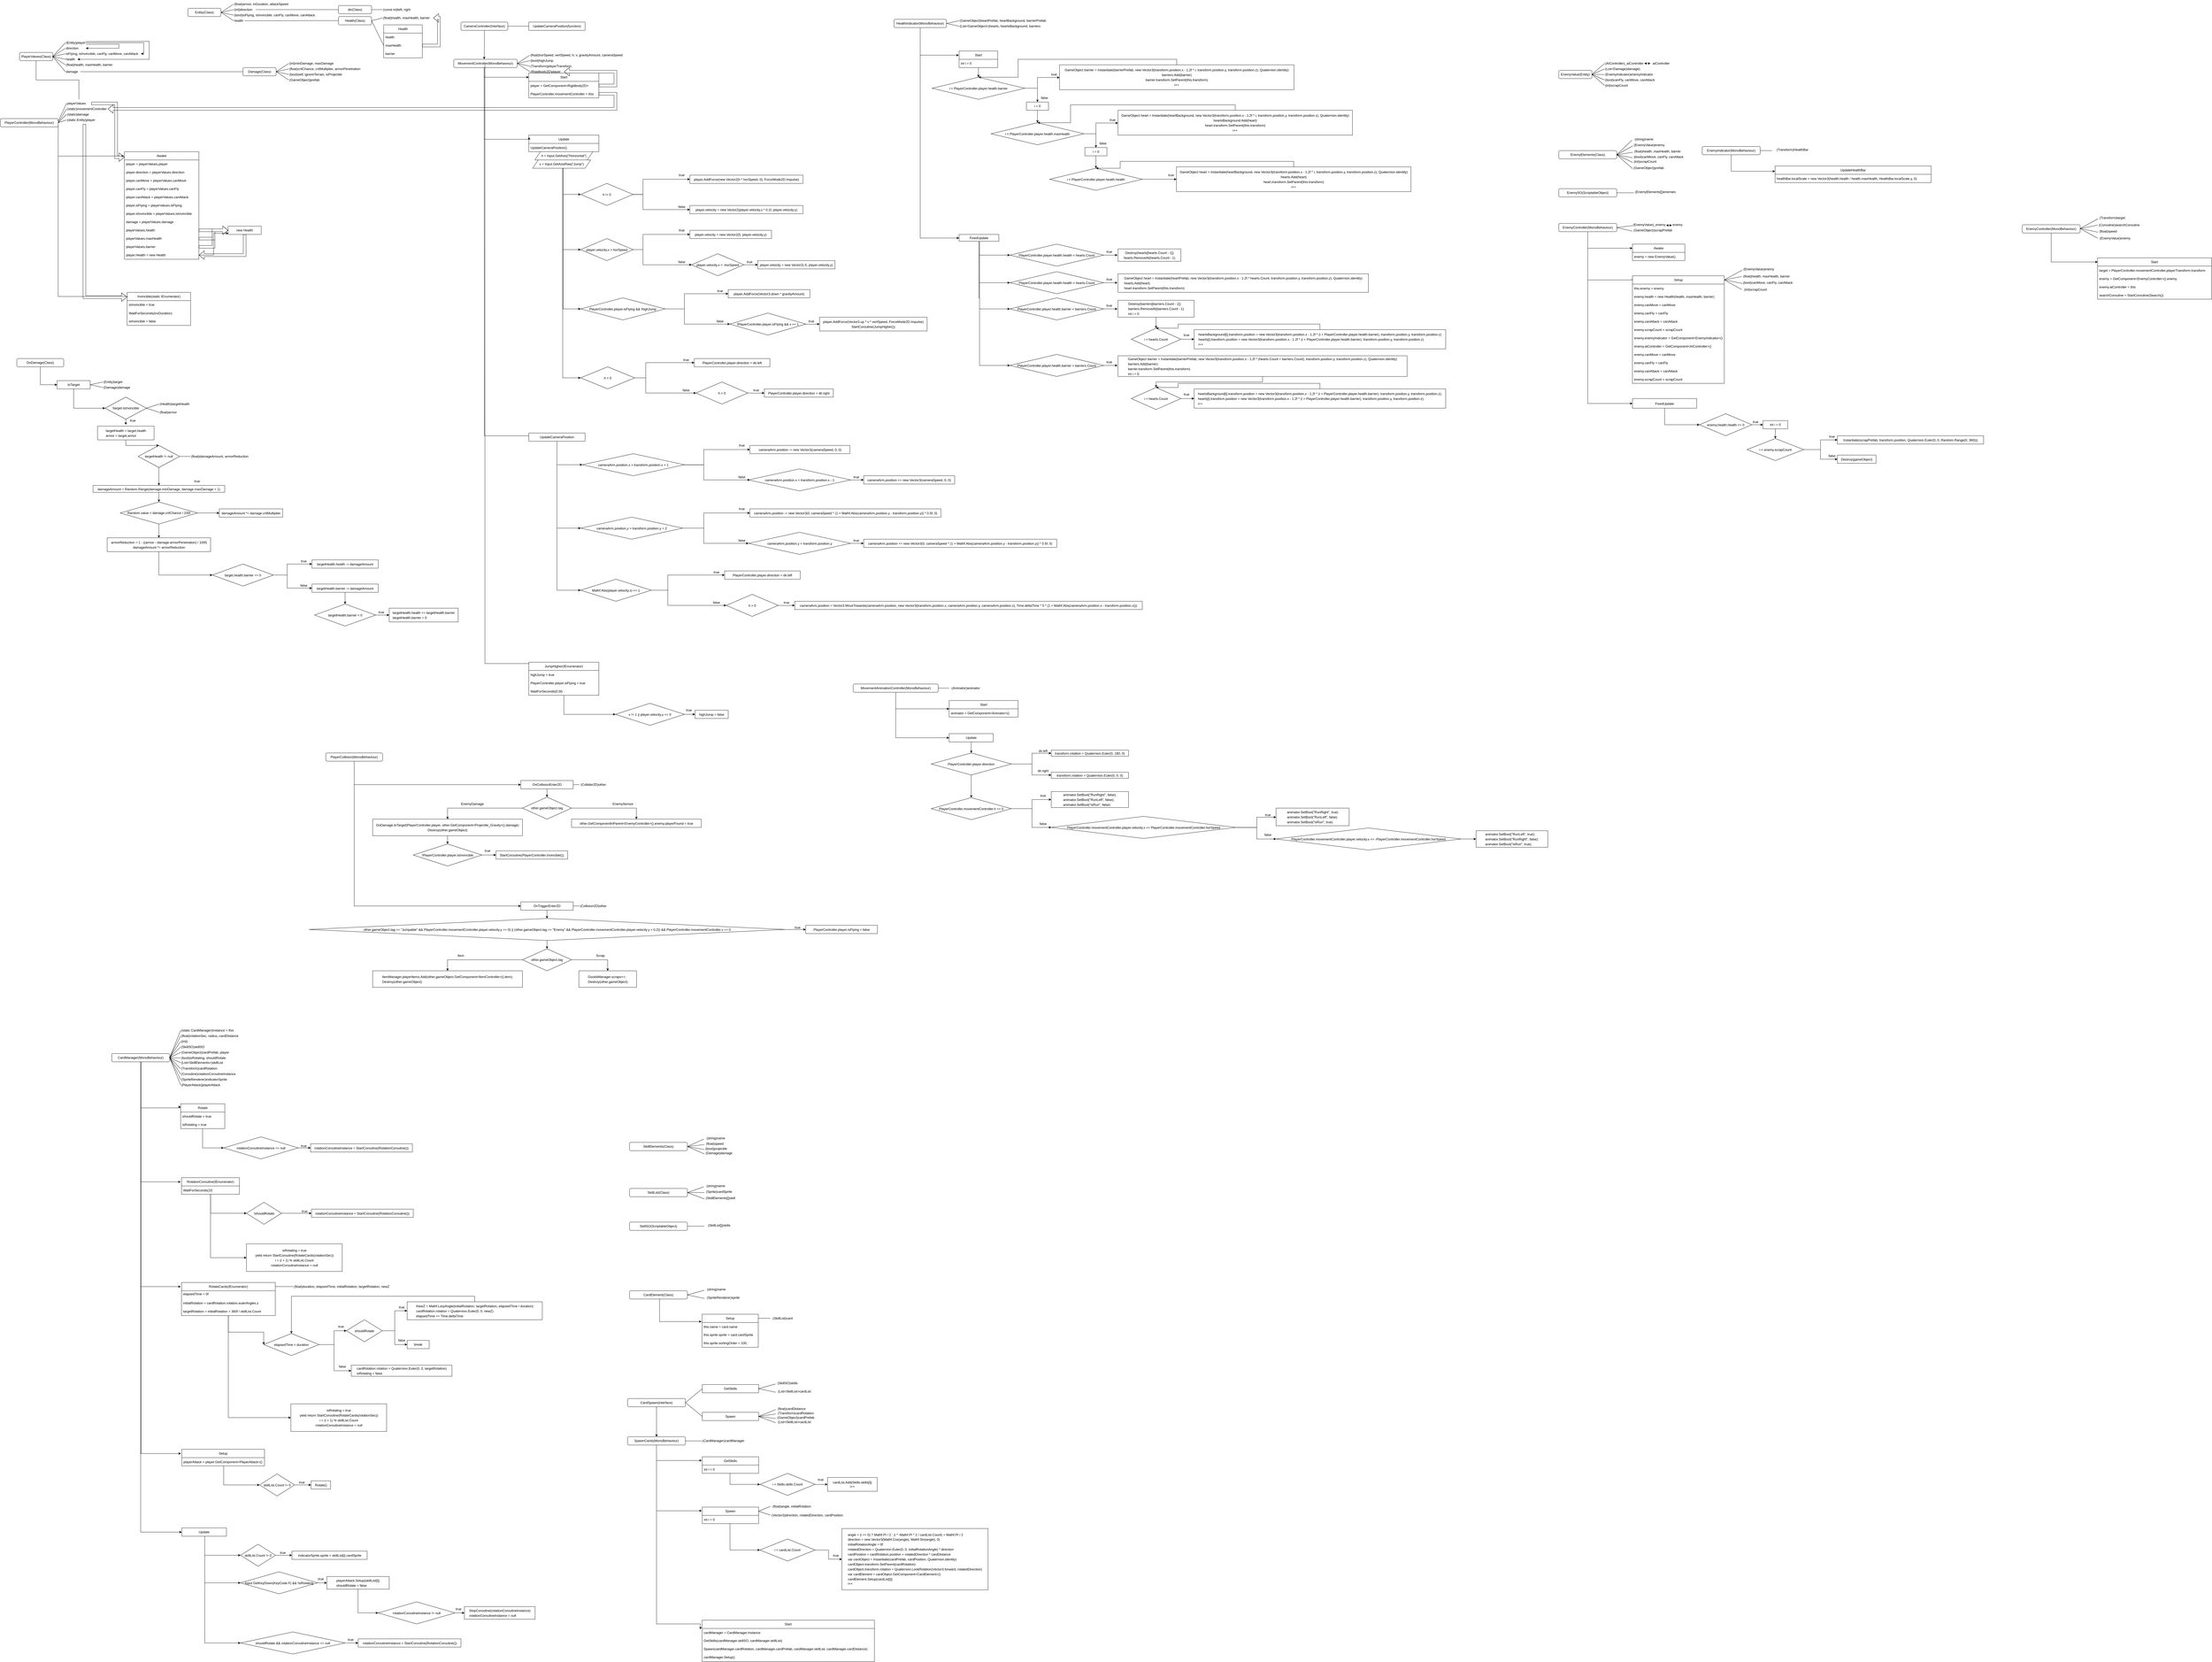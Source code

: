 <mxfile version="24.7.5">
  <diagram name="페이지-1" id="Gi3Yo8XrRmWB8pIC-Bxq">
    <mxGraphModel dx="4097" dy="3232" grid="1" gridSize="10" guides="1" tooltips="1" connect="1" arrows="1" fold="1" page="1" pageScale="1" pageWidth="827" pageHeight="1169" math="0" shadow="0">
      <root>
        <mxCell id="0" />
        <mxCell id="1" parent="0" />
        <mxCell id="qINuYHvKmvZRoY0IgBBN-1" value="Entity(Class)" style="rounded=1;whiteSpace=wrap;html=1;" parent="1" vertex="1">
          <mxGeometry x="690" width="120" height="30" as="geometry" />
        </mxCell>
        <mxCell id="qINuYHvKmvZRoY0IgBBN-3" value="" style="endArrow=none;html=1;rounded=0;exitX=1;exitY=0.5;exitDx=0;exitDy=0;entryX=0;entryY=0.5;entryDx=0;entryDy=0;" parent="1" source="qINuYHvKmvZRoY0IgBBN-1" target="qINuYHvKmvZRoY0IgBBN-4" edge="1">
          <mxGeometry width="50" height="50" relative="1" as="geometry">
            <mxPoint x="816" y="10" as="sourcePoint" />
            <mxPoint x="856" as="targetPoint" />
          </mxGeometry>
        </mxCell>
        <mxCell id="qINuYHvKmvZRoY0IgBBN-4" value="(float)armor, inDuration, attackSpeed" style="text;html=1;align=left;verticalAlign=middle;whiteSpace=wrap;rounded=0;" parent="1" vertex="1">
          <mxGeometry x="856" y="-30" width="220" height="30" as="geometry" />
        </mxCell>
        <mxCell id="qINuYHvKmvZRoY0IgBBN-5" value="" style="endArrow=none;html=1;rounded=0;exitX=1;exitY=0.5;exitDx=0;exitDy=0;entryX=0;entryY=0.5;entryDx=0;entryDy=0;" parent="1" target="qINuYHvKmvZRoY0IgBBN-6" edge="1">
          <mxGeometry width="50" height="50" relative="1" as="geometry">
            <mxPoint x="810" y="15" as="sourcePoint" />
            <mxPoint x="856" y="15" as="targetPoint" />
          </mxGeometry>
        </mxCell>
        <mxCell id="qINuYHvKmvZRoY0IgBBN-6" value="(int)direction" style="text;html=1;align=left;verticalAlign=middle;whiteSpace=wrap;rounded=0;" parent="1" vertex="1">
          <mxGeometry x="856" y="-10" width="80" height="30" as="geometry" />
        </mxCell>
        <mxCell id="qINuYHvKmvZRoY0IgBBN-7" value="(bool)isFlying, isInvincible, canFly, canMove, canAttack" style="text;html=1;align=left;verticalAlign=middle;whiteSpace=wrap;rounded=0;" parent="1" vertex="1">
          <mxGeometry x="856" y="10" width="300" height="30" as="geometry" />
        </mxCell>
        <mxCell id="qINuYHvKmvZRoY0IgBBN-8" value="health" style="text;html=1;align=left;verticalAlign=middle;whiteSpace=wrap;rounded=0;" parent="1" vertex="1">
          <mxGeometry x="856" y="30" width="40" height="30" as="geometry" />
        </mxCell>
        <mxCell id="qINuYHvKmvZRoY0IgBBN-9" value="" style="endArrow=none;html=1;rounded=0;exitX=1;exitY=0.5;exitDx=0;exitDy=0;entryX=0;entryY=0.5;entryDx=0;entryDy=0;" parent="1" source="qINuYHvKmvZRoY0IgBBN-1" target="qINuYHvKmvZRoY0IgBBN-7" edge="1">
          <mxGeometry width="50" height="50" relative="1" as="geometry">
            <mxPoint x="820" y="25" as="sourcePoint" />
            <mxPoint x="866" y="15" as="targetPoint" />
          </mxGeometry>
        </mxCell>
        <mxCell id="qINuYHvKmvZRoY0IgBBN-11" value="" style="endArrow=none;html=1;rounded=0;exitX=1;exitY=0.5;exitDx=0;exitDy=0;entryX=0;entryY=0.5;entryDx=0;entryDy=0;" parent="1" source="qINuYHvKmvZRoY0IgBBN-1" target="qINuYHvKmvZRoY0IgBBN-8" edge="1">
          <mxGeometry width="50" height="50" relative="1" as="geometry">
            <mxPoint x="820" y="25" as="sourcePoint" />
            <mxPoint x="866" y="35" as="targetPoint" />
          </mxGeometry>
        </mxCell>
        <mxCell id="qINuYHvKmvZRoY0IgBBN-12" value="dir(Class)" style="rounded=1;whiteSpace=wrap;html=1;" parent="1" vertex="1">
          <mxGeometry x="1236" y="-10" width="120" height="30" as="geometry" />
        </mxCell>
        <mxCell id="qINuYHvKmvZRoY0IgBBN-13" value="(const int)left, right" style="text;html=1;align=left;verticalAlign=middle;whiteSpace=wrap;rounded=0;" parent="1" vertex="1">
          <mxGeometry x="1396" y="-10" width="220" height="30" as="geometry" />
        </mxCell>
        <mxCell id="qINuYHvKmvZRoY0IgBBN-15" value="" style="endArrow=none;html=1;rounded=0;exitX=1;exitY=0.5;exitDx=0;exitDy=0;entryX=0;entryY=0.5;entryDx=0;entryDy=0;" parent="1" source="qINuYHvKmvZRoY0IgBBN-12" target="qINuYHvKmvZRoY0IgBBN-13" edge="1">
          <mxGeometry width="50" height="50" relative="1" as="geometry">
            <mxPoint x="820" y="25" as="sourcePoint" />
            <mxPoint x="866" y="-5" as="targetPoint" />
          </mxGeometry>
        </mxCell>
        <mxCell id="qINuYHvKmvZRoY0IgBBN-17" value="" style="endArrow=none;html=1;rounded=0;entryX=0;entryY=0.5;entryDx=0;entryDy=0;exitX=1;exitY=0.5;exitDx=0;exitDy=0;" parent="1" source="qINuYHvKmvZRoY0IgBBN-6" target="qINuYHvKmvZRoY0IgBBN-12" edge="1">
          <mxGeometry width="50" height="50" relative="1" as="geometry">
            <mxPoint x="1086" y="5" as="sourcePoint" />
            <mxPoint x="976" y="4.58" as="targetPoint" />
          </mxGeometry>
        </mxCell>
        <mxCell id="qINuYHvKmvZRoY0IgBBN-18" value="Health(Class)" style="rounded=1;whiteSpace=wrap;html=1;" parent="1" vertex="1">
          <mxGeometry x="1236" y="30" width="120" height="30" as="geometry" />
        </mxCell>
        <mxCell id="qINuYHvKmvZRoY0IgBBN-19" value="" style="endArrow=none;html=1;rounded=0;entryX=0;entryY=0.5;entryDx=0;entryDy=0;" parent="1" source="qINuYHvKmvZRoY0IgBBN-8" edge="1">
          <mxGeometry width="50" height="50" relative="1" as="geometry">
            <mxPoint x="936" y="44.58" as="sourcePoint" />
            <mxPoint x="1236" y="44.58" as="targetPoint" />
          </mxGeometry>
        </mxCell>
        <mxCell id="qINuYHvKmvZRoY0IgBBN-20" value="(float)health, maxHealth, barrier" style="text;html=1;align=left;verticalAlign=middle;whiteSpace=wrap;rounded=0;" parent="1" vertex="1">
          <mxGeometry x="1396" y="20" width="184" height="30" as="geometry" />
        </mxCell>
        <mxCell id="qINuYHvKmvZRoY0IgBBN-21" value="" style="endArrow=none;html=1;rounded=0;exitX=1;exitY=0.5;exitDx=0;exitDy=0;entryX=0;entryY=0.5;entryDx=0;entryDy=0;" parent="1" target="qINuYHvKmvZRoY0IgBBN-20" edge="1">
          <mxGeometry width="50" height="50" relative="1" as="geometry">
            <mxPoint x="1356" y="45" as="sourcePoint" />
            <mxPoint x="866" y="35" as="targetPoint" />
          </mxGeometry>
        </mxCell>
        <mxCell id="qINuYHvKmvZRoY0IgBBN-65" style="edgeStyle=orthogonalEdgeStyle;rounded=0;orthogonalLoop=1;jettySize=auto;html=1;exitX=0.5;exitY=1;exitDx=0;exitDy=0;entryX=0.5;entryY=0;entryDx=0;entryDy=0;endArrow=none;endFill=0;" parent="1" source="qINuYHvKmvZRoY0IgBBN-22" target="qINuYHvKmvZRoY0IgBBN-63" edge="1">
          <mxGeometry relative="1" as="geometry" />
        </mxCell>
        <mxCell id="qINuYHvKmvZRoY0IgBBN-22" value="PlayerValues(Class)" style="rounded=1;whiteSpace=wrap;html=1;" parent="1" vertex="1">
          <mxGeometry x="80" y="160" width="120" height="30" as="geometry" />
        </mxCell>
        <mxCell id="qINuYHvKmvZRoY0IgBBN-23" value="" style="endArrow=none;html=1;rounded=0;entryX=0;entryY=0.5;entryDx=0;entryDy=0;exitX=1;exitY=0.5;exitDx=0;exitDy=0;" parent="1" source="qINuYHvKmvZRoY0IgBBN-22" target="qINuYHvKmvZRoY0IgBBN-24" edge="1">
          <mxGeometry width="50" height="50" relative="1" as="geometry">
            <mxPoint x="200" y="160" as="sourcePoint" />
            <mxPoint x="246" y="140" as="targetPoint" />
          </mxGeometry>
        </mxCell>
        <mxCell id="qINuYHvKmvZRoY0IgBBN-24" value="(Entity)player" style="text;html=1;align=left;verticalAlign=middle;whiteSpace=wrap;rounded=0;" parent="1" vertex="1">
          <mxGeometry x="246" y="110" width="74" height="30" as="geometry" />
        </mxCell>
        <mxCell id="qINuYHvKmvZRoY0IgBBN-35" value="" style="endArrow=none;html=1;rounded=0;exitX=1;exitY=0.5;exitDx=0;exitDy=0;entryX=0;entryY=0.5;entryDx=0;entryDy=0;" parent="1" source="qINuYHvKmvZRoY0IgBBN-22" target="qINuYHvKmvZRoY0IgBBN-36" edge="1">
          <mxGeometry width="50" height="50" relative="1" as="geometry">
            <mxPoint x="200" y="155" as="sourcePoint" />
            <mxPoint x="246" y="155" as="targetPoint" />
          </mxGeometry>
        </mxCell>
        <mxCell id="qINuYHvKmvZRoY0IgBBN-36" value="direction" style="text;html=1;align=left;verticalAlign=middle;whiteSpace=wrap;rounded=0;" parent="1" vertex="1">
          <mxGeometry x="246" y="130" width="74" height="30" as="geometry" />
        </mxCell>
        <mxCell id="qINuYHvKmvZRoY0IgBBN-37" value="isFlying, isInvincible, canFly, canMove, canAttack" style="text;html=1;align=left;verticalAlign=middle;whiteSpace=wrap;rounded=0;" parent="1" vertex="1">
          <mxGeometry x="246" y="150" width="274" height="30" as="geometry" />
        </mxCell>
        <mxCell id="qINuYHvKmvZRoY0IgBBN-38" value="health" style="text;html=1;align=left;verticalAlign=middle;whiteSpace=wrap;rounded=0;" parent="1" vertex="1">
          <mxGeometry x="246" y="170" width="44" height="30" as="geometry" />
        </mxCell>
        <mxCell id="qINuYHvKmvZRoY0IgBBN-39" value="" style="endArrow=none;html=1;rounded=0;exitX=1;exitY=0.5;exitDx=0;exitDy=0;entryX=0;entryY=0.5;entryDx=0;entryDy=0;" parent="1" source="qINuYHvKmvZRoY0IgBBN-22" target="qINuYHvKmvZRoY0IgBBN-37" edge="1">
          <mxGeometry width="50" height="50" relative="1" as="geometry">
            <mxPoint x="200" y="155" as="sourcePoint" />
            <mxPoint x="256" y="155" as="targetPoint" />
          </mxGeometry>
        </mxCell>
        <mxCell id="qINuYHvKmvZRoY0IgBBN-40" value="" style="endArrow=none;html=1;rounded=0;exitX=1;exitY=0.5;exitDx=0;exitDy=0;entryX=0;entryY=0.5;entryDx=0;entryDy=0;" parent="1" source="qINuYHvKmvZRoY0IgBBN-22" target="qINuYHvKmvZRoY0IgBBN-38" edge="1">
          <mxGeometry width="50" height="50" relative="1" as="geometry">
            <mxPoint x="200" y="155" as="sourcePoint" />
            <mxPoint x="256" y="175" as="targetPoint" />
          </mxGeometry>
        </mxCell>
        <mxCell id="qINuYHvKmvZRoY0IgBBN-41" value="" style="endArrow=none;startArrow=classic;html=1;rounded=0;exitX=1;exitY=0.5;exitDx=0;exitDy=0;endFill=0;entryX=1.001;entryY=0.679;entryDx=0;entryDy=0;entryPerimeter=0;" parent="1" source="qINuYHvKmvZRoY0IgBBN-36" target="qINuYHvKmvZRoY0IgBBN-24" edge="1">
          <mxGeometry width="50" height="50" relative="1" as="geometry">
            <mxPoint x="580" y="190" as="sourcePoint" />
            <mxPoint x="300" y="130" as="targetPoint" />
            <Array as="points">
              <mxPoint x="440" y="145" />
              <mxPoint x="440" y="130" />
            </Array>
          </mxGeometry>
        </mxCell>
        <mxCell id="qINuYHvKmvZRoY0IgBBN-44" value="" style="endArrow=none;startArrow=classic;html=1;rounded=0;exitX=1;exitY=0.5;exitDx=0;exitDy=0;entryX=1;entryY=0.5;entryDx=0;entryDy=0;endFill=0;" parent="1" source="qINuYHvKmvZRoY0IgBBN-37" target="qINuYHvKmvZRoY0IgBBN-24" edge="1">
          <mxGeometry width="50" height="50" relative="1" as="geometry">
            <mxPoint x="330" y="155" as="sourcePoint" />
            <mxPoint x="330" y="135" as="targetPoint" />
            <Array as="points">
              <mxPoint x="530" y="165" />
              <mxPoint x="530" y="125" />
            </Array>
          </mxGeometry>
        </mxCell>
        <mxCell id="qINuYHvKmvZRoY0IgBBN-46" value="" style="endArrow=none;startArrow=classic;html=1;rounded=0;exitX=1;exitY=0.5;exitDx=0;exitDy=0;entryX=0.99;entryY=0.362;entryDx=0;entryDy=0;entryPerimeter=0;endFill=0;" parent="1" source="qINuYHvKmvZRoY0IgBBN-38" target="qINuYHvKmvZRoY0IgBBN-24" edge="1">
          <mxGeometry width="50" height="50" relative="1" as="geometry">
            <mxPoint x="520" y="165" as="sourcePoint" />
            <mxPoint x="320" y="125" as="targetPoint" />
            <Array as="points">
              <mxPoint x="550" y="185" />
              <mxPoint x="550" y="120" />
            </Array>
          </mxGeometry>
        </mxCell>
        <mxCell id="qINuYHvKmvZRoY0IgBBN-47" value="(float)health, maxHealth, barrier" style="text;html=1;align=left;verticalAlign=middle;whiteSpace=wrap;rounded=0;" parent="1" vertex="1">
          <mxGeometry x="246" y="190" width="174" height="30" as="geometry" />
        </mxCell>
        <mxCell id="qINuYHvKmvZRoY0IgBBN-48" value="" style="endArrow=none;html=1;rounded=0;exitX=1;exitY=0.5;exitDx=0;exitDy=0;entryX=0;entryY=0.5;entryDx=0;entryDy=0;" parent="1" source="qINuYHvKmvZRoY0IgBBN-22" target="qINuYHvKmvZRoY0IgBBN-47" edge="1">
          <mxGeometry width="50" height="50" relative="1" as="geometry">
            <mxPoint x="200" y="180" as="sourcePoint" />
            <mxPoint x="256" y="190" as="targetPoint" />
          </mxGeometry>
        </mxCell>
        <mxCell id="qINuYHvKmvZRoY0IgBBN-49" value="damage" style="text;html=1;align=left;verticalAlign=middle;whiteSpace=wrap;rounded=0;" parent="1" vertex="1">
          <mxGeometry x="246" y="215" width="54" height="30" as="geometry" />
        </mxCell>
        <mxCell id="qINuYHvKmvZRoY0IgBBN-50" value="" style="endArrow=none;html=1;rounded=0;entryX=0;entryY=0.5;entryDx=0;entryDy=0;exitX=1;exitY=0.5;exitDx=0;exitDy=0;" parent="1" source="qINuYHvKmvZRoY0IgBBN-22" target="qINuYHvKmvZRoY0IgBBN-49" edge="1">
          <mxGeometry width="50" height="50" relative="1" as="geometry">
            <mxPoint x="200" y="170" as="sourcePoint" />
            <mxPoint x="256" y="215" as="targetPoint" />
          </mxGeometry>
        </mxCell>
        <mxCell id="qINuYHvKmvZRoY0IgBBN-51" value="Damage(Class)" style="rounded=1;whiteSpace=wrap;html=1;" parent="1" vertex="1">
          <mxGeometry x="890" y="215" width="120" height="30" as="geometry" />
        </mxCell>
        <mxCell id="qINuYHvKmvZRoY0IgBBN-53" value="" style="endArrow=none;html=1;rounded=0;exitX=1;exitY=0.5;exitDx=0;exitDy=0;entryX=0;entryY=0.5;entryDx=0;entryDy=0;" parent="1" target="qINuYHvKmvZRoY0IgBBN-54" edge="1">
          <mxGeometry width="50" height="50" relative="1" as="geometry">
            <mxPoint x="1010" y="230" as="sourcePoint" />
            <mxPoint x="1056" y="230" as="targetPoint" />
          </mxGeometry>
        </mxCell>
        <mxCell id="qINuYHvKmvZRoY0IgBBN-54" value="(int)minDamage, maxDamage" style="text;html=1;align=left;verticalAlign=middle;whiteSpace=wrap;rounded=0;" parent="1" vertex="1">
          <mxGeometry x="1056" y="185" width="174" height="30" as="geometry" />
        </mxCell>
        <mxCell id="qINuYHvKmvZRoY0IgBBN-55" value="" style="endArrow=none;html=1;rounded=0;exitX=1;exitY=0.5;exitDx=0;exitDy=0;entryX=0;entryY=0.5;entryDx=0;entryDy=0;" parent="1" source="qINuYHvKmvZRoY0IgBBN-51" target="qINuYHvKmvZRoY0IgBBN-56" edge="1">
          <mxGeometry width="50" height="50" relative="1" as="geometry">
            <mxPoint x="1010" y="265" as="sourcePoint" />
            <mxPoint x="1056" y="250" as="targetPoint" />
          </mxGeometry>
        </mxCell>
        <mxCell id="qINuYHvKmvZRoY0IgBBN-56" value="(float)critChance, critMultiplier, armorPenetration" style="text;html=1;align=left;verticalAlign=middle;whiteSpace=wrap;rounded=0;" parent="1" vertex="1">
          <mxGeometry x="1056" y="205" width="274" height="30" as="geometry" />
        </mxCell>
        <mxCell id="qINuYHvKmvZRoY0IgBBN-57" value="(bool)self, ignoreTerrain, isProjectile" style="text;html=1;align=left;verticalAlign=middle;whiteSpace=wrap;rounded=0;" parent="1" vertex="1">
          <mxGeometry x="1056" y="225" width="194" height="30" as="geometry" />
        </mxCell>
        <mxCell id="qINuYHvKmvZRoY0IgBBN-58" value="" style="endArrow=none;html=1;rounded=0;exitX=1;exitY=0.5;exitDx=0;exitDy=0;entryX=0;entryY=0.5;entryDx=0;entryDy=0;" parent="1" source="qINuYHvKmvZRoY0IgBBN-51" target="qINuYHvKmvZRoY0IgBBN-57" edge="1">
          <mxGeometry width="50" height="50" relative="1" as="geometry">
            <mxPoint x="1020" y="240" as="sourcePoint" />
            <mxPoint x="1066" y="230" as="targetPoint" />
          </mxGeometry>
        </mxCell>
        <mxCell id="qINuYHvKmvZRoY0IgBBN-59" value="(GameObject)prefab" style="text;html=1;align=left;verticalAlign=middle;whiteSpace=wrap;rounded=0;" parent="1" vertex="1">
          <mxGeometry x="1056" y="245" width="194" height="30" as="geometry" />
        </mxCell>
        <mxCell id="qINuYHvKmvZRoY0IgBBN-60" value="" style="endArrow=none;html=1;rounded=0;exitX=1;exitY=0.5;exitDx=0;exitDy=0;entryX=0;entryY=0.5;entryDx=0;entryDy=0;" parent="1" source="qINuYHvKmvZRoY0IgBBN-51" target="qINuYHvKmvZRoY0IgBBN-59" edge="1">
          <mxGeometry width="50" height="50" relative="1" as="geometry">
            <mxPoint x="1010" y="250" as="sourcePoint" />
            <mxPoint x="1066" y="250" as="targetPoint" />
          </mxGeometry>
        </mxCell>
        <mxCell id="qINuYHvKmvZRoY0IgBBN-61" value="" style="endArrow=none;html=1;rounded=0;exitX=0;exitY=0.5;exitDx=0;exitDy=0;entryX=1;entryY=0.5;entryDx=0;entryDy=0;" parent="1" source="qINuYHvKmvZRoY0IgBBN-51" target="qINuYHvKmvZRoY0IgBBN-49" edge="1">
          <mxGeometry width="50" height="50" relative="1" as="geometry">
            <mxPoint x="806" y="240" as="sourcePoint" />
            <mxPoint x="852" y="270" as="targetPoint" />
            <Array as="points" />
          </mxGeometry>
        </mxCell>
        <mxCell id="qINuYHvKmvZRoY0IgBBN-62" value="PlayerController(MonoBehaviour)" style="rounded=1;whiteSpace=wrap;html=1;" parent="1" vertex="1">
          <mxGeometry x="10" y="400" width="210" height="30" as="geometry" />
        </mxCell>
        <mxCell id="qINuYHvKmvZRoY0IgBBN-63" value="playerValues" style="text;html=1;align=left;verticalAlign=middle;whiteSpace=wrap;rounded=0;" parent="1" vertex="1">
          <mxGeometry x="250" y="330" width="90" height="30" as="geometry" />
        </mxCell>
        <mxCell id="qINuYHvKmvZRoY0IgBBN-64" value="" style="endArrow=none;html=1;rounded=0;entryX=0;entryY=0.5;entryDx=0;entryDy=0;" parent="1" target="qINuYHvKmvZRoY0IgBBN-63" edge="1">
          <mxGeometry width="50" height="50" relative="1" as="geometry">
            <mxPoint x="220" y="410" as="sourcePoint" />
            <mxPoint x="256" y="135" as="targetPoint" />
          </mxGeometry>
        </mxCell>
        <mxCell id="qINuYHvKmvZRoY0IgBBN-66" value="(static)movementController" style="text;html=1;align=left;verticalAlign=middle;whiteSpace=wrap;rounded=0;" parent="1" vertex="1">
          <mxGeometry x="250" y="350" width="150" height="30" as="geometry" />
        </mxCell>
        <mxCell id="qINuYHvKmvZRoY0IgBBN-67" value="" style="endArrow=none;html=1;rounded=0;entryX=0;entryY=0.5;entryDx=0;entryDy=0;exitX=1;exitY=0.5;exitDx=0;exitDy=0;" parent="1" source="qINuYHvKmvZRoY0IgBBN-62" target="qINuYHvKmvZRoY0IgBBN-66" edge="1">
          <mxGeometry width="50" height="50" relative="1" as="geometry">
            <mxPoint x="220" y="430" as="sourcePoint" />
            <mxPoint x="256" y="157" as="targetPoint" />
          </mxGeometry>
        </mxCell>
        <mxCell id="qINuYHvKmvZRoY0IgBBN-69" value="(static)damage" style="text;html=1;align=left;verticalAlign=middle;whiteSpace=wrap;rounded=0;" parent="1" vertex="1">
          <mxGeometry x="250" y="370" width="100" height="30" as="geometry" />
        </mxCell>
        <mxCell id="qINuYHvKmvZRoY0IgBBN-70" value="" style="endArrow=none;html=1;rounded=0;entryX=0;entryY=0.5;entryDx=0;entryDy=0;exitX=1;exitY=0.5;exitDx=0;exitDy=0;" parent="1" source="qINuYHvKmvZRoY0IgBBN-62" target="qINuYHvKmvZRoY0IgBBN-69" edge="1">
          <mxGeometry width="50" height="50" relative="1" as="geometry">
            <mxPoint x="220" y="435" as="sourcePoint" />
            <mxPoint x="256" y="177" as="targetPoint" />
          </mxGeometry>
        </mxCell>
        <mxCell id="qINuYHvKmvZRoY0IgBBN-72" value="Health" style="swimlane;fontStyle=0;childLayout=stackLayout;horizontal=1;startSize=30;horizontalStack=0;resizeParent=1;resizeParentMax=0;resizeLast=0;collapsible=1;marginBottom=0;whiteSpace=wrap;html=1;" parent="1" vertex="1">
          <mxGeometry x="1400" y="60" width="140" height="120" as="geometry" />
        </mxCell>
        <mxCell id="qINuYHvKmvZRoY0IgBBN-73" value="health" style="text;strokeColor=none;fillColor=none;align=left;verticalAlign=middle;spacingLeft=4;spacingRight=4;overflow=hidden;points=[[0,0.5],[1,0.5]];portConstraint=eastwest;rotatable=0;whiteSpace=wrap;html=1;" parent="qINuYHvKmvZRoY0IgBBN-72" vertex="1">
          <mxGeometry y="30" width="140" height="30" as="geometry" />
        </mxCell>
        <mxCell id="qINuYHvKmvZRoY0IgBBN-74" value="maxHealth" style="text;strokeColor=none;fillColor=none;align=left;verticalAlign=middle;spacingLeft=4;spacingRight=4;overflow=hidden;points=[[0,0.5],[1,0.5]];portConstraint=eastwest;rotatable=0;whiteSpace=wrap;html=1;" parent="qINuYHvKmvZRoY0IgBBN-72" vertex="1">
          <mxGeometry y="60" width="140" height="30" as="geometry" />
        </mxCell>
        <mxCell id="qINuYHvKmvZRoY0IgBBN-75" value="barrier" style="text;strokeColor=none;fillColor=none;align=left;verticalAlign=middle;spacingLeft=4;spacingRight=4;overflow=hidden;points=[[0,0.5],[1,0.5]];portConstraint=eastwest;rotatable=0;whiteSpace=wrap;html=1;" parent="qINuYHvKmvZRoY0IgBBN-72" vertex="1">
          <mxGeometry y="90" width="140" height="30" as="geometry" />
        </mxCell>
        <mxCell id="qINuYHvKmvZRoY0IgBBN-76" value="" style="endArrow=none;html=1;rounded=0;exitX=1;exitY=0.5;exitDx=0;exitDy=0;entryX=0;entryY=0.5;entryDx=0;entryDy=0;" parent="1" source="qINuYHvKmvZRoY0IgBBN-18" target="qINuYHvKmvZRoY0IgBBN-74" edge="1">
          <mxGeometry width="50" height="50" relative="1" as="geometry">
            <mxPoint x="1366" y="55" as="sourcePoint" />
            <mxPoint x="1406" y="45" as="targetPoint" />
          </mxGeometry>
        </mxCell>
        <mxCell id="qINuYHvKmvZRoY0IgBBN-77" style="edgeStyle=orthogonalEdgeStyle;rounded=0;orthogonalLoop=1;jettySize=auto;html=1;exitX=1;exitY=0.5;exitDx=0;exitDy=0;entryX=1;entryY=0.5;entryDx=0;entryDy=0;shape=flexArrow;" parent="1" source="qINuYHvKmvZRoY0IgBBN-74" target="qINuYHvKmvZRoY0IgBBN-20" edge="1">
          <mxGeometry relative="1" as="geometry" />
        </mxCell>
        <mxCell id="qINuYHvKmvZRoY0IgBBN-81" value="Awake" style="swimlane;fontStyle=0;childLayout=stackLayout;horizontal=1;startSize=30;horizontalStack=0;resizeParent=1;resizeParentMax=0;resizeLast=0;collapsible=1;marginBottom=0;whiteSpace=wrap;html=1;" parent="1" vertex="1">
          <mxGeometry x="460" y="520" width="270" height="390" as="geometry">
            <mxRectangle x="470" y="430" width="130" height="30" as="alternateBounds" />
          </mxGeometry>
        </mxCell>
        <mxCell id="qINuYHvKmvZRoY0IgBBN-82" value="player = playerValues.player" style="text;strokeColor=none;fillColor=none;align=left;verticalAlign=middle;spacingLeft=4;spacingRight=4;overflow=hidden;points=[[0,0.5],[1,0.5]];portConstraint=eastwest;rotatable=0;whiteSpace=wrap;html=1;" parent="qINuYHvKmvZRoY0IgBBN-81" vertex="1">
          <mxGeometry y="30" width="270" height="30" as="geometry" />
        </mxCell>
        <mxCell id="qINuYHvKmvZRoY0IgBBN-83" value="player.direction = playerValues.direction" style="text;strokeColor=none;fillColor=none;align=left;verticalAlign=middle;spacingLeft=4;spacingRight=4;overflow=hidden;points=[[0,0.5],[1,0.5]];portConstraint=eastwest;rotatable=0;whiteSpace=wrap;html=1;" parent="qINuYHvKmvZRoY0IgBBN-81" vertex="1">
          <mxGeometry y="60" width="270" height="30" as="geometry" />
        </mxCell>
        <mxCell id="qINuYHvKmvZRoY0IgBBN-84" value="player.canMove = playerValues.canMove" style="text;strokeColor=none;fillColor=none;align=left;verticalAlign=middle;spacingLeft=4;spacingRight=4;overflow=hidden;points=[[0,0.5],[1,0.5]];portConstraint=eastwest;rotatable=0;whiteSpace=wrap;html=1;" parent="qINuYHvKmvZRoY0IgBBN-81" vertex="1">
          <mxGeometry y="90" width="270" height="30" as="geometry" />
        </mxCell>
        <mxCell id="qINuYHvKmvZRoY0IgBBN-96" value="player.canFly = playerValues.canFly" style="text;strokeColor=none;fillColor=none;align=left;verticalAlign=middle;spacingLeft=4;spacingRight=4;overflow=hidden;points=[[0,0.5],[1,0.5]];portConstraint=eastwest;rotatable=0;whiteSpace=wrap;html=1;" parent="qINuYHvKmvZRoY0IgBBN-81" vertex="1">
          <mxGeometry y="120" width="270" height="30" as="geometry" />
        </mxCell>
        <mxCell id="qINuYHvKmvZRoY0IgBBN-95" value="player.canAttack = playerValues.canAttack" style="text;strokeColor=none;fillColor=none;align=left;verticalAlign=middle;spacingLeft=4;spacingRight=4;overflow=hidden;points=[[0,0.5],[1,0.5]];portConstraint=eastwest;rotatable=0;whiteSpace=wrap;html=1;" parent="qINuYHvKmvZRoY0IgBBN-81" vertex="1">
          <mxGeometry y="150" width="270" height="30" as="geometry" />
        </mxCell>
        <mxCell id="qINuYHvKmvZRoY0IgBBN-94" value="player.isFlying = playerValues.isFlying" style="text;strokeColor=none;fillColor=none;align=left;verticalAlign=middle;spacingLeft=4;spacingRight=4;overflow=hidden;points=[[0,0.5],[1,0.5]];portConstraint=eastwest;rotatable=0;whiteSpace=wrap;html=1;" parent="qINuYHvKmvZRoY0IgBBN-81" vertex="1">
          <mxGeometry y="180" width="270" height="30" as="geometry" />
        </mxCell>
        <mxCell id="qINuYHvKmvZRoY0IgBBN-93" value="player.isInvincible = playerValues.isInvincible" style="text;strokeColor=none;fillColor=none;align=left;verticalAlign=middle;spacingLeft=4;spacingRight=4;overflow=hidden;points=[[0,0.5],[1,0.5]];portConstraint=eastwest;rotatable=0;whiteSpace=wrap;html=1;" parent="qINuYHvKmvZRoY0IgBBN-81" vertex="1">
          <mxGeometry y="210" width="270" height="30" as="geometry" />
        </mxCell>
        <mxCell id="qINuYHvKmvZRoY0IgBBN-92" value="damage = playerValues.damage" style="text;strokeColor=none;fillColor=none;align=left;verticalAlign=middle;spacingLeft=4;spacingRight=4;overflow=hidden;points=[[0,0.5],[1,0.5]];portConstraint=eastwest;rotatable=0;whiteSpace=wrap;html=1;" parent="qINuYHvKmvZRoY0IgBBN-81" vertex="1">
          <mxGeometry y="240" width="270" height="30" as="geometry" />
        </mxCell>
        <mxCell id="qINuYHvKmvZRoY0IgBBN-98" value="playerValues.health" style="text;strokeColor=none;fillColor=none;align=left;verticalAlign=middle;spacingLeft=4;spacingRight=4;overflow=hidden;points=[[0,0.5],[1,0.5]];portConstraint=eastwest;rotatable=0;whiteSpace=wrap;html=1;" parent="qINuYHvKmvZRoY0IgBBN-81" vertex="1">
          <mxGeometry y="270" width="270" height="30" as="geometry" />
        </mxCell>
        <mxCell id="qINuYHvKmvZRoY0IgBBN-97" value="playerValues.maxHealth" style="text;strokeColor=none;fillColor=none;align=left;verticalAlign=middle;spacingLeft=4;spacingRight=4;overflow=hidden;points=[[0,0.5],[1,0.5]];portConstraint=eastwest;rotatable=0;whiteSpace=wrap;html=1;" parent="qINuYHvKmvZRoY0IgBBN-81" vertex="1">
          <mxGeometry y="300" width="270" height="30" as="geometry" />
        </mxCell>
        <mxCell id="qINuYHvKmvZRoY0IgBBN-99" value="playerValues.barrier" style="text;strokeColor=none;fillColor=none;align=left;verticalAlign=middle;spacingLeft=4;spacingRight=4;overflow=hidden;points=[[0,0.5],[1,0.5]];portConstraint=eastwest;rotatable=0;whiteSpace=wrap;html=1;" parent="qINuYHvKmvZRoY0IgBBN-81" vertex="1">
          <mxGeometry y="330" width="270" height="30" as="geometry" />
        </mxCell>
        <mxCell id="9ZU2zUD2Yw7ObN8155Rs-5" value="player.Health = new Health" style="text;strokeColor=none;fillColor=none;align=left;verticalAlign=middle;spacingLeft=4;spacingRight=4;overflow=hidden;points=[[0,0.5],[1,0.5]];portConstraint=eastwest;rotatable=0;whiteSpace=wrap;html=1;" parent="qINuYHvKmvZRoY0IgBBN-81" vertex="1">
          <mxGeometry y="360" width="270" height="30" as="geometry" />
        </mxCell>
        <mxCell id="qINuYHvKmvZRoY0IgBBN-85" value="" style="endArrow=classic;html=1;rounded=0;exitX=1;exitY=0.5;exitDx=0;exitDy=0;entryX=-0.006;entryY=0.04;entryDx=0;entryDy=0;entryPerimeter=0;endFill=1;" parent="1" target="qINuYHvKmvZRoY0IgBBN-81" edge="1">
          <mxGeometry width="50" height="50" relative="1" as="geometry">
            <mxPoint x="220" y="410" as="sourcePoint" />
            <mxPoint x="270" y="410" as="targetPoint" />
            <Array as="points">
              <mxPoint x="220" y="536" />
            </Array>
          </mxGeometry>
        </mxCell>
        <mxCell id="qINuYHvKmvZRoY0IgBBN-86" value="(static Entity)player" style="text;html=1;align=left;verticalAlign=middle;whiteSpace=wrap;rounded=0;" parent="1" vertex="1">
          <mxGeometry x="250" y="390" width="130" height="30" as="geometry" />
        </mxCell>
        <mxCell id="qINuYHvKmvZRoY0IgBBN-87" value="" style="endArrow=none;html=1;rounded=0;entryX=0;entryY=0.5;entryDx=0;entryDy=0;exitX=1;exitY=0.5;exitDx=0;exitDy=0;" parent="1" source="qINuYHvKmvZRoY0IgBBN-62" target="qINuYHvKmvZRoY0IgBBN-86" edge="1">
          <mxGeometry width="50" height="50" relative="1" as="geometry">
            <mxPoint x="230" y="425" as="sourcePoint" />
            <mxPoint x="260" y="395" as="targetPoint" />
          </mxGeometry>
        </mxCell>
        <mxCell id="qINuYHvKmvZRoY0IgBBN-88" style="edgeStyle=orthogonalEdgeStyle;rounded=0;orthogonalLoop=1;jettySize=auto;html=1;entryX=0;entryY=0.051;entryDx=0;entryDy=0;exitX=1;exitY=0.5;exitDx=0;exitDy=0;shape=flexArrow;entryPerimeter=0;" parent="1" source="qINuYHvKmvZRoY0IgBBN-63" target="qINuYHvKmvZRoY0IgBBN-81" edge="1">
          <mxGeometry relative="1" as="geometry">
            <Array as="points">
              <mxPoint x="430" y="345" />
              <mxPoint x="430" y="540" />
            </Array>
          </mxGeometry>
        </mxCell>
        <mxCell id="qINuYHvKmvZRoY0IgBBN-120" value="Invincible(static IEnumerator)" style="swimlane;fontStyle=0;childLayout=stackLayout;horizontal=1;startSize=30;horizontalStack=0;resizeParent=1;resizeParentMax=0;resizeLast=0;collapsible=1;marginBottom=0;whiteSpace=wrap;html=1;" parent="1" vertex="1">
          <mxGeometry x="470" y="1030" width="230" height="120" as="geometry">
            <mxRectangle x="470" y="430" width="130" height="30" as="alternateBounds" />
          </mxGeometry>
        </mxCell>
        <mxCell id="qINuYHvKmvZRoY0IgBBN-122" value="isInvincible = true" style="text;strokeColor=none;fillColor=none;align=left;verticalAlign=middle;spacingLeft=4;spacingRight=4;overflow=hidden;points=[[0,0.5],[1,0.5]];portConstraint=eastwest;rotatable=0;whiteSpace=wrap;html=1;" parent="qINuYHvKmvZRoY0IgBBN-120" vertex="1">
          <mxGeometry y="30" width="230" height="30" as="geometry" />
        </mxCell>
        <mxCell id="qINuYHvKmvZRoY0IgBBN-125" value="&lt;div style=&quot;line-height: 18px;&quot;&gt;WaitForSeconds(invDuration)&lt;/div&gt;" style="text;strokeColor=none;fillColor=none;align=left;verticalAlign=middle;spacingLeft=4;spacingRight=4;overflow=hidden;points=[[0,0.5],[1,0.5]];portConstraint=eastwest;rotatable=0;whiteSpace=wrap;html=1;" parent="qINuYHvKmvZRoY0IgBBN-120" vertex="1">
          <mxGeometry y="60" width="230" height="30" as="geometry" />
        </mxCell>
        <mxCell id="qINuYHvKmvZRoY0IgBBN-127" value="isInvincible = false" style="text;strokeColor=none;fillColor=none;align=left;verticalAlign=middle;spacingLeft=4;spacingRight=4;overflow=hidden;points=[[0,0.5],[1,0.5]];portConstraint=eastwest;rotatable=0;whiteSpace=wrap;html=1;" parent="qINuYHvKmvZRoY0IgBBN-120" vertex="1">
          <mxGeometry y="90" width="230" height="30" as="geometry" />
        </mxCell>
        <mxCell id="qINuYHvKmvZRoY0IgBBN-132" value="" style="endArrow=none;html=1;rounded=0;exitX=1;exitY=0.5;exitDx=0;exitDy=0;entryX=0.013;entryY=0.124;entryDx=0;entryDy=0;entryPerimeter=0;" parent="1" source="qINuYHvKmvZRoY0IgBBN-62" target="qINuYHvKmvZRoY0IgBBN-120" edge="1">
          <mxGeometry width="50" height="50" relative="1" as="geometry">
            <mxPoint x="230" y="420" as="sourcePoint" />
            <mxPoint x="480" y="515" as="targetPoint" />
            <Array as="points">
              <mxPoint x="220" y="1045" />
            </Array>
          </mxGeometry>
        </mxCell>
        <mxCell id="qINuYHvKmvZRoY0IgBBN-134" style="edgeStyle=orthogonalEdgeStyle;rounded=0;orthogonalLoop=1;jettySize=auto;html=1;entryX=-0.004;entryY=0.143;entryDx=0;entryDy=0;startArrow=none;startFill=0;endArrow=block;endFill=1;exitX=0.5;exitY=1;exitDx=0;exitDy=0;entryPerimeter=0;shape=flexArrow;" parent="1" source="qINuYHvKmvZRoY0IgBBN-86" target="qINuYHvKmvZRoY0IgBBN-120" edge="1">
          <mxGeometry relative="1" as="geometry">
            <mxPoint x="300" y="430" as="sourcePoint" />
            <mxPoint x="480" y="895" as="targetPoint" />
          </mxGeometry>
        </mxCell>
        <mxCell id="9ZU2zUD2Yw7ObN8155Rs-6" style="edgeStyle=orthogonalEdgeStyle;rounded=0;orthogonalLoop=1;jettySize=auto;html=1;shape=flexArrow;" parent="1" source="9ZU2zUD2Yw7ObN8155Rs-1" target="9ZU2zUD2Yw7ObN8155Rs-5" edge="1">
          <mxGeometry relative="1" as="geometry" />
        </mxCell>
        <mxCell id="9ZU2zUD2Yw7ObN8155Rs-1" value="new Health" style="rounded=0;whiteSpace=wrap;html=1;" parent="1" vertex="1">
          <mxGeometry x="836" y="790" width="120" height="30" as="geometry" />
        </mxCell>
        <mxCell id="9ZU2zUD2Yw7ObN8155Rs-2" style="edgeStyle=orthogonalEdgeStyle;rounded=0;orthogonalLoop=1;jettySize=auto;html=1;shape=flexArrow;" parent="1" source="qINuYHvKmvZRoY0IgBBN-98" target="9ZU2zUD2Yw7ObN8155Rs-1" edge="1">
          <mxGeometry relative="1" as="geometry" />
        </mxCell>
        <mxCell id="9ZU2zUD2Yw7ObN8155Rs-3" style="edgeStyle=orthogonalEdgeStyle;rounded=0;orthogonalLoop=1;jettySize=auto;html=1;entryX=0;entryY=0.5;entryDx=0;entryDy=0;shape=flexArrow;" parent="1" source="qINuYHvKmvZRoY0IgBBN-97" target="9ZU2zUD2Yw7ObN8155Rs-1" edge="1">
          <mxGeometry relative="1" as="geometry">
            <mxPoint x="790" y="745" as="targetPoint" />
          </mxGeometry>
        </mxCell>
        <mxCell id="9ZU2zUD2Yw7ObN8155Rs-4" style="edgeStyle=orthogonalEdgeStyle;rounded=0;orthogonalLoop=1;jettySize=auto;html=1;shape=flexArrow;entryX=0;entryY=0.5;entryDx=0;entryDy=0;" parent="1" source="qINuYHvKmvZRoY0IgBBN-99" target="9ZU2zUD2Yw7ObN8155Rs-1" edge="1">
          <mxGeometry relative="1" as="geometry" />
        </mxCell>
        <mxCell id="9ZU2zUD2Yw7ObN8155Rs-7" style="edgeStyle=orthogonalEdgeStyle;rounded=0;orthogonalLoop=1;jettySize=auto;html=1;entryX=0.008;entryY=0.867;entryDx=0;entryDy=0;entryPerimeter=0;" parent="1" source="9ZU2zUD2Yw7ObN8155Rs-5" target="9ZU2zUD2Yw7ObN8155Rs-1" edge="1">
          <mxGeometry relative="1" as="geometry" />
        </mxCell>
        <mxCell id="9ZU2zUD2Yw7ObN8155Rs-9" value="MovementController(MonoBehaviour)" style="rounded=1;whiteSpace=wrap;html=1;" parent="1" vertex="1">
          <mxGeometry x="1654" y="185" width="230" height="30" as="geometry" />
        </mxCell>
        <mxCell id="9ZU2zUD2Yw7ObN8155Rs-10" value="" style="endArrow=none;html=1;rounded=0;exitX=1;exitY=0.5;exitDx=0;exitDy=0;entryX=0;entryY=0.5;entryDx=0;entryDy=0;" parent="1" target="9ZU2zUD2Yw7ObN8155Rs-18" edge="1">
          <mxGeometry width="50" height="50" relative="1" as="geometry">
            <mxPoint x="1884" y="200" as="sourcePoint" />
            <mxPoint x="1934" y="165" as="targetPoint" />
          </mxGeometry>
        </mxCell>
        <mxCell id="9ZU2zUD2Yw7ObN8155Rs-11" value="" style="endArrow=none;html=1;rounded=0;exitX=1;exitY=0.5;exitDx=0;exitDy=0;entryX=0;entryY=0.5;entryDx=0;entryDy=0;" parent="1" target="9ZU2zUD2Yw7ObN8155Rs-12" edge="1">
          <mxGeometry width="50" height="50" relative="1" as="geometry">
            <mxPoint x="1884" y="200" as="sourcePoint" />
            <mxPoint x="1930" y="210" as="targetPoint" />
          </mxGeometry>
        </mxCell>
        <mxCell id="9ZU2zUD2Yw7ObN8155Rs-12" value="(bool)highJump" style="text;html=1;align=left;verticalAlign=middle;whiteSpace=wrap;rounded=0;" parent="1" vertex="1">
          <mxGeometry x="1930" y="175" width="274" height="30" as="geometry" />
        </mxCell>
        <mxCell id="9ZU2zUD2Yw7ObN8155Rs-13" value="(Transform)playerTransform" style="text;html=1;align=left;verticalAlign=middle;whiteSpace=wrap;rounded=0;" parent="1" vertex="1">
          <mxGeometry x="1930" y="195" width="194" height="30" as="geometry" />
        </mxCell>
        <mxCell id="9ZU2zUD2Yw7ObN8155Rs-14" value="" style="endArrow=none;html=1;rounded=0;exitX=1;exitY=0.5;exitDx=0;exitDy=0;entryX=0;entryY=0.5;entryDx=0;entryDy=0;" parent="1" target="9ZU2zUD2Yw7ObN8155Rs-13" edge="1">
          <mxGeometry width="50" height="50" relative="1" as="geometry">
            <mxPoint x="1884" y="200" as="sourcePoint" />
            <mxPoint x="1940" y="190" as="targetPoint" />
          </mxGeometry>
        </mxCell>
        <mxCell id="9ZU2zUD2Yw7ObN8155Rs-15" value="(Rigidbody2D)player" style="text;html=1;align=left;verticalAlign=middle;whiteSpace=wrap;rounded=0;" parent="1" vertex="1">
          <mxGeometry x="1930" y="215" width="124" height="30" as="geometry" />
        </mxCell>
        <mxCell id="9ZU2zUD2Yw7ObN8155Rs-16" value="" style="endArrow=none;html=1;rounded=0;exitX=1;exitY=0.5;exitDx=0;exitDy=0;entryX=0;entryY=0.5;entryDx=0;entryDy=0;" parent="1" target="9ZU2zUD2Yw7ObN8155Rs-15" edge="1">
          <mxGeometry width="50" height="50" relative="1" as="geometry">
            <mxPoint x="1884" y="200" as="sourcePoint" />
            <mxPoint x="1940" y="210" as="targetPoint" />
          </mxGeometry>
        </mxCell>
        <mxCell id="9ZU2zUD2Yw7ObN8155Rs-18" value="(float)horSpeed, vertSpeed, h, v, gravityAmount, cameraSpeed" style="text;html=1;align=left;verticalAlign=middle;whiteSpace=wrap;rounded=0;" parent="1" vertex="1">
          <mxGeometry x="1930" y="155" width="354" height="30" as="geometry" />
        </mxCell>
        <mxCell id="9ZU2zUD2Yw7ObN8155Rs-21" value="Start" style="swimlane;fontStyle=0;childLayout=stackLayout;horizontal=1;startSize=30;horizontalStack=0;resizeParent=1;resizeParentMax=0;resizeLast=0;collapsible=1;marginBottom=0;whiteSpace=wrap;html=1;" parent="1" vertex="1">
          <mxGeometry x="1926" y="235" width="254" height="90" as="geometry" />
        </mxCell>
        <mxCell id="9ZU2zUD2Yw7ObN8155Rs-22" value="&lt;div style=&quot;line-height: 18px;&quot;&gt;player = GetComponent&amp;lt;Rigidbody2D&amp;gt;&lt;/div&gt;" style="text;strokeColor=none;fillColor=none;align=left;verticalAlign=middle;spacingLeft=4;spacingRight=4;overflow=hidden;points=[[0,0.5],[1,0.5]];portConstraint=eastwest;rotatable=0;whiteSpace=wrap;html=1;" parent="9ZU2zUD2Yw7ObN8155Rs-21" vertex="1">
          <mxGeometry y="30" width="254" height="30" as="geometry" />
        </mxCell>
        <mxCell id="9ZU2zUD2Yw7ObN8155Rs-23" value="&lt;div style=&quot;line-height: 18px;&quot;&gt;PlayerController.movementController = this&lt;/div&gt;" style="text;strokeColor=none;fillColor=none;align=left;verticalAlign=middle;spacingLeft=4;spacingRight=4;overflow=hidden;points=[[0,0.5],[1,0.5]];portConstraint=eastwest;rotatable=0;whiteSpace=wrap;html=1;" parent="9ZU2zUD2Yw7ObN8155Rs-21" vertex="1">
          <mxGeometry y="60" width="254" height="30" as="geometry" />
        </mxCell>
        <mxCell id="9ZU2zUD2Yw7ObN8155Rs-25" style="edgeStyle=orthogonalEdgeStyle;rounded=0;orthogonalLoop=1;jettySize=auto;html=1;exitX=0.479;exitY=0.979;exitDx=0;exitDy=0;exitPerimeter=0;" parent="1" source="9ZU2zUD2Yw7ObN8155Rs-9" edge="1">
          <mxGeometry relative="1" as="geometry">
            <mxPoint x="1770" y="220" as="sourcePoint" />
            <mxPoint x="1926" y="250" as="targetPoint" />
            <Array as="points">
              <mxPoint x="1764" y="250" />
            </Array>
          </mxGeometry>
        </mxCell>
        <mxCell id="9ZU2zUD2Yw7ObN8155Rs-26" style="edgeStyle=orthogonalEdgeStyle;rounded=0;orthogonalLoop=1;jettySize=auto;html=1;exitX=1;exitY=0.5;exitDx=0;exitDy=0;shape=flexArrow;" parent="1" source="9ZU2zUD2Yw7ObN8155Rs-22" target="9ZU2zUD2Yw7ObN8155Rs-15" edge="1">
          <mxGeometry relative="1" as="geometry">
            <Array as="points">
              <mxPoint x="2240" y="280" />
              <mxPoint x="2240" y="230" />
            </Array>
          </mxGeometry>
        </mxCell>
        <mxCell id="9ZU2zUD2Yw7ObN8155Rs-43" style="edgeStyle=orthogonalEdgeStyle;rounded=0;orthogonalLoop=1;jettySize=auto;html=1;entryX=1;entryY=0.5;entryDx=0;entryDy=0;exitX=1;exitY=0.5;exitDx=0;exitDy=0;shape=flexArrow;" parent="1" source="9ZU2zUD2Yw7ObN8155Rs-23" target="qINuYHvKmvZRoY0IgBBN-66" edge="1">
          <mxGeometry relative="1" as="geometry">
            <mxPoint x="400" y="370" as="targetPoint" />
            <Array as="points">
              <mxPoint x="2240" y="310" />
              <mxPoint x="2240" y="365" />
            </Array>
          </mxGeometry>
        </mxCell>
        <mxCell id="9ZU2zUD2Yw7ObN8155Rs-44" value="Update" style="swimlane;fontStyle=0;childLayout=stackLayout;horizontal=1;startSize=30;horizontalStack=0;resizeParent=1;resizeParentMax=0;resizeLast=0;collapsible=1;marginBottom=0;whiteSpace=wrap;html=1;" parent="1" vertex="1">
          <mxGeometry x="1926" y="460" width="254" height="60" as="geometry" />
        </mxCell>
        <mxCell id="9ZU2zUD2Yw7ObN8155Rs-51" value="&lt;div style=&quot;line-height: 18px;&quot;&gt;UpdateCameraPosition()&lt;/div&gt;" style="text;strokeColor=none;fillColor=none;align=left;verticalAlign=middle;spacingLeft=4;spacingRight=4;overflow=hidden;points=[[0,0.5],[1,0.5]];portConstraint=eastwest;rotatable=0;whiteSpace=wrap;html=1;" parent="9ZU2zUD2Yw7ObN8155Rs-44" vertex="1">
          <mxGeometry y="30" width="254" height="30" as="geometry" />
        </mxCell>
        <mxCell id="9ZU2zUD2Yw7ObN8155Rs-47" style="edgeStyle=orthogonalEdgeStyle;rounded=0;orthogonalLoop=1;jettySize=auto;html=1;entryX=0.004;entryY=0.125;entryDx=0;entryDy=0;entryPerimeter=0;exitX=0.48;exitY=0.974;exitDx=0;exitDy=0;exitPerimeter=0;" parent="1" source="9ZU2zUD2Yw7ObN8155Rs-9" target="9ZU2zUD2Yw7ObN8155Rs-44" edge="1">
          <mxGeometry relative="1" as="geometry">
            <mxPoint x="1765" y="220" as="sourcePoint" />
            <mxPoint x="1926" y="480" as="targetPoint" />
            <Array as="points">
              <mxPoint x="1764" y="475" />
              <mxPoint x="1927" y="475" />
            </Array>
          </mxGeometry>
        </mxCell>
        <mxCell id="9ZU2zUD2Yw7ObN8155Rs-63" style="edgeStyle=orthogonalEdgeStyle;rounded=0;orthogonalLoop=1;jettySize=auto;html=1;endArrow=none;endFill=0;" parent="1" source="9ZU2zUD2Yw7ObN8155Rs-56" target="9ZU2zUD2Yw7ObN8155Rs-62" edge="1">
          <mxGeometry relative="1" as="geometry" />
        </mxCell>
        <mxCell id="9ZU2zUD2Yw7ObN8155Rs-64" style="edgeStyle=orthogonalEdgeStyle;rounded=0;orthogonalLoop=1;jettySize=auto;html=1;entryX=0.48;entryY=-0.009;entryDx=0;entryDy=0;entryPerimeter=0;" parent="1" source="9ZU2zUD2Yw7ObN8155Rs-56" target="9ZU2zUD2Yw7ObN8155Rs-9" edge="1">
          <mxGeometry relative="1" as="geometry">
            <mxPoint x="1765" y="180" as="targetPoint" />
          </mxGeometry>
        </mxCell>
        <mxCell id="9ZU2zUD2Yw7ObN8155Rs-56" value="CameraController(Interface)" style="rounded=1;whiteSpace=wrap;html=1;" parent="1" vertex="1">
          <mxGeometry x="1680" y="50" width="170" height="30" as="geometry" />
        </mxCell>
        <mxCell id="9ZU2zUD2Yw7ObN8155Rs-62" value="UpdateCameraPosition(function)" style="rounded=0;whiteSpace=wrap;html=1;" parent="1" vertex="1">
          <mxGeometry x="1926" y="50" width="204" height="30" as="geometry" />
        </mxCell>
        <mxCell id="9ZU2zUD2Yw7ObN8155Rs-68" style="edgeStyle=orthogonalEdgeStyle;rounded=0;orthogonalLoop=1;jettySize=auto;html=1;exitX=1;exitY=0.5;exitDx=0;exitDy=0;" parent="1" source="9ZU2zUD2Yw7ObN8155Rs-67" edge="1">
          <mxGeometry relative="1" as="geometry">
            <mxPoint x="2510" y="620" as="targetPoint" />
            <mxPoint x="2340" y="680" as="sourcePoint" />
            <Array as="points">
              <mxPoint x="2340" y="675" />
              <mxPoint x="2340" y="620" />
            </Array>
          </mxGeometry>
        </mxCell>
        <mxCell id="9ZU2zUD2Yw7ObN8155Rs-67" value="&lt;div style=&quot;line-height: 18px;&quot;&gt;h != 0&lt;/div&gt;" style="rhombus;whiteSpace=wrap;html=1;" parent="1" vertex="1">
          <mxGeometry x="2114" y="635" width="190" height="80" as="geometry" />
        </mxCell>
        <mxCell id="9ZU2zUD2Yw7ObN8155Rs-69" style="edgeStyle=orthogonalEdgeStyle;rounded=0;orthogonalLoop=1;jettySize=auto;html=1;entryX=0;entryY=0.5;entryDx=0;entryDy=0;exitX=0.996;exitY=0.505;exitDx=0;exitDy=0;exitPerimeter=0;" parent="1" source="9ZU2zUD2Yw7ObN8155Rs-67" target="9ZU2zUD2Yw7ObN8155Rs-75" edge="1">
          <mxGeometry relative="1" as="geometry">
            <mxPoint x="2510" y="735" as="targetPoint" />
            <mxPoint x="2310" y="674" as="sourcePoint" />
            <Array as="points">
              <mxPoint x="2340" y="675" />
              <mxPoint x="2340" y="730" />
            </Array>
          </mxGeometry>
        </mxCell>
        <mxCell id="9ZU2zUD2Yw7ObN8155Rs-70" value="true" style="text;html=1;align=center;verticalAlign=middle;resizable=0;points=[];autosize=1;strokeColor=none;fillColor=none;" parent="1" vertex="1">
          <mxGeometry x="2460" y="590" width="40" height="30" as="geometry" />
        </mxCell>
        <mxCell id="9ZU2zUD2Yw7ObN8155Rs-72" value="false" style="text;html=1;align=center;verticalAlign=middle;resizable=0;points=[];autosize=1;strokeColor=none;fillColor=none;" parent="1" vertex="1">
          <mxGeometry x="2455" y="705" width="50" height="30" as="geometry" />
        </mxCell>
        <mxCell id="9ZU2zUD2Yw7ObN8155Rs-73" value="&lt;div style=&quot;line-height: 18px;&quot;&gt;player.AddForce(new Vector2(h * horSpeed, 0), ForceMode2D.Impulse)&lt;/div&gt;" style="rounded=0;whiteSpace=wrap;html=1;" parent="1" vertex="1">
          <mxGeometry x="2510" y="605" width="410" height="30" as="geometry" />
        </mxCell>
        <mxCell id="9ZU2zUD2Yw7ObN8155Rs-75" value="&lt;div style=&quot;line-height: 18px;&quot;&gt;&lt;div style=&quot;line-height: 18px;&quot;&gt;player.velocity = new Vector2(player.velocity.x * 0.1f, player.velocity.y)&lt;/div&gt;&lt;/div&gt;" style="rounded=0;whiteSpace=wrap;html=1;" parent="1" vertex="1">
          <mxGeometry x="2510" y="715" width="410" height="30" as="geometry" />
        </mxCell>
        <mxCell id="9ZU2zUD2Yw7ObN8155Rs-77" style="edgeStyle=orthogonalEdgeStyle;rounded=0;orthogonalLoop=1;jettySize=auto;html=1;exitX=1;exitY=0.5;exitDx=0;exitDy=0;" parent="1" source="9ZU2zUD2Yw7ObN8155Rs-78" edge="1">
          <mxGeometry relative="1" as="geometry">
            <mxPoint x="2510" y="820" as="targetPoint" />
            <mxPoint x="2340" y="880" as="sourcePoint" />
            <Array as="points">
              <mxPoint x="2340" y="875" />
              <mxPoint x="2340" y="820" />
            </Array>
          </mxGeometry>
        </mxCell>
        <mxCell id="9ZU2zUD2Yw7ObN8155Rs-78" value="&lt;div style=&quot;line-height: 18px;&quot;&gt;&lt;div style=&quot;line-height: 18px;&quot;&gt;player.velocity.x &amp;gt; horSpeed&lt;/div&gt;&lt;/div&gt;" style="rhombus;whiteSpace=wrap;html=1;" parent="1" vertex="1">
          <mxGeometry x="2114" y="835" width="190" height="80" as="geometry" />
        </mxCell>
        <mxCell id="9ZU2zUD2Yw7ObN8155Rs-79" style="edgeStyle=orthogonalEdgeStyle;rounded=0;orthogonalLoop=1;jettySize=auto;html=1;exitX=1;exitY=0.5;exitDx=0;exitDy=0;entryX=0;entryY=0.5;entryDx=0;entryDy=0;" parent="1" source="9ZU2zUD2Yw7ObN8155Rs-78" target="9ZU2zUD2Yw7ObN8155Rs-86" edge="1">
          <mxGeometry relative="1" as="geometry">
            <mxPoint x="2510" y="935" as="targetPoint" />
            <mxPoint x="2340" y="880" as="sourcePoint" />
            <Array as="points">
              <mxPoint x="2340" y="875" />
              <mxPoint x="2340" y="930" />
            </Array>
          </mxGeometry>
        </mxCell>
        <mxCell id="9ZU2zUD2Yw7ObN8155Rs-80" value="true" style="text;html=1;align=center;verticalAlign=middle;resizable=0;points=[];autosize=1;strokeColor=none;fillColor=none;" parent="1" vertex="1">
          <mxGeometry x="2460" y="790" width="40" height="30" as="geometry" />
        </mxCell>
        <mxCell id="9ZU2zUD2Yw7ObN8155Rs-81" value="false" style="text;html=1;align=center;verticalAlign=middle;resizable=0;points=[];autosize=1;strokeColor=none;fillColor=none;" parent="1" vertex="1">
          <mxGeometry x="2455" y="905" width="50" height="30" as="geometry" />
        </mxCell>
        <mxCell id="9ZU2zUD2Yw7ObN8155Rs-82" value="&lt;div style=&quot;line-height: 18px;&quot;&gt;&lt;div style=&quot;line-height: 18px;&quot;&gt;player.velocity = new Vector2(5, player.velocity.y)&lt;/div&gt;&lt;/div&gt;" style="rounded=0;whiteSpace=wrap;html=1;" parent="1" vertex="1">
          <mxGeometry x="2510" y="805" width="296" height="30" as="geometry" />
        </mxCell>
        <mxCell id="9ZU2zUD2Yw7ObN8155Rs-83" value="&lt;div style=&quot;line-height: 18px;&quot;&gt;&lt;div style=&quot;line-height: 18px;&quot;&gt;&lt;div style=&quot;line-height: 18px;&quot;&gt;player.velocity = new Vector2(-5, player.velocity.y)&lt;/div&gt;&lt;/div&gt;&lt;/div&gt;" style="rounded=0;whiteSpace=wrap;html=1;" parent="1" vertex="1">
          <mxGeometry x="2756" y="915" width="280" height="30" as="geometry" />
        </mxCell>
        <mxCell id="9ZU2zUD2Yw7ObN8155Rs-84" style="edgeStyle=orthogonalEdgeStyle;rounded=0;orthogonalLoop=1;jettySize=auto;html=1;entryX=0;entryY=0.5;entryDx=0;entryDy=0;" parent="1" target="9ZU2zUD2Yw7ObN8155Rs-67" edge="1">
          <mxGeometry relative="1" as="geometry">
            <mxPoint x="2050" y="580" as="sourcePoint" />
            <Array as="points">
              <mxPoint x="2050" y="675" />
            </Array>
          </mxGeometry>
        </mxCell>
        <mxCell id="9ZU2zUD2Yw7ObN8155Rs-85" style="edgeStyle=orthogonalEdgeStyle;rounded=0;orthogonalLoop=1;jettySize=auto;html=1;entryX=0;entryY=0.5;entryDx=0;entryDy=0;" parent="1" target="9ZU2zUD2Yw7ObN8155Rs-78" edge="1">
          <mxGeometry relative="1" as="geometry">
            <mxPoint x="2050" y="580" as="sourcePoint" />
            <Array as="points">
              <mxPoint x="2050" y="875" />
            </Array>
          </mxGeometry>
        </mxCell>
        <mxCell id="9ZU2zUD2Yw7ObN8155Rs-87" style="edgeStyle=orthogonalEdgeStyle;rounded=0;orthogonalLoop=1;jettySize=auto;html=1;" parent="1" source="9ZU2zUD2Yw7ObN8155Rs-86" target="9ZU2zUD2Yw7ObN8155Rs-83" edge="1">
          <mxGeometry relative="1" as="geometry" />
        </mxCell>
        <mxCell id="9ZU2zUD2Yw7ObN8155Rs-86" value="&lt;div style=&quot;line-height: 18px;&quot;&gt;&lt;div style=&quot;line-height: 18px;&quot;&gt;&lt;div style=&quot;line-height: 18px;&quot;&gt;player.velocity.x &amp;lt; -horSpeed&lt;/div&gt;&lt;/div&gt;&lt;/div&gt;" style="rhombus;whiteSpace=wrap;html=1;" parent="1" vertex="1">
          <mxGeometry x="2516" y="890" width="190" height="80" as="geometry" />
        </mxCell>
        <mxCell id="9ZU2zUD2Yw7ObN8155Rs-88" value="true" style="text;html=1;align=center;verticalAlign=middle;resizable=0;points=[];autosize=1;strokeColor=none;fillColor=none;" parent="1" vertex="1">
          <mxGeometry x="2706" y="905" width="40" height="30" as="geometry" />
        </mxCell>
        <mxCell id="9ZU2zUD2Yw7ObN8155Rs-89" style="edgeStyle=orthogonalEdgeStyle;rounded=0;orthogonalLoop=1;jettySize=auto;html=1;exitX=1;exitY=0.5;exitDx=0;exitDy=0;entryX=0;entryY=0.5;entryDx=0;entryDy=0;" parent="1" source="9ZU2zUD2Yw7ObN8155Rs-90" target="9ZU2zUD2Yw7ObN8155Rs-93" edge="1">
          <mxGeometry relative="1" as="geometry">
            <mxPoint x="2510" y="1035" as="targetPoint" />
            <mxPoint x="2340" y="1095" as="sourcePoint" />
            <Array as="points">
              <mxPoint x="2490" y="1090" />
              <mxPoint x="2490" y="1035" />
            </Array>
          </mxGeometry>
        </mxCell>
        <mxCell id="9ZU2zUD2Yw7ObN8155Rs-90" value="&lt;div style=&quot;line-height: 18px;&quot;&gt;&lt;div style=&quot;line-height: 18px;&quot;&gt;&lt;div style=&quot;line-height: 18px;&quot;&gt;PlayerController.player.isFlying &amp;amp;&amp;amp; !highJump&lt;/div&gt;&lt;/div&gt;&lt;/div&gt;" style="rhombus;whiteSpace=wrap;html=1;" parent="1" vertex="1">
          <mxGeometry x="2114" y="1050" width="306" height="80" as="geometry" />
        </mxCell>
        <mxCell id="9ZU2zUD2Yw7ObN8155Rs-91" style="edgeStyle=orthogonalEdgeStyle;rounded=0;orthogonalLoop=1;jettySize=auto;html=1;exitX=1;exitY=0.5;exitDx=0;exitDy=0;entryX=0;entryY=0.5;entryDx=0;entryDy=0;" parent="1" source="9ZU2zUD2Yw7ObN8155Rs-90" target="9ZU2zUD2Yw7ObN8155Rs-96" edge="1">
          <mxGeometry relative="1" as="geometry">
            <mxPoint x="2510" y="1150" as="targetPoint" />
            <mxPoint x="2340" y="1095" as="sourcePoint" />
            <Array as="points">
              <mxPoint x="2490" y="1090" />
              <mxPoint x="2490" y="1145" />
            </Array>
          </mxGeometry>
        </mxCell>
        <mxCell id="9ZU2zUD2Yw7ObN8155Rs-92" value="false" style="text;html=1;align=center;verticalAlign=middle;resizable=0;points=[];autosize=1;strokeColor=none;fillColor=none;" parent="1" vertex="1">
          <mxGeometry x="2594" y="1120" width="50" height="30" as="geometry" />
        </mxCell>
        <mxCell id="9ZU2zUD2Yw7ObN8155Rs-93" value="&lt;div style=&quot;line-height: 18px;&quot;&gt;&lt;div style=&quot;line-height: 18px;&quot;&gt;&lt;div style=&quot;line-height: 18px;&quot;&gt;player.AddForce(Vector3.down * gravityAmount)&lt;/div&gt;&lt;/div&gt;&lt;/div&gt;" style="rounded=0;whiteSpace=wrap;html=1;" parent="1" vertex="1">
          <mxGeometry x="2649" y="1020" width="296" height="30" as="geometry" />
        </mxCell>
        <mxCell id="9ZU2zUD2Yw7ObN8155Rs-94" value="&lt;div style=&quot;line-height: 18px;&quot;&gt;&lt;div style=&quot;line-height: 18px;&quot;&gt;&lt;div style=&quot;line-height: 18px;&quot;&gt;&lt;div style=&quot;line-height: 18px;&quot;&gt;player.AddForce(Vector3.up * v * vertSpeed, ForceMode2D.Impulse)&lt;/div&gt;&lt;div style=&quot;line-height: 18px;&quot;&gt;&lt;div style=&quot;line-height: 18px;&quot;&gt;StartCoroutine(JumpHigher())&lt;/div&gt;&lt;/div&gt;&lt;/div&gt;&lt;/div&gt;&lt;/div&gt;" style="rounded=0;whiteSpace=wrap;html=1;" parent="1" vertex="1">
          <mxGeometry x="2980" y="1120" width="390" height="50" as="geometry" />
        </mxCell>
        <mxCell id="9ZU2zUD2Yw7ObN8155Rs-95" style="edgeStyle=orthogonalEdgeStyle;rounded=0;orthogonalLoop=1;jettySize=auto;html=1;" parent="1" target="9ZU2zUD2Yw7ObN8155Rs-94" edge="1">
          <mxGeometry relative="1" as="geometry">
            <mxPoint x="2910" y="1145" as="sourcePoint" />
          </mxGeometry>
        </mxCell>
        <mxCell id="9ZU2zUD2Yw7ObN8155Rs-96" value="&lt;div style=&quot;line-height: 18px;&quot;&gt;&lt;div style=&quot;line-height: 18px;&quot;&gt;&lt;div style=&quot;line-height: 18px;&quot;&gt;&lt;div style=&quot;line-height: 18px;&quot;&gt;!PlayerController.player.isFlying &amp;amp;&amp;amp; v == 1&lt;/div&gt;&lt;/div&gt;&lt;/div&gt;&lt;/div&gt;" style="rhombus;whiteSpace=wrap;html=1;" parent="1" vertex="1">
          <mxGeometry x="2655" y="1105" width="275" height="80" as="geometry" />
        </mxCell>
        <mxCell id="9ZU2zUD2Yw7ObN8155Rs-97" value="true" style="text;html=1;align=center;verticalAlign=middle;resizable=0;points=[];autosize=1;strokeColor=none;fillColor=none;" parent="1" vertex="1">
          <mxGeometry x="2930" y="1120" width="40" height="30" as="geometry" />
        </mxCell>
        <mxCell id="9ZU2zUD2Yw7ObN8155Rs-98" style="edgeStyle=orthogonalEdgeStyle;rounded=0;orthogonalLoop=1;jettySize=auto;html=1;entryX=0;entryY=0.5;entryDx=0;entryDy=0;" parent="1" target="9ZU2zUD2Yw7ObN8155Rs-90" edge="1">
          <mxGeometry relative="1" as="geometry">
            <mxPoint x="2050" y="581" as="sourcePoint" />
            <mxPoint x="2124" y="885" as="targetPoint" />
            <Array as="points">
              <mxPoint x="2050" y="1090" />
            </Array>
          </mxGeometry>
        </mxCell>
        <mxCell id="9ZU2zUD2Yw7ObN8155Rs-99" value="true" style="text;html=1;align=center;verticalAlign=middle;resizable=0;points=[];autosize=1;strokeColor=none;fillColor=none;" parent="1" vertex="1">
          <mxGeometry x="2599" y="1010" width="40" height="30" as="geometry" />
        </mxCell>
        <mxCell id="9ZU2zUD2Yw7ObN8155Rs-100" style="edgeStyle=orthogonalEdgeStyle;rounded=0;orthogonalLoop=1;jettySize=auto;html=1;exitX=1;exitY=0.5;exitDx=0;exitDy=0;entryX=0;entryY=0.5;entryDx=0;entryDy=0;" parent="1" source="9ZU2zUD2Yw7ObN8155Rs-101" target="9ZU2zUD2Yw7ObN8155Rs-104" edge="1">
          <mxGeometry relative="1" as="geometry">
            <mxPoint x="2510" y="1285" as="targetPoint" />
            <mxPoint x="2340" y="1345" as="sourcePoint" />
            <Array as="points">
              <mxPoint x="2350" y="1340" />
              <mxPoint x="2350" y="1285" />
            </Array>
          </mxGeometry>
        </mxCell>
        <mxCell id="9ZU2zUD2Yw7ObN8155Rs-101" value="&lt;div style=&quot;line-height: 18px;&quot;&gt;&lt;div style=&quot;line-height: 18px;&quot;&gt;&lt;div style=&quot;line-height: 18px;&quot;&gt;&lt;div style=&quot;line-height: 18px;&quot;&gt;h &amp;lt; 0&lt;/div&gt;&lt;/div&gt;&lt;/div&gt;&lt;/div&gt;" style="rhombus;whiteSpace=wrap;html=1;" parent="1" vertex="1">
          <mxGeometry x="2114" y="1300" width="196" height="80" as="geometry" />
        </mxCell>
        <mxCell id="9ZU2zUD2Yw7ObN8155Rs-102" style="edgeStyle=orthogonalEdgeStyle;rounded=0;orthogonalLoop=1;jettySize=auto;html=1;exitX=1;exitY=0.5;exitDx=0;exitDy=0;entryX=0;entryY=0.5;entryDx=0;entryDy=0;" parent="1" source="9ZU2zUD2Yw7ObN8155Rs-101" target="9ZU2zUD2Yw7ObN8155Rs-107" edge="1">
          <mxGeometry relative="1" as="geometry">
            <mxPoint x="2510" y="1400" as="targetPoint" />
            <mxPoint x="2340" y="1345" as="sourcePoint" />
            <Array as="points">
              <mxPoint x="2350" y="1340" />
              <mxPoint x="2350" y="1395" />
            </Array>
          </mxGeometry>
        </mxCell>
        <mxCell id="9ZU2zUD2Yw7ObN8155Rs-103" value="false" style="text;html=1;align=center;verticalAlign=middle;resizable=0;points=[];autosize=1;strokeColor=none;fillColor=none;" parent="1" vertex="1">
          <mxGeometry x="2471" y="1370" width="50" height="30" as="geometry" />
        </mxCell>
        <mxCell id="9ZU2zUD2Yw7ObN8155Rs-104" value="&lt;div style=&quot;line-height: 18px;&quot;&gt;&lt;div style=&quot;line-height: 18px;&quot;&gt;&lt;div style=&quot;line-height: 18px;&quot;&gt;&lt;div style=&quot;line-height: 18px;&quot;&gt;PlayerController.player.direction = dir.left&lt;/div&gt;&lt;/div&gt;&lt;/div&gt;&lt;/div&gt;" style="rounded=0;whiteSpace=wrap;html=1;" parent="1" vertex="1">
          <mxGeometry x="2526" y="1270" width="274" height="30" as="geometry" />
        </mxCell>
        <mxCell id="9ZU2zUD2Yw7ObN8155Rs-105" value="&lt;div style=&quot;line-height: 18px;&quot;&gt;&lt;div style=&quot;line-height: 18px;&quot;&gt;&lt;div style=&quot;line-height: 18px;&quot;&gt;&lt;div style=&quot;line-height: 18px;&quot;&gt;&lt;div style=&quot;line-height: 18px;&quot;&gt;PlayerController.player.direction = dir.right&lt;/div&gt;&lt;/div&gt;&lt;/div&gt;&lt;/div&gt;&lt;/div&gt;" style="rounded=0;whiteSpace=wrap;html=1;" parent="1" vertex="1">
          <mxGeometry x="2780" y="1380" width="250" height="30" as="geometry" />
        </mxCell>
        <mxCell id="9ZU2zUD2Yw7ObN8155Rs-106" style="edgeStyle=orthogonalEdgeStyle;rounded=0;orthogonalLoop=1;jettySize=auto;html=1;" parent="1" target="9ZU2zUD2Yw7ObN8155Rs-105" edge="1">
          <mxGeometry relative="1" as="geometry">
            <mxPoint x="2720" y="1395" as="sourcePoint" />
          </mxGeometry>
        </mxCell>
        <mxCell id="9ZU2zUD2Yw7ObN8155Rs-107" value="&lt;div style=&quot;line-height: 18px;&quot;&gt;&lt;div style=&quot;line-height: 18px;&quot;&gt;&lt;div style=&quot;line-height: 18px;&quot;&gt;&lt;div style=&quot;line-height: 18px;&quot;&gt;&lt;div style=&quot;line-height: 18px;&quot;&gt;h &amp;gt; 0&lt;/div&gt;&lt;/div&gt;&lt;/div&gt;&lt;/div&gt;&lt;/div&gt;" style="rhombus;whiteSpace=wrap;html=1;" parent="1" vertex="1">
          <mxGeometry x="2532" y="1355" width="188" height="80" as="geometry" />
        </mxCell>
        <mxCell id="9ZU2zUD2Yw7ObN8155Rs-108" value="true" style="text;html=1;align=center;verticalAlign=middle;resizable=0;points=[];autosize=1;strokeColor=none;fillColor=none;" parent="1" vertex="1">
          <mxGeometry x="2730" y="1370" width="40" height="30" as="geometry" />
        </mxCell>
        <mxCell id="9ZU2zUD2Yw7ObN8155Rs-109" style="edgeStyle=orthogonalEdgeStyle;rounded=0;orthogonalLoop=1;jettySize=auto;html=1;entryX=0;entryY=0.5;entryDx=0;entryDy=0;" parent="1" target="9ZU2zUD2Yw7ObN8155Rs-101" edge="1">
          <mxGeometry relative="1" as="geometry">
            <mxPoint x="2050" y="580" as="sourcePoint" />
            <mxPoint x="2124" y="1092" as="targetPoint" />
            <Array as="points">
              <mxPoint x="2049" y="1340" />
            </Array>
          </mxGeometry>
        </mxCell>
        <mxCell id="9ZU2zUD2Yw7ObN8155Rs-110" value="true" style="text;html=1;align=center;verticalAlign=middle;resizable=0;points=[];autosize=1;strokeColor=none;fillColor=none;" parent="1" vertex="1">
          <mxGeometry x="2476" y="1260" width="40" height="30" as="geometry" />
        </mxCell>
        <mxCell id="9ZU2zUD2Yw7ObN8155Rs-117" style="edgeStyle=orthogonalEdgeStyle;rounded=0;orthogonalLoop=1;jettySize=auto;html=1;exitX=0.479;exitY=1.02;exitDx=0;exitDy=0;entryX=0;entryY=0.5;entryDx=0;entryDy=0;exitPerimeter=0;endArrow=none;endFill=0;" parent="1" source="9ZU2zUD2Yw7ObN8155Rs-9" target="9ZU2zUD2Yw7ObN8155Rs-118" edge="1">
          <mxGeometry relative="1" as="geometry">
            <mxPoint x="1765" y="175" as="sourcePoint" />
            <mxPoint x="1927" y="1670" as="targetPoint" />
            <Array as="points">
              <mxPoint x="1764" y="220" />
              <mxPoint x="1765" y="220" />
              <mxPoint x="1765" y="1550" />
              <mxPoint x="1926" y="1550" />
            </Array>
          </mxGeometry>
        </mxCell>
        <mxCell id="9ZU2zUD2Yw7ObN8155Rs-144" style="edgeStyle=orthogonalEdgeStyle;rounded=0;orthogonalLoop=1;jettySize=auto;html=1;entryX=0;entryY=0.5;entryDx=0;entryDy=0;" parent="1" source="9ZU2zUD2Yw7ObN8155Rs-118" target="9ZU2zUD2Yw7ObN8155Rs-143" edge="1">
          <mxGeometry relative="1" as="geometry" />
        </mxCell>
        <mxCell id="9ZU2zUD2Yw7ObN8155Rs-157" style="edgeStyle=orthogonalEdgeStyle;rounded=0;orthogonalLoop=1;jettySize=auto;html=1;entryX=0;entryY=0.5;entryDx=0;entryDy=0;" parent="1" source="9ZU2zUD2Yw7ObN8155Rs-118" target="9ZU2zUD2Yw7ObN8155Rs-148" edge="1">
          <mxGeometry relative="1" as="geometry" />
        </mxCell>
        <mxCell id="9ZU2zUD2Yw7ObN8155Rs-118" value="UpdateCameraPosition" style="rounded=0;whiteSpace=wrap;html=1;" parent="1" vertex="1">
          <mxGeometry x="1926" y="1540" width="204" height="30" as="geometry" />
        </mxCell>
        <mxCell id="9ZU2zUD2Yw7ObN8155Rs-120" style="edgeStyle=orthogonalEdgeStyle;rounded=0;orthogonalLoop=1;jettySize=auto;html=1;exitX=1;exitY=0.5;exitDx=0;exitDy=0;entryX=0;entryY=0.5;entryDx=0;entryDy=0;" parent="1" source="9ZU2zUD2Yw7ObN8155Rs-121" target="9ZU2zUD2Yw7ObN8155Rs-125" edge="1">
          <mxGeometry relative="1" as="geometry">
            <mxPoint x="2516" y="1600" as="targetPoint" />
            <mxPoint x="2346" y="1660" as="sourcePoint" />
            <Array as="points">
              <mxPoint x="2560" y="1655" />
              <mxPoint x="2560" y="1600" />
            </Array>
          </mxGeometry>
        </mxCell>
        <mxCell id="9ZU2zUD2Yw7ObN8155Rs-121" value="&lt;div style=&quot;line-height: 18px;&quot;&gt;&lt;div style=&quot;line-height: 18px;&quot;&gt;cameraArm.position.x &amp;gt; transform.position.x + 1&lt;/div&gt;&lt;/div&gt;" style="rhombus;whiteSpace=wrap;html=1;" parent="1" vertex="1">
          <mxGeometry x="2120" y="1615" width="370" height="80" as="geometry" />
        </mxCell>
        <mxCell id="9ZU2zUD2Yw7ObN8155Rs-122" style="edgeStyle=orthogonalEdgeStyle;rounded=0;orthogonalLoop=1;jettySize=auto;html=1;entryX=0;entryY=0.5;entryDx=0;entryDy=0;exitX=0.996;exitY=0.505;exitDx=0;exitDy=0;exitPerimeter=0;" parent="1" source="9ZU2zUD2Yw7ObN8155Rs-121" edge="1">
          <mxGeometry relative="1" as="geometry">
            <mxPoint x="2727.5" y="1710" as="targetPoint" />
            <mxPoint x="2316" y="1654" as="sourcePoint" />
            <Array as="points">
              <mxPoint x="2560" y="1655" />
              <mxPoint x="2560" y="1710" />
            </Array>
          </mxGeometry>
        </mxCell>
        <mxCell id="9ZU2zUD2Yw7ObN8155Rs-123" value="true" style="text;html=1;align=center;verticalAlign=middle;resizable=0;points=[];autosize=1;strokeColor=none;fillColor=none;" parent="1" vertex="1">
          <mxGeometry x="2677.5" y="1570" width="40" height="30" as="geometry" />
        </mxCell>
        <mxCell id="9ZU2zUD2Yw7ObN8155Rs-124" value="false" style="text;html=1;align=center;verticalAlign=middle;resizable=0;points=[];autosize=1;strokeColor=none;fillColor=none;" parent="1" vertex="1">
          <mxGeometry x="2672.5" y="1685" width="50" height="30" as="geometry" />
        </mxCell>
        <mxCell id="9ZU2zUD2Yw7ObN8155Rs-125" value="&lt;div style=&quot;line-height: 18px;&quot;&gt;&lt;div style=&quot;line-height: 18px;&quot;&gt;cameraArm.position -= new Vector3(cameraSpeed, 0, 0)&lt;/div&gt;&lt;/div&gt;" style="rounded=0;whiteSpace=wrap;html=1;" parent="1" vertex="1">
          <mxGeometry x="2727.5" y="1585" width="362.5" height="30" as="geometry" />
        </mxCell>
        <mxCell id="9ZU2zUD2Yw7ObN8155Rs-127" style="edgeStyle=orthogonalEdgeStyle;rounded=0;orthogonalLoop=1;jettySize=auto;html=1;entryX=0;entryY=0.5;entryDx=0;entryDy=0;exitX=0.5;exitY=1;exitDx=0;exitDy=0;" parent="1" source="9ZU2zUD2Yw7ObN8155Rs-118" target="9ZU2zUD2Yw7ObN8155Rs-121" edge="1">
          <mxGeometry relative="1" as="geometry">
            <mxPoint x="2130" y="1560" as="sourcePoint" />
          </mxGeometry>
        </mxCell>
        <mxCell id="9ZU2zUD2Yw7ObN8155Rs-131" style="edgeStyle=orthogonalEdgeStyle;rounded=0;orthogonalLoop=1;jettySize=auto;html=1;entryX=0;entryY=0.5;entryDx=0;entryDy=0;" parent="1" source="9ZU2zUD2Yw7ObN8155Rs-128" target="9ZU2zUD2Yw7ObN8155Rs-129" edge="1">
          <mxGeometry relative="1" as="geometry" />
        </mxCell>
        <mxCell id="9ZU2zUD2Yw7ObN8155Rs-128" value="&lt;div style=&quot;line-height: 18px;&quot;&gt;&lt;div style=&quot;line-height: 18px;&quot;&gt;&lt;div style=&quot;line-height: 18px;&quot;&gt;cameraArm.position.x &amp;lt; transform.position.x - 1&lt;/div&gt;&lt;/div&gt;&lt;/div&gt;" style="rhombus;whiteSpace=wrap;html=1;" parent="1" vertex="1">
          <mxGeometry x="2722.5" y="1670" width="370" height="80" as="geometry" />
        </mxCell>
        <mxCell id="9ZU2zUD2Yw7ObN8155Rs-129" value="&lt;div style=&quot;line-height: 18px;&quot;&gt;&lt;div style=&quot;line-height: 18px;&quot;&gt;&lt;div style=&quot;line-height: 18px;&quot;&gt;&lt;div style=&quot;line-height: 18px;&quot;&gt;&lt;div style=&quot;line-height: 18px;&quot;&gt;cameraArm.position += new Vector3(cameraSpeed, 0, 0)&lt;/div&gt;&lt;/div&gt;&lt;/div&gt;&lt;/div&gt;&lt;/div&gt;" style="rounded=0;whiteSpace=wrap;html=1;" parent="1" vertex="1">
          <mxGeometry x="3140" y="1695" width="330" height="30" as="geometry" />
        </mxCell>
        <mxCell id="9ZU2zUD2Yw7ObN8155Rs-130" value="true" style="text;html=1;align=center;verticalAlign=middle;resizable=0;points=[];autosize=1;strokeColor=none;fillColor=none;" parent="1" vertex="1">
          <mxGeometry x="3092.5" y="1685" width="40" height="30" as="geometry" />
        </mxCell>
        <mxCell id="9ZU2zUD2Yw7ObN8155Rs-132" value="&lt;span style=&quot;text-align: left;&quot;&gt;h = Input.GetAxis(&quot;Horizontal&quot;)&lt;/span&gt;" style="shape=parallelogram;perimeter=parallelogramPerimeter;whiteSpace=wrap;html=1;fixedSize=1;" parent="1" vertex="1">
          <mxGeometry x="1948" y="520" width="210" height="30" as="geometry" />
        </mxCell>
        <mxCell id="9ZU2zUD2Yw7ObN8155Rs-133" value="&lt;span style=&quot;text-align: left;&quot;&gt;v = Input.GetAxisRaw(&quot;Jump&quot;)&lt;/span&gt;" style="shape=parallelogram;perimeter=parallelogramPerimeter;whiteSpace=wrap;html=1;fixedSize=1;" parent="1" vertex="1">
          <mxGeometry x="1940" y="550" width="210" height="30" as="geometry" />
        </mxCell>
        <mxCell id="9ZU2zUD2Yw7ObN8155Rs-134" value="true" style="text;html=1;align=center;verticalAlign=middle;resizable=0;points=[];autosize=1;strokeColor=none;fillColor=none;" parent="1" vertex="1">
          <mxGeometry x="2677.5" y="1800" width="40" height="30" as="geometry" />
        </mxCell>
        <mxCell id="9ZU2zUD2Yw7ObN8155Rs-135" value="false" style="text;html=1;align=center;verticalAlign=middle;resizable=0;points=[];autosize=1;strokeColor=none;fillColor=none;" parent="1" vertex="1">
          <mxGeometry x="2672.5" y="1915" width="50" height="30" as="geometry" />
        </mxCell>
        <mxCell id="9ZU2zUD2Yw7ObN8155Rs-136" value="&lt;div style=&quot;line-height: 18px;&quot;&gt;&lt;div style=&quot;line-height: 18px;&quot;&gt;&lt;div style=&quot;line-height: 18px;&quot;&gt;cameraArm.position -= new Vector3(0, cameraSpeed * (1 + Mathf.Abs(cameraArm.position.y - transform.position.y)) * 0.5f, 0)&lt;/div&gt;&lt;/div&gt;&lt;/div&gt;" style="rounded=0;whiteSpace=wrap;html=1;" parent="1" vertex="1">
          <mxGeometry x="2727.5" y="1815" width="692.5" height="30" as="geometry" />
        </mxCell>
        <mxCell id="9ZU2zUD2Yw7ObN8155Rs-137" style="edgeStyle=orthogonalEdgeStyle;rounded=0;orthogonalLoop=1;jettySize=auto;html=1;entryX=0;entryY=0.5;entryDx=0;entryDy=0;" parent="1" source="9ZU2zUD2Yw7ObN8155Rs-138" target="9ZU2zUD2Yw7ObN8155Rs-139" edge="1">
          <mxGeometry relative="1" as="geometry" />
        </mxCell>
        <mxCell id="9ZU2zUD2Yw7ObN8155Rs-138" value="&lt;div style=&quot;line-height: 18px;&quot;&gt;&lt;div style=&quot;line-height: 18px;&quot;&gt;&lt;div style=&quot;line-height: 18px;&quot;&gt;&lt;div style=&quot;line-height: 18px;&quot;&gt;cameraArm.position.y &amp;lt; transform.position.y&lt;/div&gt;&lt;/div&gt;&lt;/div&gt;&lt;/div&gt;" style="rhombus;whiteSpace=wrap;html=1;" parent="1" vertex="1">
          <mxGeometry x="2722.5" y="1900" width="370" height="80" as="geometry" />
        </mxCell>
        <mxCell id="9ZU2zUD2Yw7ObN8155Rs-139" value="&lt;div style=&quot;line-height: 18px;&quot;&gt;&lt;div style=&quot;line-height: 18px;&quot;&gt;&lt;div style=&quot;line-height: 18px;&quot;&gt;&lt;div style=&quot;line-height: 18px;&quot;&gt;&lt;div style=&quot;line-height: 18px;&quot;&gt;&lt;div style=&quot;line-height: 18px;&quot;&gt;cameraArm.position += new Vector3(0, cameraSpeed * (1 + Mathf.Abs(cameraArm.position.y - transform.position.y)) * 0.5f, 0)&lt;/div&gt;&lt;/div&gt;&lt;/div&gt;&lt;/div&gt;&lt;/div&gt;&lt;/div&gt;" style="rounded=0;whiteSpace=wrap;html=1;" parent="1" vertex="1">
          <mxGeometry x="3140" y="1925" width="700" height="30" as="geometry" />
        </mxCell>
        <mxCell id="9ZU2zUD2Yw7ObN8155Rs-140" value="true" style="text;html=1;align=center;verticalAlign=middle;resizable=0;points=[];autosize=1;strokeColor=none;fillColor=none;" parent="1" vertex="1">
          <mxGeometry x="3092.5" y="1915" width="40" height="30" as="geometry" />
        </mxCell>
        <mxCell id="9ZU2zUD2Yw7ObN8155Rs-145" style="edgeStyle=orthogonalEdgeStyle;rounded=0;orthogonalLoop=1;jettySize=auto;html=1;entryX=0;entryY=0.5;entryDx=0;entryDy=0;" parent="1" source="9ZU2zUD2Yw7ObN8155Rs-143" target="9ZU2zUD2Yw7ObN8155Rs-136" edge="1">
          <mxGeometry relative="1" as="geometry">
            <Array as="points">
              <mxPoint x="2560" y="1885" />
              <mxPoint x="2560" y="1830" />
            </Array>
          </mxGeometry>
        </mxCell>
        <mxCell id="9ZU2zUD2Yw7ObN8155Rs-146" style="edgeStyle=orthogonalEdgeStyle;rounded=0;orthogonalLoop=1;jettySize=auto;html=1;entryX=0;entryY=0.5;entryDx=0;entryDy=0;" parent="1" source="9ZU2zUD2Yw7ObN8155Rs-143" target="9ZU2zUD2Yw7ObN8155Rs-138" edge="1">
          <mxGeometry relative="1" as="geometry">
            <Array as="points">
              <mxPoint x="2560" y="1885" />
              <mxPoint x="2560" y="1940" />
            </Array>
          </mxGeometry>
        </mxCell>
        <mxCell id="9ZU2zUD2Yw7ObN8155Rs-143" value="&lt;div style=&quot;line-height: 18px;&quot;&gt;&lt;div style=&quot;line-height: 18px;&quot;&gt;&lt;div style=&quot;line-height: 18px;&quot;&gt;cameraArm.position.y &amp;gt; transform.position.y + 2&lt;/div&gt;&lt;/div&gt;&lt;/div&gt;" style="rhombus;whiteSpace=wrap;html=1;" parent="1" vertex="1">
          <mxGeometry x="2114" y="1845" width="370" height="80" as="geometry" />
        </mxCell>
        <mxCell id="9ZU2zUD2Yw7ObN8155Rs-147" style="edgeStyle=orthogonalEdgeStyle;rounded=0;orthogonalLoop=1;jettySize=auto;html=1;exitX=1;exitY=0.5;exitDx=0;exitDy=0;entryX=0;entryY=0.5;entryDx=0;entryDy=0;" parent="1" source="9ZU2zUD2Yw7ObN8155Rs-148" target="9ZU2zUD2Yw7ObN8155Rs-151" edge="1">
          <mxGeometry relative="1" as="geometry">
            <mxPoint x="2510" y="2055" as="targetPoint" />
            <mxPoint x="2340" y="2115" as="sourcePoint" />
            <Array as="points">
              <mxPoint x="2430" y="2110" />
              <mxPoint x="2430" y="2055" />
            </Array>
          </mxGeometry>
        </mxCell>
        <mxCell id="9ZU2zUD2Yw7ObN8155Rs-148" value="&lt;div style=&quot;line-height: 18px;&quot;&gt;&lt;div style=&quot;line-height: 18px;&quot;&gt;&lt;div style=&quot;line-height: 18px;&quot;&gt;&lt;div style=&quot;line-height: 18px;&quot;&gt;&lt;div style=&quot;line-height: 18px;&quot;&gt;Mathf.Abs(player.velocity.x) &amp;lt;= 1&lt;/div&gt;&lt;/div&gt;&lt;/div&gt;&lt;/div&gt;&lt;/div&gt;" style="rhombus;whiteSpace=wrap;html=1;" parent="1" vertex="1">
          <mxGeometry x="2114" y="2070" width="256" height="80" as="geometry" />
        </mxCell>
        <mxCell id="9ZU2zUD2Yw7ObN8155Rs-149" style="edgeStyle=orthogonalEdgeStyle;rounded=0;orthogonalLoop=1;jettySize=auto;html=1;exitX=1;exitY=0.5;exitDx=0;exitDy=0;entryX=0;entryY=0.5;entryDx=0;entryDy=0;" parent="1" source="9ZU2zUD2Yw7ObN8155Rs-148" target="9ZU2zUD2Yw7ObN8155Rs-154" edge="1">
          <mxGeometry relative="1" as="geometry">
            <mxPoint x="2510" y="2170" as="targetPoint" />
            <mxPoint x="2340" y="2115" as="sourcePoint" />
            <Array as="points">
              <mxPoint x="2430" y="2110" />
              <mxPoint x="2430" y="2165" />
            </Array>
          </mxGeometry>
        </mxCell>
        <mxCell id="9ZU2zUD2Yw7ObN8155Rs-150" value="false" style="text;html=1;align=center;verticalAlign=middle;resizable=0;points=[];autosize=1;strokeColor=none;fillColor=none;" parent="1" vertex="1">
          <mxGeometry x="2581" y="2140" width="50" height="30" as="geometry" />
        </mxCell>
        <mxCell id="9ZU2zUD2Yw7ObN8155Rs-151" value="&lt;div style=&quot;line-height: 18px;&quot;&gt;&lt;div style=&quot;line-height: 18px;&quot;&gt;&lt;div style=&quot;line-height: 18px;&quot;&gt;&lt;div style=&quot;line-height: 18px;&quot;&gt;PlayerController.player.direction = dir.left&lt;/div&gt;&lt;/div&gt;&lt;/div&gt;&lt;/div&gt;" style="rounded=0;whiteSpace=wrap;html=1;" parent="1" vertex="1">
          <mxGeometry x="2636" y="2040" width="274" height="30" as="geometry" />
        </mxCell>
        <mxCell id="9ZU2zUD2Yw7ObN8155Rs-152" value="&lt;div style=&quot;line-height: 18px;&quot;&gt;&lt;div style=&quot;line-height: 18px;&quot;&gt;&lt;div style=&quot;line-height: 18px;&quot;&gt;&lt;div style=&quot;line-height: 18px;&quot;&gt;&lt;div style=&quot;line-height: 18px;&quot;&gt;&lt;div style=&quot;line-height: 18px;&quot;&gt;cameraArm.position = Vector3.MoveTowards(cameraArm.position, new Vector3(transform.position.x, cameraArm.position.y, cameraArm.position.z), Time.deltaTime * 5 * (1 + Mathf.Abs(cameraArm.position.x - transform.position.x)))&lt;/div&gt;&lt;/div&gt;&lt;/div&gt;&lt;/div&gt;&lt;/div&gt;&lt;/div&gt;" style="rounded=0;whiteSpace=wrap;html=1;" parent="1" vertex="1">
          <mxGeometry x="2890" y="2150" width="1260" height="30" as="geometry" />
        </mxCell>
        <mxCell id="9ZU2zUD2Yw7ObN8155Rs-153" style="edgeStyle=orthogonalEdgeStyle;rounded=0;orthogonalLoop=1;jettySize=auto;html=1;" parent="1" target="9ZU2zUD2Yw7ObN8155Rs-152" edge="1">
          <mxGeometry relative="1" as="geometry">
            <mxPoint x="2830" y="2165" as="sourcePoint" />
          </mxGeometry>
        </mxCell>
        <mxCell id="9ZU2zUD2Yw7ObN8155Rs-154" value="&lt;div style=&quot;line-height: 18px;&quot;&gt;&lt;div style=&quot;line-height: 18px;&quot;&gt;&lt;div style=&quot;line-height: 18px;&quot;&gt;&lt;div style=&quot;line-height: 18px;&quot;&gt;&lt;div style=&quot;line-height: 18px;&quot;&gt;h &amp;gt; 0&lt;/div&gt;&lt;/div&gt;&lt;/div&gt;&lt;/div&gt;&lt;/div&gt;" style="rhombus;whiteSpace=wrap;html=1;" parent="1" vertex="1">
          <mxGeometry x="2642" y="2125" width="188" height="80" as="geometry" />
        </mxCell>
        <mxCell id="9ZU2zUD2Yw7ObN8155Rs-155" value="true" style="text;html=1;align=center;verticalAlign=middle;resizable=0;points=[];autosize=1;strokeColor=none;fillColor=none;" parent="1" vertex="1">
          <mxGeometry x="2840" y="2140" width="40" height="30" as="geometry" />
        </mxCell>
        <mxCell id="9ZU2zUD2Yw7ObN8155Rs-156" value="true" style="text;html=1;align=center;verticalAlign=middle;resizable=0;points=[];autosize=1;strokeColor=none;fillColor=none;" parent="1" vertex="1">
          <mxGeometry x="2586" y="2030" width="40" height="30" as="geometry" />
        </mxCell>
        <mxCell id="9ZU2zUD2Yw7ObN8155Rs-158" value="JumpHigher(&lt;span style=&quot;text-align: start;&quot;&gt;IEnumerator)&lt;/span&gt;" style="swimlane;fontStyle=0;childLayout=stackLayout;horizontal=1;startSize=30;horizontalStack=0;resizeParent=1;resizeParentMax=0;resizeLast=0;collapsible=1;marginBottom=0;whiteSpace=wrap;html=1;" parent="1" vertex="1">
          <mxGeometry x="1926" y="2371" width="254" height="120" as="geometry" />
        </mxCell>
        <mxCell id="9ZU2zUD2Yw7ObN8155Rs-159" value="&lt;div style=&quot;line-height: 18px;&quot;&gt;&lt;div style=&quot;line-height: 18px;&quot;&gt;highJump = true&lt;/div&gt;&lt;/div&gt;" style="text;strokeColor=none;fillColor=none;align=left;verticalAlign=middle;spacingLeft=4;spacingRight=4;overflow=hidden;points=[[0,0.5],[1,0.5]];portConstraint=eastwest;rotatable=0;whiteSpace=wrap;html=1;" parent="9ZU2zUD2Yw7ObN8155Rs-158" vertex="1">
          <mxGeometry y="30" width="254" height="30" as="geometry" />
        </mxCell>
        <mxCell id="9ZU2zUD2Yw7ObN8155Rs-160" value="&lt;div style=&quot;line-height: 18px;&quot;&gt;&lt;div style=&quot;line-height: 18px;&quot;&gt;PlayerController.player.isFlying = true&lt;/div&gt;&lt;/div&gt;" style="text;strokeColor=none;fillColor=none;align=left;verticalAlign=middle;spacingLeft=4;spacingRight=4;overflow=hidden;points=[[0,0.5],[1,0.5]];portConstraint=eastwest;rotatable=0;whiteSpace=wrap;html=1;" parent="9ZU2zUD2Yw7ObN8155Rs-158" vertex="1">
          <mxGeometry y="60" width="254" height="30" as="geometry" />
        </mxCell>
        <mxCell id="9ZU2zUD2Yw7ObN8155Rs-165" value="&lt;div style=&quot;line-height: 18px;&quot;&gt;WaitForSeconds(0.5f)&lt;/div&gt;" style="text;strokeColor=none;fillColor=none;align=left;verticalAlign=middle;spacingLeft=4;spacingRight=4;overflow=hidden;points=[[0,0.5],[1,0.5]];portConstraint=eastwest;rotatable=0;whiteSpace=wrap;html=1;" parent="9ZU2zUD2Yw7ObN8155Rs-158" vertex="1">
          <mxGeometry y="90" width="254" height="30" as="geometry" />
        </mxCell>
        <mxCell id="9ZU2zUD2Yw7ObN8155Rs-161" style="edgeStyle=orthogonalEdgeStyle;rounded=0;orthogonalLoop=1;jettySize=auto;html=1;exitX=0.5;exitY=1;exitDx=0;exitDy=0;endArrow=none;endFill=0;entryX=-0.001;entryY=0.057;entryDx=0;entryDy=0;entryPerimeter=0;" parent="1" target="9ZU2zUD2Yw7ObN8155Rs-158" edge="1">
          <mxGeometry relative="1" as="geometry">
            <mxPoint x="1767" y="205" as="sourcePoint" />
            <mxPoint x="1930" y="2370" as="targetPoint" />
            <Array as="points">
              <mxPoint x="1767" y="2376" />
            </Array>
          </mxGeometry>
        </mxCell>
        <mxCell id="9ZU2zUD2Yw7ObN8155Rs-170" value="" style="edgeStyle=orthogonalEdgeStyle;rounded=0;orthogonalLoop=1;jettySize=auto;html=1;" parent="1" source="9ZU2zUD2Yw7ObN8155Rs-168" target="9ZU2zUD2Yw7ObN8155Rs-169" edge="1">
          <mxGeometry relative="1" as="geometry" />
        </mxCell>
        <mxCell id="9ZU2zUD2Yw7ObN8155Rs-168" value="&lt;div style=&quot;line-height: 18px;&quot;&gt;v != 1 || player.velocity.y &amp;lt;= 0&lt;/div&gt;" style="rhombus;whiteSpace=wrap;html=1;" parent="1" vertex="1">
          <mxGeometry x="2240" y="2520" width="250" height="80" as="geometry" />
        </mxCell>
        <mxCell id="9ZU2zUD2Yw7ObN8155Rs-167" style="edgeStyle=orthogonalEdgeStyle;rounded=0;orthogonalLoop=1;jettySize=auto;html=1;" parent="1" source="9ZU2zUD2Yw7ObN8155Rs-165" target="9ZU2zUD2Yw7ObN8155Rs-168" edge="1">
          <mxGeometry relative="1" as="geometry">
            <mxPoint x="2280" y="2560" as="targetPoint" />
            <Array as="points">
              <mxPoint x="2053" y="2560" />
              <mxPoint x="2280" y="2560" />
            </Array>
          </mxGeometry>
        </mxCell>
        <mxCell id="9ZU2zUD2Yw7ObN8155Rs-169" value="&lt;div style=&quot;line-height: 18px;&quot;&gt;highJump = false&lt;/div&gt;" style="whiteSpace=wrap;html=1;" parent="1" vertex="1">
          <mxGeometry x="2529" y="2545" width="120" height="30" as="geometry" />
        </mxCell>
        <mxCell id="9ZU2zUD2Yw7ObN8155Rs-171" value="true" style="text;html=1;align=center;verticalAlign=middle;resizable=0;points=[];autosize=1;strokeColor=none;fillColor=none;" parent="1" vertex="1">
          <mxGeometry x="2486" y="2530" width="40" height="30" as="geometry" />
        </mxCell>
        <mxCell id="bqxRSU9KcA0UeakLfcGV-5" style="edgeStyle=orthogonalEdgeStyle;rounded=0;orthogonalLoop=1;jettySize=auto;html=1;entryX=0;entryY=0.5;entryDx=0;entryDy=0;" edge="1" parent="1" source="bqxRSU9KcA0UeakLfcGV-1" target="bqxRSU9KcA0UeakLfcGV-6">
          <mxGeometry relative="1" as="geometry">
            <mxPoint x="310" y="1350" as="targetPoint" />
            <Array as="points">
              <mxPoint x="155" y="1365" />
            </Array>
          </mxGeometry>
        </mxCell>
        <mxCell id="bqxRSU9KcA0UeakLfcGV-1" value="DoDamage(Class)" style="rounded=1;whiteSpace=wrap;html=1;" vertex="1" parent="1">
          <mxGeometry x="70" y="1270" width="170" height="30" as="geometry" />
        </mxCell>
        <mxCell id="bqxRSU9KcA0UeakLfcGV-13" style="edgeStyle=orthogonalEdgeStyle;rounded=0;orthogonalLoop=1;jettySize=auto;html=1;" edge="1" parent="1" source="bqxRSU9KcA0UeakLfcGV-6">
          <mxGeometry relative="1" as="geometry">
            <mxPoint x="390" y="1450" as="targetPoint" />
            <Array as="points">
              <mxPoint x="276" y="1450" />
            </Array>
          </mxGeometry>
        </mxCell>
        <mxCell id="bqxRSU9KcA0UeakLfcGV-6" value="toTarget" style="rounded=0;whiteSpace=wrap;html=1;" vertex="1" parent="1">
          <mxGeometry x="216" y="1350" width="120" height="30" as="geometry" />
        </mxCell>
        <mxCell id="bqxRSU9KcA0UeakLfcGV-8" value="" style="endArrow=none;html=1;rounded=0;exitX=1;exitY=0.5;exitDx=0;exitDy=0;entryX=0;entryY=0.5;entryDx=0;entryDy=0;" edge="1" parent="1" target="bqxRSU9KcA0UeakLfcGV-9">
          <mxGeometry width="50" height="50" relative="1" as="geometry">
            <mxPoint x="336" y="1365" as="sourcePoint" />
            <mxPoint x="382" y="1385" as="targetPoint" />
          </mxGeometry>
        </mxCell>
        <mxCell id="bqxRSU9KcA0UeakLfcGV-9" value="(Entity)target" style="text;html=1;align=left;verticalAlign=middle;whiteSpace=wrap;rounded=0;" vertex="1" parent="1">
          <mxGeometry x="382" y="1340" width="274" height="30" as="geometry" />
        </mxCell>
        <mxCell id="bqxRSU9KcA0UeakLfcGV-10" value="(Damage)damage" style="text;html=1;align=left;verticalAlign=middle;whiteSpace=wrap;rounded=0;" vertex="1" parent="1">
          <mxGeometry x="382" y="1360" width="194" height="30" as="geometry" />
        </mxCell>
        <mxCell id="bqxRSU9KcA0UeakLfcGV-11" value="" style="endArrow=none;html=1;rounded=0;exitX=1;exitY=0.5;exitDx=0;exitDy=0;entryX=0;entryY=0.5;entryDx=0;entryDy=0;" edge="1" parent="1" target="bqxRSU9KcA0UeakLfcGV-10">
          <mxGeometry width="50" height="50" relative="1" as="geometry">
            <mxPoint x="336" y="1365" as="sourcePoint" />
            <mxPoint x="392" y="1365" as="targetPoint" />
          </mxGeometry>
        </mxCell>
        <mxCell id="bqxRSU9KcA0UeakLfcGV-28" style="edgeStyle=orthogonalEdgeStyle;rounded=0;orthogonalLoop=1;jettySize=auto;html=1;" edge="1" parent="1" source="bqxRSU9KcA0UeakLfcGV-14">
          <mxGeometry relative="1" as="geometry">
            <mxPoint x="465" y="1510" as="targetPoint" />
          </mxGeometry>
        </mxCell>
        <mxCell id="bqxRSU9KcA0UeakLfcGV-14" value="!target.isInvincible" style="rhombus;whiteSpace=wrap;html=1;" vertex="1" parent="1">
          <mxGeometry x="390" y="1410" width="150" height="80" as="geometry" />
        </mxCell>
        <mxCell id="bqxRSU9KcA0UeakLfcGV-15" value="" style="endArrow=none;html=1;rounded=0;exitX=1;exitY=0.5;exitDx=0;exitDy=0;entryX=0;entryY=0.5;entryDx=0;entryDy=0;" edge="1" parent="1" target="bqxRSU9KcA0UeakLfcGV-16" source="bqxRSU9KcA0UeakLfcGV-14">
          <mxGeometry width="50" height="50" relative="1" as="geometry">
            <mxPoint x="540" y="1445" as="sourcePoint" />
            <mxPoint x="586" y="1465" as="targetPoint" />
          </mxGeometry>
        </mxCell>
        <mxCell id="bqxRSU9KcA0UeakLfcGV-16" value="(Health)targetHealth" style="text;html=1;align=left;verticalAlign=middle;whiteSpace=wrap;rounded=0;" vertex="1" parent="1">
          <mxGeometry x="586" y="1420" width="274" height="30" as="geometry" />
        </mxCell>
        <mxCell id="bqxRSU9KcA0UeakLfcGV-17" value="(float)armor" style="text;html=1;align=left;verticalAlign=middle;whiteSpace=wrap;rounded=0;" vertex="1" parent="1">
          <mxGeometry x="586" y="1450" width="274" height="30" as="geometry" />
        </mxCell>
        <mxCell id="bqxRSU9KcA0UeakLfcGV-19" value="" style="endArrow=none;html=1;rounded=0;exitX=1;exitY=0.5;exitDx=0;exitDy=0;entryX=0;entryY=0.5;entryDx=0;entryDy=0;" edge="1" parent="1" source="bqxRSU9KcA0UeakLfcGV-14" target="bqxRSU9KcA0UeakLfcGV-17">
          <mxGeometry width="50" height="50" relative="1" as="geometry">
            <mxPoint x="550" y="1460" as="sourcePoint" />
            <mxPoint x="580" y="1460" as="targetPoint" />
          </mxGeometry>
        </mxCell>
        <mxCell id="bqxRSU9KcA0UeakLfcGV-37" style="edgeStyle=orthogonalEdgeStyle;rounded=0;orthogonalLoop=1;jettySize=auto;html=1;entryX=0.5;entryY=0;entryDx=0;entryDy=0;" edge="1" parent="1" source="bqxRSU9KcA0UeakLfcGV-21" target="bqxRSU9KcA0UeakLfcGV-35">
          <mxGeometry relative="1" as="geometry" />
        </mxCell>
        <mxCell id="bqxRSU9KcA0UeakLfcGV-21" value="targetHealth != null" style="rhombus;whiteSpace=wrap;html=1;" vertex="1" parent="1">
          <mxGeometry x="510" y="1585" width="150" height="80" as="geometry" />
        </mxCell>
        <mxCell id="bqxRSU9KcA0UeakLfcGV-26" value="true" style="text;html=1;align=center;verticalAlign=middle;resizable=0;points=[];autosize=1;strokeColor=none;fillColor=none;" vertex="1" parent="1">
          <mxGeometry x="470" y="1480" width="40" height="30" as="geometry" />
        </mxCell>
        <mxCell id="bqxRSU9KcA0UeakLfcGV-29" style="edgeStyle=orthogonalEdgeStyle;rounded=0;orthogonalLoop=1;jettySize=auto;html=1;entryX=0.5;entryY=0;entryDx=0;entryDy=0;" edge="1" parent="1" source="bqxRSU9KcA0UeakLfcGV-27" target="bqxRSU9KcA0UeakLfcGV-21">
          <mxGeometry relative="1" as="geometry" />
        </mxCell>
        <mxCell id="bqxRSU9KcA0UeakLfcGV-27" value="&lt;div style=&quot;line-height: 18px;&quot;&gt;targetHealth = target.health&lt;/div&gt;&lt;div style=&quot;text-align: start; line-height: 18px;&quot;&gt;&lt;div style=&quot;line-height: 18px;&quot;&gt;armor = target.armor&lt;/div&gt;&lt;/div&gt;" style="rounded=0;whiteSpace=wrap;html=1;" vertex="1" parent="1">
          <mxGeometry x="362.5" y="1515" width="205" height="50" as="geometry" />
        </mxCell>
        <mxCell id="bqxRSU9KcA0UeakLfcGV-32" value="" style="endArrow=none;html=1;rounded=0;exitX=1;exitY=0.5;exitDx=0;exitDy=0;entryX=0;entryY=0.5;entryDx=0;entryDy=0;" edge="1" parent="1" target="bqxRSU9KcA0UeakLfcGV-33" source="bqxRSU9KcA0UeakLfcGV-21">
          <mxGeometry width="50" height="50" relative="1" as="geometry">
            <mxPoint x="540" y="1627.5" as="sourcePoint" />
            <mxPoint x="586" y="1655" as="targetPoint" />
          </mxGeometry>
        </mxCell>
        <mxCell id="bqxRSU9KcA0UeakLfcGV-33" value="(float)damageAmount, armorReduction" style="text;html=1;align=left;verticalAlign=middle;whiteSpace=wrap;rounded=0;" vertex="1" parent="1">
          <mxGeometry x="700" y="1610" width="274" height="30" as="geometry" />
        </mxCell>
        <mxCell id="bqxRSU9KcA0UeakLfcGV-41" style="edgeStyle=orthogonalEdgeStyle;rounded=0;orthogonalLoop=1;jettySize=auto;html=1;entryX=0.5;entryY=0;entryDx=0;entryDy=0;" edge="1" parent="1" source="bqxRSU9KcA0UeakLfcGV-35" target="bqxRSU9KcA0UeakLfcGV-40">
          <mxGeometry relative="1" as="geometry" />
        </mxCell>
        <mxCell id="bqxRSU9KcA0UeakLfcGV-35" value="&lt;div style=&quot;line-height: 18px;&quot;&gt;&lt;span style=&quot;text-align: start;&quot;&gt;damageAmount&lt;/span&gt;&lt;span style=&quot;text-align: start;&quot;&gt; &lt;/span&gt;&lt;span style=&quot;text-align: start;&quot;&gt;=&lt;/span&gt;&lt;span style=&quot;text-align: start;&quot;&gt; &lt;/span&gt;&lt;span style=&quot;text-align: start;&quot;&gt;Random&lt;/span&gt;&lt;span style=&quot;text-align: start;&quot;&gt;.&lt;/span&gt;&lt;span style=&quot;text-align: start;&quot;&gt;Range&lt;/span&gt;&lt;span style=&quot;text-align: start;&quot;&gt;(&lt;/span&gt;&lt;span style=&quot;text-align: start;&quot;&gt;damage&lt;/span&gt;&lt;span style=&quot;text-align: start;&quot;&gt;.&lt;/span&gt;&lt;span style=&quot;text-align: start;&quot;&gt;minDamage&lt;/span&gt;&lt;span style=&quot;text-align: start;&quot;&gt;, &lt;/span&gt;&lt;span style=&quot;text-align: start;&quot;&gt;damage&lt;/span&gt;&lt;span style=&quot;text-align: start;&quot;&gt;.&lt;/span&gt;&lt;span style=&quot;text-align: start;&quot;&gt;maxDamage&lt;/span&gt;&lt;span style=&quot;text-align: start;&quot;&gt; &lt;/span&gt;&lt;span style=&quot;text-align: start;&quot;&gt;+&lt;/span&gt;&lt;span style=&quot;text-align: start;&quot;&gt; &lt;/span&gt;&lt;span style=&quot;text-align: start;&quot;&gt;1&lt;/span&gt;&lt;span style=&quot;text-align: start;&quot;&gt;)&lt;/span&gt;&lt;br&gt;&lt;/div&gt;" style="rounded=0;whiteSpace=wrap;html=1;" vertex="1" parent="1">
          <mxGeometry x="346.25" y="1730" width="477.5" height="25" as="geometry" />
        </mxCell>
        <mxCell id="bqxRSU9KcA0UeakLfcGV-38" value="true" style="text;html=1;align=center;verticalAlign=middle;resizable=0;points=[];autosize=1;strokeColor=none;fillColor=none;" vertex="1" parent="1">
          <mxGeometry x="703" y="1700" width="40" height="30" as="geometry" />
        </mxCell>
        <mxCell id="bqxRSU9KcA0UeakLfcGV-43" style="edgeStyle=orthogonalEdgeStyle;rounded=0;orthogonalLoop=1;jettySize=auto;html=1;" edge="1" parent="1" source="bqxRSU9KcA0UeakLfcGV-40" target="bqxRSU9KcA0UeakLfcGV-44">
          <mxGeometry relative="1" as="geometry">
            <mxPoint x="880" y="1830" as="targetPoint" />
          </mxGeometry>
        </mxCell>
        <mxCell id="bqxRSU9KcA0UeakLfcGV-45" style="edgeStyle=orthogonalEdgeStyle;rounded=0;orthogonalLoop=1;jettySize=auto;html=1;" edge="1" parent="1" source="bqxRSU9KcA0UeakLfcGV-40" target="bqxRSU9KcA0UeakLfcGV-46">
          <mxGeometry relative="1" as="geometry">
            <mxPoint x="585" y="1920" as="targetPoint" />
          </mxGeometry>
        </mxCell>
        <mxCell id="bqxRSU9KcA0UeakLfcGV-40" value="&lt;span style=&quot;text-align: start;&quot;&gt;Random&lt;/span&gt;&lt;span style=&quot;text-align: start;&quot;&gt;.&lt;/span&gt;&lt;span style=&quot;text-align: start;&quot;&gt;value&lt;/span&gt;&lt;span style=&quot;text-align: start;&quot;&gt; &lt;/span&gt;&lt;span style=&quot;text-align: start;&quot;&gt;&amp;lt;&lt;/span&gt;&lt;span style=&quot;text-align: start;&quot;&gt; &lt;/span&gt;&lt;span style=&quot;text-align: start;&quot;&gt;damage&lt;/span&gt;&lt;span style=&quot;text-align: start;&quot;&gt;.&lt;/span&gt;&lt;span style=&quot;text-align: start;&quot;&gt;critChance&lt;/span&gt;&lt;span style=&quot;text-align: start;&quot;&gt; &lt;/span&gt;&lt;span style=&quot;text-align: start;&quot;&gt;/&lt;/span&gt;&lt;span style=&quot;text-align: start;&quot;&gt; &lt;/span&gt;&lt;span style=&quot;text-align: start;&quot;&gt;100f&lt;/span&gt;" style="rhombus;whiteSpace=wrap;html=1;" vertex="1" parent="1">
          <mxGeometry x="445" y="1790" width="280" height="80" as="geometry" />
        </mxCell>
        <mxCell id="bqxRSU9KcA0UeakLfcGV-44" value="&lt;div style=&quot;line-height: 18px;&quot;&gt;damageAmount *= damage.critMultiplier&lt;/div&gt;" style="rounded=0;whiteSpace=wrap;html=1;" vertex="1" parent="1">
          <mxGeometry x="804" y="1815" width="230" height="30" as="geometry" />
        </mxCell>
        <mxCell id="bqxRSU9KcA0UeakLfcGV-46" value="&lt;div style=&quot;line-height: 18px;&quot;&gt;armorReduction = 1 - ((armor - damage.armorPenetration) / 100f)&lt;/div&gt;&lt;div style=&quot;line-height: 18px;&quot;&gt;&lt;div style=&quot;line-height: 18px;&quot;&gt;damageAmount *= armorReduction&lt;/div&gt;&lt;/div&gt;" style="rounded=0;whiteSpace=wrap;html=1;" vertex="1" parent="1">
          <mxGeometry x="397.5" y="1920" width="375" height="50" as="geometry" />
        </mxCell>
        <mxCell id="bqxRSU9KcA0UeakLfcGV-47" style="edgeStyle=orthogonalEdgeStyle;rounded=0;orthogonalLoop=1;jettySize=auto;html=1;entryX=0;entryY=0.5;entryDx=0;entryDy=0;" edge="1" parent="1" target="bqxRSU9KcA0UeakLfcGV-48">
          <mxGeometry relative="1" as="geometry">
            <mxPoint x="585" y="1970" as="sourcePoint" />
            <Array as="points">
              <mxPoint x="585" y="2055" />
            </Array>
          </mxGeometry>
        </mxCell>
        <mxCell id="bqxRSU9KcA0UeakLfcGV-49" style="edgeStyle=orthogonalEdgeStyle;rounded=0;orthogonalLoop=1;jettySize=auto;html=1;entryX=0;entryY=0.5;entryDx=0;entryDy=0;" edge="1" parent="1" source="bqxRSU9KcA0UeakLfcGV-48" target="bqxRSU9KcA0UeakLfcGV-51">
          <mxGeometry relative="1" as="geometry">
            <mxPoint x="1140" y="2021" as="targetPoint" />
            <Array as="points">
              <mxPoint x="1050" y="2055" />
              <mxPoint x="1050" y="2015" />
            </Array>
          </mxGeometry>
        </mxCell>
        <mxCell id="bqxRSU9KcA0UeakLfcGV-48" value="&lt;div style=&quot;line-height: 18px;&quot;&gt;target.health.barrier == 0&lt;/div&gt;" style="rhombus;whiteSpace=wrap;html=1;" vertex="1" parent="1">
          <mxGeometry x="779" y="2015" width="221" height="80" as="geometry" />
        </mxCell>
        <mxCell id="bqxRSU9KcA0UeakLfcGV-50" value="true" style="text;html=1;align=center;verticalAlign=middle;resizable=0;points=[];autosize=1;strokeColor=none;fillColor=none;" vertex="1" parent="1">
          <mxGeometry x="1090" y="1990" width="40" height="30" as="geometry" />
        </mxCell>
        <mxCell id="bqxRSU9KcA0UeakLfcGV-51" value="&lt;div style=&quot;line-height: 18px;&quot;&gt;targetHealth.health -= damageAmount&lt;/div&gt;" style="whiteSpace=wrap;html=1;" vertex="1" parent="1">
          <mxGeometry x="1140" y="2000" width="240" height="30" as="geometry" />
        </mxCell>
        <mxCell id="bqxRSU9KcA0UeakLfcGV-52" style="edgeStyle=orthogonalEdgeStyle;rounded=0;orthogonalLoop=1;jettySize=auto;html=1;entryX=0;entryY=0.5;entryDx=0;entryDy=0;exitX=1;exitY=0.5;exitDx=0;exitDy=0;" edge="1" parent="1" target="bqxRSU9KcA0UeakLfcGV-54" source="bqxRSU9KcA0UeakLfcGV-48">
          <mxGeometry relative="1" as="geometry">
            <mxPoint x="1140" y="2108.5" as="targetPoint" />
            <mxPoint x="1000" y="2142.5" as="sourcePoint" />
            <Array as="points">
              <mxPoint x="1050" y="2055" />
              <mxPoint x="1050" y="2102" />
            </Array>
          </mxGeometry>
        </mxCell>
        <mxCell id="bqxRSU9KcA0UeakLfcGV-53" value="false" style="text;html=1;align=center;verticalAlign=middle;resizable=0;points=[];autosize=1;strokeColor=none;fillColor=none;" vertex="1" parent="1">
          <mxGeometry x="1085" y="2077.5" width="50" height="30" as="geometry" />
        </mxCell>
        <mxCell id="bqxRSU9KcA0UeakLfcGV-56" style="edgeStyle=orthogonalEdgeStyle;rounded=0;orthogonalLoop=1;jettySize=auto;html=1;entryX=0.5;entryY=0;entryDx=0;entryDy=0;" edge="1" parent="1" source="bqxRSU9KcA0UeakLfcGV-54" target="bqxRSU9KcA0UeakLfcGV-55">
          <mxGeometry relative="1" as="geometry" />
        </mxCell>
        <mxCell id="bqxRSU9KcA0UeakLfcGV-54" value="&lt;div style=&quot;line-height: 18px;&quot;&gt;&lt;div style=&quot;line-height: 18px;&quot;&gt;targetHealth.barrier -= damageAmount&lt;/div&gt;&lt;/div&gt;" style="whiteSpace=wrap;html=1;" vertex="1" parent="1">
          <mxGeometry x="1140" y="2087.5" width="240" height="30" as="geometry" />
        </mxCell>
        <mxCell id="bqxRSU9KcA0UeakLfcGV-57" style="edgeStyle=orthogonalEdgeStyle;rounded=0;orthogonalLoop=1;jettySize=auto;html=1;" edge="1" parent="1" source="bqxRSU9KcA0UeakLfcGV-55">
          <mxGeometry relative="1" as="geometry">
            <mxPoint x="1420" y="2200" as="targetPoint" />
          </mxGeometry>
        </mxCell>
        <mxCell id="bqxRSU9KcA0UeakLfcGV-55" value="&lt;div style=&quot;line-height: 18px;&quot;&gt;&lt;div style=&quot;line-height: 18px;&quot;&gt;targetHealth.barrier &amp;lt; 0&lt;/div&gt;&lt;/div&gt;" style="rhombus;whiteSpace=wrap;html=1;" vertex="1" parent="1">
          <mxGeometry x="1149.5" y="2160" width="221" height="80" as="geometry" />
        </mxCell>
        <mxCell id="bqxRSU9KcA0UeakLfcGV-58" value="true" style="text;html=1;align=center;verticalAlign=middle;resizable=0;points=[];autosize=1;strokeColor=none;fillColor=none;" vertex="1" parent="1">
          <mxGeometry x="1370.5" y="2175" width="40" height="30" as="geometry" />
        </mxCell>
        <mxCell id="bqxRSU9KcA0UeakLfcGV-59" value="&lt;div style=&quot;text-align: start; line-height: 18px;&quot;&gt;&lt;div&gt;targetHealth.health += targetHealth.barrier&lt;/div&gt;&lt;div&gt;                        targetHealth.barrier = 0&lt;/div&gt;&lt;/div&gt;" style="whiteSpace=wrap;html=1;" vertex="1" parent="1">
          <mxGeometry x="1420" y="2175" width="250" height="50" as="geometry" />
        </mxCell>
        <mxCell id="bqxRSU9KcA0UeakLfcGV-67" style="edgeStyle=orthogonalEdgeStyle;rounded=0;orthogonalLoop=1;jettySize=auto;html=1;" edge="1" parent="1" source="bqxRSU9KcA0UeakLfcGV-61">
          <mxGeometry relative="1" as="geometry">
            <mxPoint x="3485" y="170" as="targetPoint" />
            <Array as="points">
              <mxPoint x="3345" y="170" />
              <mxPoint x="3485" y="170" />
            </Array>
          </mxGeometry>
        </mxCell>
        <mxCell id="bqxRSU9KcA0UeakLfcGV-108" style="edgeStyle=orthogonalEdgeStyle;rounded=0;orthogonalLoop=1;jettySize=auto;html=1;entryX=0;entryY=0.5;entryDx=0;entryDy=0;" edge="1" parent="1" source="bqxRSU9KcA0UeakLfcGV-61" target="bqxRSU9KcA0UeakLfcGV-109">
          <mxGeometry relative="1" as="geometry">
            <mxPoint x="3486" y="835" as="targetPoint" />
            <Array as="points">
              <mxPoint x="3345" y="833" />
              <mxPoint x="3486" y="833" />
            </Array>
          </mxGeometry>
        </mxCell>
        <mxCell id="bqxRSU9KcA0UeakLfcGV-61" value="HealthIndicator(MonoBehaviour)" style="rounded=1;whiteSpace=wrap;html=1;" vertex="1" parent="1">
          <mxGeometry x="3250" y="40" width="190" height="30" as="geometry" />
        </mxCell>
        <mxCell id="bqxRSU9KcA0UeakLfcGV-63" value="" style="endArrow=none;html=1;rounded=0;exitX=1;exitY=0.5;exitDx=0;exitDy=0;entryX=0;entryY=0.5;entryDx=0;entryDy=0;" edge="1" parent="1" target="bqxRSU9KcA0UeakLfcGV-64" source="bqxRSU9KcA0UeakLfcGV-61">
          <mxGeometry width="50" height="50" relative="1" as="geometry">
            <mxPoint x="3440" y="57.5" as="sourcePoint" />
            <mxPoint x="3490" y="22.5" as="targetPoint" />
          </mxGeometry>
        </mxCell>
        <mxCell id="bqxRSU9KcA0UeakLfcGV-64" value="(GameObject)heartPrefab, heartBackground, barrierPrefab" style="text;html=1;align=left;verticalAlign=middle;whiteSpace=wrap;rounded=0;" vertex="1" parent="1">
          <mxGeometry x="3486" y="30" width="354" height="30" as="geometry" />
        </mxCell>
        <mxCell id="bqxRSU9KcA0UeakLfcGV-65" value="" style="endArrow=none;html=1;rounded=0;exitX=1;exitY=0.5;exitDx=0;exitDy=0;entryX=0;entryY=0.5;entryDx=0;entryDy=0;" edge="1" parent="1" target="bqxRSU9KcA0UeakLfcGV-66" source="bqxRSU9KcA0UeakLfcGV-61">
          <mxGeometry width="50" height="50" relative="1" as="geometry">
            <mxPoint x="3440" y="75" as="sourcePoint" />
            <mxPoint x="3490" y="42.5" as="targetPoint" />
          </mxGeometry>
        </mxCell>
        <mxCell id="bqxRSU9KcA0UeakLfcGV-66" value="(List&amp;lt;GameObject&amp;gt;)hearts, heartsBackground, barriers" style="text;html=1;align=left;verticalAlign=middle;whiteSpace=wrap;rounded=0;" vertex="1" parent="1">
          <mxGeometry x="3486" y="50" width="354" height="30" as="geometry" />
        </mxCell>
        <mxCell id="bqxRSU9KcA0UeakLfcGV-80" style="edgeStyle=orthogonalEdgeStyle;rounded=0;orthogonalLoop=1;jettySize=auto;html=1;" edge="1" parent="1" source="bqxRSU9KcA0UeakLfcGV-74">
          <mxGeometry relative="1" as="geometry">
            <mxPoint x="3850" y="251" as="targetPoint" />
            <Array as="points">
              <mxPoint x="3770" y="290" />
              <mxPoint x="3770" y="251" />
            </Array>
          </mxGeometry>
        </mxCell>
        <mxCell id="bqxRSU9KcA0UeakLfcGV-74" value="&lt;div style=&quot;line-height: 18px;&quot;&gt;i &amp;lt; PlayerController.player.health.barrier&lt;/div&gt;" style="rhombus;whiteSpace=wrap;html=1;" vertex="1" parent="1">
          <mxGeometry x="3388" y="250" width="336" height="80" as="geometry" />
        </mxCell>
        <mxCell id="bqxRSU9KcA0UeakLfcGV-79" style="edgeStyle=orthogonalEdgeStyle;rounded=0;orthogonalLoop=1;jettySize=auto;html=1;entryX=0.5;entryY=0;entryDx=0;entryDy=0;" edge="1" parent="1" source="bqxRSU9KcA0UeakLfcGV-75" target="bqxRSU9KcA0UeakLfcGV-74">
          <mxGeometry relative="1" as="geometry" />
        </mxCell>
        <mxCell id="bqxRSU9KcA0UeakLfcGV-75" value="Start" style="swimlane;fontStyle=0;childLayout=stackLayout;horizontal=1;startSize=30;horizontalStack=0;resizeParent=1;resizeParentMax=0;resizeLast=0;collapsible=1;marginBottom=0;whiteSpace=wrap;html=1;" vertex="1" parent="1">
          <mxGeometry x="3486" y="155" width="140" height="60" as="geometry" />
        </mxCell>
        <mxCell id="bqxRSU9KcA0UeakLfcGV-76" value="int i = 0" style="text;strokeColor=none;fillColor=none;align=left;verticalAlign=middle;spacingLeft=4;spacingRight=4;overflow=hidden;points=[[0,0.5],[1,0.5]];portConstraint=eastwest;rotatable=0;whiteSpace=wrap;html=1;" vertex="1" parent="bqxRSU9KcA0UeakLfcGV-75">
          <mxGeometry y="30" width="140" height="30" as="geometry" />
        </mxCell>
        <mxCell id="bqxRSU9KcA0UeakLfcGV-81" value="true" style="text;html=1;align=center;verticalAlign=middle;resizable=0;points=[];autosize=1;strokeColor=none;fillColor=none;" vertex="1" parent="1">
          <mxGeometry x="3810" y="225" width="40" height="30" as="geometry" />
        </mxCell>
        <mxCell id="bqxRSU9KcA0UeakLfcGV-127" style="edgeStyle=orthogonalEdgeStyle;rounded=0;orthogonalLoop=1;jettySize=auto;html=1;entryX=0.5;entryY=0;entryDx=0;entryDy=0;exitX=0.5;exitY=0;exitDx=0;exitDy=0;" edge="1" parent="1" source="bqxRSU9KcA0UeakLfcGV-82" target="bqxRSU9KcA0UeakLfcGV-74">
          <mxGeometry relative="1" as="geometry">
            <Array as="points">
              <mxPoint x="4275" y="185" />
              <mxPoint x="3700" y="185" />
              <mxPoint x="3700" y="250" />
            </Array>
          </mxGeometry>
        </mxCell>
        <mxCell id="bqxRSU9KcA0UeakLfcGV-82" value="&lt;div style=&quot;line-height: 18px;&quot;&gt;GameObject barrier = Instantiate(barrierPrefab, new Vector3(transform.position.x - 1.2f * i, transform.position.y, transform.position.z), Quaternion.identity)&lt;/div&gt;&lt;div style=&quot;line-height: 18px;&quot;&gt;&lt;div style=&quot;line-height: 18px;&quot;&gt;barriers.Add(barrier)&lt;/div&gt;&lt;div style=&quot;line-height: 18px;&quot;&gt;&lt;div style=&quot;line-height: 18px;&quot;&gt;barrier.transform.SetParent(this.transform)&lt;/div&gt;&lt;div style=&quot;line-height: 18px;&quot;&gt;i++&lt;/div&gt;&lt;/div&gt;&lt;/div&gt;" style="rounded=0;whiteSpace=wrap;html=1;" vertex="1" parent="1">
          <mxGeometry x="3850" y="205" width="850" height="90" as="geometry" />
        </mxCell>
        <mxCell id="bqxRSU9KcA0UeakLfcGV-86" style="edgeStyle=orthogonalEdgeStyle;rounded=0;orthogonalLoop=1;jettySize=auto;html=1;" edge="1" parent="1" source="bqxRSU9KcA0UeakLfcGV-87">
          <mxGeometry relative="1" as="geometry">
            <mxPoint x="4062" y="416" as="targetPoint" />
            <Array as="points">
              <mxPoint x="3982" y="455" />
              <mxPoint x="3982" y="416" />
              <mxPoint x="4062" y="416" />
            </Array>
          </mxGeometry>
        </mxCell>
        <mxCell id="bqxRSU9KcA0UeakLfcGV-87" value="&lt;div style=&quot;line-height: 18px;&quot;&gt;i &amp;lt; PlayerController.player.health.maxHealth&lt;/div&gt;" style="rhombus;whiteSpace=wrap;html=1;" vertex="1" parent="1">
          <mxGeometry x="3602" y="415" width="336" height="80" as="geometry" />
        </mxCell>
        <mxCell id="bqxRSU9KcA0UeakLfcGV-89" value="true" style="text;html=1;align=center;verticalAlign=middle;resizable=0;points=[];autosize=1;strokeColor=none;fillColor=none;" vertex="1" parent="1">
          <mxGeometry x="4022" y="390" width="40" height="30" as="geometry" />
        </mxCell>
        <mxCell id="bqxRSU9KcA0UeakLfcGV-128" style="edgeStyle=orthogonalEdgeStyle;rounded=0;orthogonalLoop=1;jettySize=auto;html=1;entryX=0.5;entryY=0;entryDx=0;entryDy=0;exitX=0.5;exitY=0;exitDx=0;exitDy=0;" edge="1" parent="1" source="bqxRSU9KcA0UeakLfcGV-90" target="bqxRSU9KcA0UeakLfcGV-87">
          <mxGeometry relative="1" as="geometry">
            <Array as="points">
              <mxPoint x="4487" y="350" />
              <mxPoint x="3890" y="350" />
              <mxPoint x="3890" y="415" />
            </Array>
          </mxGeometry>
        </mxCell>
        <mxCell id="bqxRSU9KcA0UeakLfcGV-90" value="&lt;div style=&quot;line-height: 18px;&quot;&gt;GameObject heart = Instantiate(heartBackground, new Vector3(transform.position.x - 1.2f * i, transform.position.y, transform.position.z), Quaternion.identity)&lt;/div&gt;&lt;div style=&quot;line-height: 18px;&quot;&gt;&lt;div style=&quot;line-height: 18px;&quot;&gt;heartsBackground.Add(heart)&lt;/div&gt;&lt;div style=&quot;line-height: 18px;&quot;&gt;&lt;div style=&quot;line-height: 18px;&quot;&gt;heart.transform.SetParent(this.transform)&lt;/div&gt;&lt;div style=&quot;line-height: 18px;&quot;&gt;i++&lt;/div&gt;&lt;/div&gt;&lt;/div&gt;" style="rounded=0;whiteSpace=wrap;html=1;" vertex="1" parent="1">
          <mxGeometry x="4062" y="370" width="850" height="90" as="geometry" />
        </mxCell>
        <mxCell id="bqxRSU9KcA0UeakLfcGV-93" style="edgeStyle=orthogonalEdgeStyle;rounded=0;orthogonalLoop=1;jettySize=auto;html=1;exitX=1;exitY=0.5;exitDx=0;exitDy=0;entryX=0.5;entryY=0;entryDx=0;entryDy=0;" edge="1" parent="1" source="bqxRSU9KcA0UeakLfcGV-74" target="bqxRSU9KcA0UeakLfcGV-95">
          <mxGeometry relative="1" as="geometry">
            <mxPoint x="3770" y="360" as="targetPoint" />
            <mxPoint x="3734.0" y="295" as="sourcePoint" />
            <Array as="points">
              <mxPoint x="3770" y="290" />
            </Array>
          </mxGeometry>
        </mxCell>
        <mxCell id="bqxRSU9KcA0UeakLfcGV-94" value="false" style="text;html=1;align=center;verticalAlign=middle;resizable=0;points=[];autosize=1;strokeColor=none;fillColor=none;" vertex="1" parent="1">
          <mxGeometry x="3770" y="310" width="50" height="30" as="geometry" />
        </mxCell>
        <mxCell id="bqxRSU9KcA0UeakLfcGV-97" style="edgeStyle=orthogonalEdgeStyle;rounded=0;orthogonalLoop=1;jettySize=auto;html=1;entryX=0.5;entryY=0;entryDx=0;entryDy=0;" edge="1" parent="1" source="bqxRSU9KcA0UeakLfcGV-95" target="bqxRSU9KcA0UeakLfcGV-87">
          <mxGeometry relative="1" as="geometry" />
        </mxCell>
        <mxCell id="bqxRSU9KcA0UeakLfcGV-95" value="i = 0" style="rounded=0;whiteSpace=wrap;html=1;" vertex="1" parent="1">
          <mxGeometry x="3730" y="340" width="80" height="30" as="geometry" />
        </mxCell>
        <mxCell id="bqxRSU9KcA0UeakLfcGV-98" style="edgeStyle=orthogonalEdgeStyle;rounded=0;orthogonalLoop=1;jettySize=auto;html=1;" edge="1" parent="1" source="bqxRSU9KcA0UeakLfcGV-99">
          <mxGeometry relative="1" as="geometry">
            <mxPoint x="4274" y="620" as="targetPoint" />
            <Array as="points">
              <mxPoint x="4274" y="620" />
            </Array>
          </mxGeometry>
        </mxCell>
        <mxCell id="bqxRSU9KcA0UeakLfcGV-99" value="&lt;div style=&quot;line-height: 18px;&quot;&gt;i &amp;lt; PlayerController.player.health.health&lt;/div&gt;" style="rhombus;whiteSpace=wrap;html=1;" vertex="1" parent="1">
          <mxGeometry x="3814" y="580" width="336" height="80" as="geometry" />
        </mxCell>
        <mxCell id="bqxRSU9KcA0UeakLfcGV-100" value="true" style="text;html=1;align=center;verticalAlign=middle;resizable=0;points=[];autosize=1;strokeColor=none;fillColor=none;" vertex="1" parent="1">
          <mxGeometry x="4234" y="590" width="40" height="30" as="geometry" />
        </mxCell>
        <mxCell id="bqxRSU9KcA0UeakLfcGV-129" style="edgeStyle=orthogonalEdgeStyle;rounded=0;orthogonalLoop=1;jettySize=auto;html=1;entryX=0.5;entryY=0;entryDx=0;entryDy=0;exitX=0.5;exitY=0;exitDx=0;exitDy=0;" edge="1" parent="1" source="bqxRSU9KcA0UeakLfcGV-101" target="bqxRSU9KcA0UeakLfcGV-99">
          <mxGeometry relative="1" as="geometry">
            <Array as="points">
              <mxPoint x="4699" y="555" />
              <mxPoint x="4070" y="555" />
              <mxPoint x="4070" y="580" />
            </Array>
          </mxGeometry>
        </mxCell>
        <mxCell id="bqxRSU9KcA0UeakLfcGV-101" value="&lt;div style=&quot;line-height: 18px;&quot;&gt;GameObject heart = Instantiate(heartBackground, new Vector3(transform.position.x - 1.2f * i, transform.position.y, transform.position.z), Quaternion.identity)&lt;/div&gt;&lt;div style=&quot;line-height: 18px;&quot;&gt;&lt;div style=&quot;line-height: 18px;&quot;&gt;hearts.Add(heart)&lt;/div&gt;&lt;div style=&quot;line-height: 18px;&quot;&gt;&lt;div style=&quot;line-height: 18px;&quot;&gt;heart.transform.SetParent(this.transform)&lt;/div&gt;&lt;div style=&quot;line-height: 18px;&quot;&gt;i++&lt;/div&gt;&lt;/div&gt;&lt;/div&gt;" style="rounded=0;whiteSpace=wrap;html=1;" vertex="1" parent="1">
          <mxGeometry x="4274" y="575" width="850" height="90" as="geometry" />
        </mxCell>
        <mxCell id="bqxRSU9KcA0UeakLfcGV-102" style="edgeStyle=orthogonalEdgeStyle;rounded=0;orthogonalLoop=1;jettySize=auto;html=1;exitX=1;exitY=0.5;exitDx=0;exitDy=0;entryX=0.5;entryY=0;entryDx=0;entryDy=0;" edge="1" parent="1" target="bqxRSU9KcA0UeakLfcGV-105">
          <mxGeometry relative="1" as="geometry">
            <mxPoint x="3982" y="525" as="targetPoint" />
            <mxPoint x="3936" y="455" as="sourcePoint" />
            <Array as="points">
              <mxPoint x="3982" y="455" />
            </Array>
          </mxGeometry>
        </mxCell>
        <mxCell id="bqxRSU9KcA0UeakLfcGV-103" value="false" style="text;html=1;align=center;verticalAlign=middle;resizable=0;points=[];autosize=1;strokeColor=none;fillColor=none;" vertex="1" parent="1">
          <mxGeometry x="3982" y="475" width="50" height="30" as="geometry" />
        </mxCell>
        <mxCell id="bqxRSU9KcA0UeakLfcGV-104" style="edgeStyle=orthogonalEdgeStyle;rounded=0;orthogonalLoop=1;jettySize=auto;html=1;entryX=0.5;entryY=0;entryDx=0;entryDy=0;" edge="1" parent="1" source="bqxRSU9KcA0UeakLfcGV-105" target="bqxRSU9KcA0UeakLfcGV-99">
          <mxGeometry relative="1" as="geometry" />
        </mxCell>
        <mxCell id="bqxRSU9KcA0UeakLfcGV-105" value="i = 0" style="rounded=0;whiteSpace=wrap;html=1;" vertex="1" parent="1">
          <mxGeometry x="3942" y="505" width="80" height="30" as="geometry" />
        </mxCell>
        <mxCell id="bqxRSU9KcA0UeakLfcGV-111" value="" style="edgeStyle=orthogonalEdgeStyle;rounded=0;orthogonalLoop=1;jettySize=auto;html=1;entryX=0;entryY=0.5;entryDx=0;entryDy=0;" edge="1" parent="1" source="bqxRSU9KcA0UeakLfcGV-109" target="bqxRSU9KcA0UeakLfcGV-110">
          <mxGeometry relative="1" as="geometry">
            <Array as="points">
              <mxPoint x="3560" y="895" />
            </Array>
          </mxGeometry>
        </mxCell>
        <mxCell id="bqxRSU9KcA0UeakLfcGV-109" value="FixedUpdate" style="rounded=0;whiteSpace=wrap;html=1;" vertex="1" parent="1">
          <mxGeometry x="3486" y="820" width="144" height="25" as="geometry" />
        </mxCell>
        <mxCell id="bqxRSU9KcA0UeakLfcGV-112" style="edgeStyle=orthogonalEdgeStyle;rounded=0;orthogonalLoop=1;jettySize=auto;html=1;" edge="1" parent="1" source="bqxRSU9KcA0UeakLfcGV-110">
          <mxGeometry relative="1" as="geometry">
            <mxPoint x="4060" y="895" as="targetPoint" />
          </mxGeometry>
        </mxCell>
        <mxCell id="bqxRSU9KcA0UeakLfcGV-110" value="&lt;div style=&quot;line-height: 18px;&quot;&gt;PlayerController.player.health.health &amp;lt; hearts.Count&lt;/div&gt;" style="rhombus;whiteSpace=wrap;html=1;rounded=0;" vertex="1" parent="1">
          <mxGeometry x="3670" y="855" width="340" height="80" as="geometry" />
        </mxCell>
        <mxCell id="bqxRSU9KcA0UeakLfcGV-113" value="true" style="text;html=1;align=center;verticalAlign=middle;resizable=0;points=[];autosize=1;strokeColor=none;fillColor=none;" vertex="1" parent="1">
          <mxGeometry x="4010" y="868" width="40" height="30" as="geometry" />
        </mxCell>
        <mxCell id="bqxRSU9KcA0UeakLfcGV-114" value="&lt;div style=&quot;line-height: 18px;&quot;&gt;Destroy(hearts[hearts.Count - 1])&lt;/div&gt;&lt;div style=&quot;line-height: 18px;&quot;&gt;&lt;div style=&quot;line-height: 18px;&quot;&gt;hearts.RemoveAt(hearts.Count - 1)&lt;/div&gt;&lt;/div&gt;" style="rounded=0;whiteSpace=wrap;html=1;" vertex="1" parent="1">
          <mxGeometry x="4062" y="872.5" width="228" height="45" as="geometry" />
        </mxCell>
        <mxCell id="bqxRSU9KcA0UeakLfcGV-115" value="" style="edgeStyle=orthogonalEdgeStyle;rounded=0;orthogonalLoop=1;jettySize=auto;html=1;entryX=0;entryY=0.5;entryDx=0;entryDy=0;" edge="1" parent="1" target="bqxRSU9KcA0UeakLfcGV-117">
          <mxGeometry relative="1" as="geometry">
            <mxPoint x="3560" y="850" as="sourcePoint" />
            <Array as="points">
              <mxPoint x="3560" y="995" />
            </Array>
          </mxGeometry>
        </mxCell>
        <mxCell id="bqxRSU9KcA0UeakLfcGV-116" style="edgeStyle=orthogonalEdgeStyle;rounded=0;orthogonalLoop=1;jettySize=auto;html=1;" edge="1" parent="1" source="bqxRSU9KcA0UeakLfcGV-117">
          <mxGeometry relative="1" as="geometry">
            <mxPoint x="4060" y="995" as="targetPoint" />
          </mxGeometry>
        </mxCell>
        <mxCell id="bqxRSU9KcA0UeakLfcGV-117" value="&lt;div style=&quot;line-height: 18px;&quot;&gt;&lt;div style=&quot;line-height: 18px;&quot;&gt;PlayerController.player.health.health &amp;gt; hearts.Count&lt;/div&gt;&lt;/div&gt;" style="rhombus;whiteSpace=wrap;html=1;rounded=0;" vertex="1" parent="1">
          <mxGeometry x="3670" y="955" width="340" height="80" as="geometry" />
        </mxCell>
        <mxCell id="bqxRSU9KcA0UeakLfcGV-118" value="true" style="text;html=1;align=center;verticalAlign=middle;resizable=0;points=[];autosize=1;strokeColor=none;fillColor=none;" vertex="1" parent="1">
          <mxGeometry x="4010" y="968" width="40" height="30" as="geometry" />
        </mxCell>
        <mxCell id="bqxRSU9KcA0UeakLfcGV-119" value="&lt;div style=&quot;line-height: 18px;&quot;&gt;&lt;div style=&quot;text-align: start; line-height: 18px;&quot;&gt;&lt;div&gt;GameObject heart = Instantiate(heartPrefab, new Vector3(transform.position.x - 1.2f * hearts.Count, transform.position.y, transform.position.z), Quaternion.identity)&lt;/div&gt;&lt;div&gt;            hearts.Add(heart)&lt;/div&gt;&lt;div&gt;            heart.transform.SetParent(this.transform)&lt;/div&gt;&lt;/div&gt;&lt;/div&gt;" style="rounded=0;whiteSpace=wrap;html=1;" vertex="1" parent="1">
          <mxGeometry x="4062" y="962.5" width="908" height="67.5" as="geometry" />
        </mxCell>
        <mxCell id="bqxRSU9KcA0UeakLfcGV-120" value="" style="edgeStyle=orthogonalEdgeStyle;rounded=0;orthogonalLoop=1;jettySize=auto;html=1;entryX=0;entryY=0.5;entryDx=0;entryDy=0;exitX=0.5;exitY=1;exitDx=0;exitDy=0;" edge="1" parent="1" target="bqxRSU9KcA0UeakLfcGV-122" source="bqxRSU9KcA0UeakLfcGV-109">
          <mxGeometry relative="1" as="geometry">
            <mxPoint x="3560" y="945" as="sourcePoint" />
            <Array as="points">
              <mxPoint x="3560" y="845" />
              <mxPoint x="3560" y="1090" />
            </Array>
          </mxGeometry>
        </mxCell>
        <mxCell id="bqxRSU9KcA0UeakLfcGV-121" style="edgeStyle=orthogonalEdgeStyle;rounded=0;orthogonalLoop=1;jettySize=auto;html=1;" edge="1" parent="1" source="bqxRSU9KcA0UeakLfcGV-122">
          <mxGeometry relative="1" as="geometry">
            <mxPoint x="4060" y="1090" as="targetPoint" />
          </mxGeometry>
        </mxCell>
        <mxCell id="bqxRSU9KcA0UeakLfcGV-122" value="&lt;div style=&quot;line-height: 18px;&quot;&gt;&lt;div style=&quot;line-height: 18px;&quot;&gt;&lt;div style=&quot;line-height: 18px;&quot;&gt;PlayerController.player.health.barrier &amp;lt; barriers.Count&lt;/div&gt;&lt;/div&gt;&lt;/div&gt;" style="rhombus;whiteSpace=wrap;html=1;rounded=0;" vertex="1" parent="1">
          <mxGeometry x="3670" y="1050" width="340" height="80" as="geometry" />
        </mxCell>
        <mxCell id="bqxRSU9KcA0UeakLfcGV-123" value="true" style="text;html=1;align=center;verticalAlign=middle;resizable=0;points=[];autosize=1;strokeColor=none;fillColor=none;" vertex="1" parent="1">
          <mxGeometry x="4010" y="1063" width="40" height="30" as="geometry" />
        </mxCell>
        <mxCell id="bqxRSU9KcA0UeakLfcGV-125" style="edgeStyle=orthogonalEdgeStyle;rounded=0;orthogonalLoop=1;jettySize=auto;html=1;" edge="1" parent="1" source="bqxRSU9KcA0UeakLfcGV-124">
          <mxGeometry relative="1" as="geometry">
            <mxPoint x="4200" y="1160" as="targetPoint" />
          </mxGeometry>
        </mxCell>
        <mxCell id="bqxRSU9KcA0UeakLfcGV-124" value="&lt;div style=&quot;line-height: 18px;&quot;&gt;&lt;div style=&quot;text-align: start; line-height: 18px;&quot;&gt;&lt;div style=&quot;line-height: 18px;&quot;&gt;&lt;div&gt;Destroy(barriers[barriers.Count - 1])&lt;/div&gt;&lt;div&gt;            barriers.RemoveAt(barriers.Count - 1)&lt;/div&gt;&lt;div&gt;int i = 0&lt;/div&gt;&lt;/div&gt;&lt;/div&gt;&lt;/div&gt;" style="rounded=0;whiteSpace=wrap;html=1;" vertex="1" parent="1">
          <mxGeometry x="4062" y="1058.75" width="276" height="61.25" as="geometry" />
        </mxCell>
        <mxCell id="bqxRSU9KcA0UeakLfcGV-131" style="edgeStyle=orthogonalEdgeStyle;rounded=0;orthogonalLoop=1;jettySize=auto;html=1;" edge="1" parent="1" source="bqxRSU9KcA0UeakLfcGV-130" target="bqxRSU9KcA0UeakLfcGV-132">
          <mxGeometry relative="1" as="geometry">
            <mxPoint x="4350" y="1200" as="targetPoint" />
          </mxGeometry>
        </mxCell>
        <mxCell id="bqxRSU9KcA0UeakLfcGV-130" value="&lt;div style=&quot;line-height: 18px;&quot;&gt;i &amp;lt; hearts.Count&lt;/div&gt;" style="rhombus;whiteSpace=wrap;html=1;" vertex="1" parent="1">
          <mxGeometry x="4110" y="1160" width="180" height="80" as="geometry" />
        </mxCell>
        <mxCell id="bqxRSU9KcA0UeakLfcGV-133" style="edgeStyle=orthogonalEdgeStyle;rounded=0;orthogonalLoop=1;jettySize=auto;html=1;entryX=0.5;entryY=0;entryDx=0;entryDy=0;exitX=0.5;exitY=0;exitDx=0;exitDy=0;" edge="1" parent="1" source="bqxRSU9KcA0UeakLfcGV-132" target="bqxRSU9KcA0UeakLfcGV-130">
          <mxGeometry relative="1" as="geometry">
            <Array as="points">
              <mxPoint x="4794" y="1145" />
              <mxPoint x="4280" y="1145" />
              <mxPoint x="4280" y="1160" />
            </Array>
          </mxGeometry>
        </mxCell>
        <mxCell id="bqxRSU9KcA0UeakLfcGV-132" value="&lt;div style=&quot;text-align: start; line-height: 18px;&quot;&gt;&lt;div&gt;heartsBackground[i].transform.position = new Vector3(transform.position.x - 1.2f * (i + PlayerController.player.health.barrier), transform.position.y, transform.position.z)&lt;/div&gt;&lt;div&gt;                hearts[i].transform.position = new Vector3(transform.position.x - 1.2f * (i + PlayerController.player.health.barrier), transform.position.y, transform.position.z)&lt;/div&gt;&lt;div&gt;i++&lt;/div&gt;&lt;/div&gt;" style="rounded=0;whiteSpace=wrap;html=1;" vertex="1" parent="1">
          <mxGeometry x="4338" y="1165" width="912" height="70" as="geometry" />
        </mxCell>
        <mxCell id="bqxRSU9KcA0UeakLfcGV-134" value="true" style="text;html=1;align=center;verticalAlign=middle;resizable=0;points=[];autosize=1;strokeColor=none;fillColor=none;" vertex="1" parent="1">
          <mxGeometry x="4290" y="1170" width="40" height="30" as="geometry" />
        </mxCell>
        <mxCell id="bqxRSU9KcA0UeakLfcGV-135" value="" style="edgeStyle=orthogonalEdgeStyle;rounded=0;orthogonalLoop=1;jettySize=auto;html=1;entryX=0;entryY=0.5;entryDx=0;entryDy=0;exitX=0.5;exitY=1;exitDx=0;exitDy=0;" edge="1" parent="1" target="bqxRSU9KcA0UeakLfcGV-137" source="bqxRSU9KcA0UeakLfcGV-109">
          <mxGeometry relative="1" as="geometry">
            <mxPoint x="3558" y="1050" as="sourcePoint" />
            <Array as="points">
              <mxPoint x="3558" y="1050" />
              <mxPoint x="3560" y="1050" />
              <mxPoint x="3560" y="1295" />
            </Array>
          </mxGeometry>
        </mxCell>
        <mxCell id="bqxRSU9KcA0UeakLfcGV-136" style="edgeStyle=orthogonalEdgeStyle;rounded=0;orthogonalLoop=1;jettySize=auto;html=1;" edge="1" parent="1" source="bqxRSU9KcA0UeakLfcGV-137">
          <mxGeometry relative="1" as="geometry">
            <mxPoint x="4060" y="1295" as="targetPoint" />
          </mxGeometry>
        </mxCell>
        <mxCell id="bqxRSU9KcA0UeakLfcGV-137" value="&lt;div style=&quot;line-height: 18px;&quot;&gt;&lt;div style=&quot;line-height: 18px;&quot;&gt;&lt;div style=&quot;line-height: 18px;&quot;&gt;&lt;div style=&quot;line-height: 18px;&quot;&gt;PlayerController.player.health.barrier &amp;gt; barriers.Count&lt;/div&gt;&lt;/div&gt;&lt;/div&gt;&lt;/div&gt;" style="rhombus;whiteSpace=wrap;html=1;rounded=0;" vertex="1" parent="1">
          <mxGeometry x="3670" y="1255" width="340" height="80" as="geometry" />
        </mxCell>
        <mxCell id="bqxRSU9KcA0UeakLfcGV-138" value="true" style="text;html=1;align=center;verticalAlign=middle;resizable=0;points=[];autosize=1;strokeColor=none;fillColor=none;" vertex="1" parent="1">
          <mxGeometry x="4010" y="1268" width="40" height="30" as="geometry" />
        </mxCell>
        <mxCell id="bqxRSU9KcA0UeakLfcGV-139" style="edgeStyle=orthogonalEdgeStyle;rounded=0;orthogonalLoop=1;jettySize=auto;html=1;" edge="1" parent="1" source="bqxRSU9KcA0UeakLfcGV-140">
          <mxGeometry relative="1" as="geometry">
            <mxPoint x="4200" y="1375" as="targetPoint" />
          </mxGeometry>
        </mxCell>
        <mxCell id="bqxRSU9KcA0UeakLfcGV-140" value="&lt;div style=&quot;line-height: 18px;&quot;&gt;&lt;div style=&quot;text-align: start; line-height: 18px;&quot;&gt;&lt;div style=&quot;line-height: 18px;&quot;&gt;&lt;div style=&quot;line-height: 18px;&quot;&gt;&lt;div&gt;GameObject barrier = Instantiate(barrierPrefab, new Vector3(transform.position.x - 1.2f * (hearts.Count + barriers.Count), transform.position.y, transform.position.z), Quaternion.identity)&lt;/div&gt;&lt;div&gt;            barriers.Add(barrier)&lt;/div&gt;&lt;div&gt;            barrier.transform.SetParent(this.transform)&lt;/div&gt;&lt;div&gt;int i = 0;&lt;/div&gt;&lt;/div&gt;&lt;/div&gt;&lt;/div&gt;&lt;/div&gt;" style="rounded=0;whiteSpace=wrap;html=1;" vertex="1" parent="1">
          <mxGeometry x="4062" y="1260" width="1048" height="75" as="geometry" />
        </mxCell>
        <mxCell id="bqxRSU9KcA0UeakLfcGV-141" style="edgeStyle=orthogonalEdgeStyle;rounded=0;orthogonalLoop=1;jettySize=auto;html=1;" edge="1" parent="1" source="bqxRSU9KcA0UeakLfcGV-142" target="bqxRSU9KcA0UeakLfcGV-144">
          <mxGeometry relative="1" as="geometry">
            <mxPoint x="4350" y="1415" as="targetPoint" />
          </mxGeometry>
        </mxCell>
        <mxCell id="bqxRSU9KcA0UeakLfcGV-142" value="&lt;div style=&quot;line-height: 18px;&quot;&gt;i &amp;lt; hearts.Count&lt;/div&gt;" style="rhombus;whiteSpace=wrap;html=1;" vertex="1" parent="1">
          <mxGeometry x="4110" y="1375" width="180" height="80" as="geometry" />
        </mxCell>
        <mxCell id="bqxRSU9KcA0UeakLfcGV-143" style="edgeStyle=orthogonalEdgeStyle;rounded=0;orthogonalLoop=1;jettySize=auto;html=1;entryX=0.5;entryY=0;entryDx=0;entryDy=0;exitX=0.5;exitY=0;exitDx=0;exitDy=0;" edge="1" parent="1" source="bqxRSU9KcA0UeakLfcGV-144" target="bqxRSU9KcA0UeakLfcGV-142">
          <mxGeometry relative="1" as="geometry">
            <Array as="points">
              <mxPoint x="4794" y="1360" />
              <mxPoint x="4280" y="1360" />
              <mxPoint x="4280" y="1375" />
            </Array>
          </mxGeometry>
        </mxCell>
        <mxCell id="bqxRSU9KcA0UeakLfcGV-144" value="&lt;div style=&quot;text-align: start; line-height: 18px;&quot;&gt;&lt;div&gt;heartsBackground[i].transform.position = new Vector3(transform.position.x - 1.2f * (i + PlayerController.player.health.barrier), transform.position.y, transform.position.z);&lt;/div&gt;&lt;div&gt;                hearts[i].transform.position = new Vector3(transform.position.x - 1.2f * (i + PlayerController.player.health.barrier), transform.position.y, transform.position.z);&lt;/div&gt;&lt;div&gt;i++&lt;/div&gt;&lt;/div&gt;" style="rounded=0;whiteSpace=wrap;html=1;" vertex="1" parent="1">
          <mxGeometry x="4338" y="1380" width="912" height="70" as="geometry" />
        </mxCell>
        <mxCell id="bqxRSU9KcA0UeakLfcGV-145" value="true" style="text;html=1;align=center;verticalAlign=middle;resizable=0;points=[];autosize=1;strokeColor=none;fillColor=none;" vertex="1" parent="1">
          <mxGeometry x="4290" y="1385" width="40" height="30" as="geometry" />
        </mxCell>
        <mxCell id="bqxRSU9KcA0UeakLfcGV-147" style="edgeStyle=orthogonalEdgeStyle;rounded=0;orthogonalLoop=1;jettySize=auto;html=1;exitX=0.5;exitY=1;exitDx=0;exitDy=0;entryX=0;entryY=0.5;entryDx=0;entryDy=0;" edge="1" parent="1" source="bqxRSU9KcA0UeakLfcGV-146" target="bqxRSU9KcA0UeakLfcGV-148">
          <mxGeometry relative="1" as="geometry">
            <mxPoint x="1930" y="2810" as="targetPoint" />
            <Array as="points">
              <mxPoint x="1293" y="2815" />
            </Array>
          </mxGeometry>
        </mxCell>
        <mxCell id="bqxRSU9KcA0UeakLfcGV-146" value="PlayerCollision(MonoBehaviour)" style="rounded=1;whiteSpace=wrap;html=1;" vertex="1" parent="1">
          <mxGeometry x="1190" y="2700" width="206" height="30" as="geometry" />
        </mxCell>
        <mxCell id="bqxRSU9KcA0UeakLfcGV-152" style="edgeStyle=orthogonalEdgeStyle;rounded=0;orthogonalLoop=1;jettySize=auto;html=1;" edge="1" parent="1" source="bqxRSU9KcA0UeakLfcGV-148" target="bqxRSU9KcA0UeakLfcGV-153">
          <mxGeometry relative="1" as="geometry">
            <mxPoint x="1992" y="2870" as="targetPoint" />
          </mxGeometry>
        </mxCell>
        <mxCell id="bqxRSU9KcA0UeakLfcGV-148" value="OnCollisionEnter2D" style="rounded=0;whiteSpace=wrap;html=1;" vertex="1" parent="1">
          <mxGeometry x="1897" y="2800" width="190" height="30" as="geometry" />
        </mxCell>
        <mxCell id="bqxRSU9KcA0UeakLfcGV-149" value="" style="endArrow=none;html=1;rounded=0;exitX=1;exitY=0.5;exitDx=0;exitDy=0;" edge="1" parent="1" source="bqxRSU9KcA0UeakLfcGV-148" target="bqxRSU9KcA0UeakLfcGV-151">
          <mxGeometry width="50" height="50" relative="1" as="geometry">
            <mxPoint x="2130" y="2770" as="sourcePoint" />
            <mxPoint x="2120" y="2815" as="targetPoint" />
          </mxGeometry>
        </mxCell>
        <mxCell id="bqxRSU9KcA0UeakLfcGV-151" value="(Collider2D)other" style="text;html=1;align=center;verticalAlign=middle;whiteSpace=wrap;rounded=0;" vertex="1" parent="1">
          <mxGeometry x="2110" y="2800" width="100" height="30" as="geometry" />
        </mxCell>
        <mxCell id="bqxRSU9KcA0UeakLfcGV-154" style="edgeStyle=orthogonalEdgeStyle;rounded=0;orthogonalLoop=1;jettySize=auto;html=1;exitX=1;exitY=0.5;exitDx=0;exitDy=0;" edge="1" parent="1" source="bqxRSU9KcA0UeakLfcGV-153" target="bqxRSU9KcA0UeakLfcGV-155">
          <mxGeometry relative="1" as="geometry">
            <mxPoint x="2120.0" y="2960" as="targetPoint" />
          </mxGeometry>
        </mxCell>
        <mxCell id="bqxRSU9KcA0UeakLfcGV-153" value="other.gameObject.tag" style="rhombus;whiteSpace=wrap;html=1;" vertex="1" parent="1">
          <mxGeometry x="1903" y="2860" width="178" height="80" as="geometry" />
        </mxCell>
        <mxCell id="bqxRSU9KcA0UeakLfcGV-155" value="&lt;div style=&quot;line-height: 18px;&quot;&gt;other.GetComponentInParent&amp;lt;EnemyController&amp;gt;().enemy.playerFound = true&lt;/div&gt;" style="rounded=0;whiteSpace=wrap;html=1;" vertex="1" parent="1">
          <mxGeometry x="2081" y="2940" width="470" height="30" as="geometry" />
        </mxCell>
        <mxCell id="bqxRSU9KcA0UeakLfcGV-156" value="EnemySensor" style="text;html=1;align=center;verticalAlign=middle;resizable=0;points=[];autosize=1;strokeColor=none;fillColor=none;" vertex="1" parent="1">
          <mxGeometry x="2217" y="2870" width="100" height="30" as="geometry" />
        </mxCell>
        <mxCell id="bqxRSU9KcA0UeakLfcGV-157" style="edgeStyle=orthogonalEdgeStyle;rounded=0;orthogonalLoop=1;jettySize=auto;html=1;exitX=0;exitY=0.5;exitDx=0;exitDy=0;" edge="1" parent="1" target="bqxRSU9KcA0UeakLfcGV-158" source="bqxRSU9KcA0UeakLfcGV-153">
          <mxGeometry relative="1" as="geometry">
            <mxPoint x="1472.0" y="2960" as="targetPoint" />
            <mxPoint x="1433" y="2900" as="sourcePoint" />
          </mxGeometry>
        </mxCell>
        <mxCell id="bqxRSU9KcA0UeakLfcGV-160" style="edgeStyle=orthogonalEdgeStyle;rounded=0;orthogonalLoop=1;jettySize=auto;html=1;" edge="1" parent="1" source="bqxRSU9KcA0UeakLfcGV-158" target="bqxRSU9KcA0UeakLfcGV-161">
          <mxGeometry relative="1" as="geometry">
            <mxPoint x="1631.5" y="3030" as="targetPoint" />
          </mxGeometry>
        </mxCell>
        <mxCell id="bqxRSU9KcA0UeakLfcGV-158" value="&lt;div style=&quot;line-height: 18px;&quot;&gt;&lt;div style=&quot;line-height: 18px;&quot;&gt;DoDamage.toTarget(PlayerController.player, other.GetComponent&amp;lt;Projectile_Gravity&amp;gt;().damage)&lt;/div&gt;&lt;div style=&quot;line-height: 18px;&quot;&gt;&lt;div style=&quot;line-height: 18px;&quot;&gt;Destroy(other.gameObject)&lt;/div&gt;&lt;/div&gt;&lt;/div&gt;" style="rounded=0;whiteSpace=wrap;html=1;" vertex="1" parent="1">
          <mxGeometry x="1360" y="2940" width="543" height="60" as="geometry" />
        </mxCell>
        <mxCell id="bqxRSU9KcA0UeakLfcGV-159" value="EnemyDamage" style="text;html=1;align=center;verticalAlign=middle;resizable=0;points=[];autosize=1;strokeColor=none;fillColor=none;" vertex="1" parent="1">
          <mxGeometry x="1666" y="2870" width="110" height="30" as="geometry" />
        </mxCell>
        <mxCell id="bqxRSU9KcA0UeakLfcGV-162" style="edgeStyle=orthogonalEdgeStyle;rounded=0;orthogonalLoop=1;jettySize=auto;html=1;" edge="1" parent="1" source="bqxRSU9KcA0UeakLfcGV-161" target="bqxRSU9KcA0UeakLfcGV-164">
          <mxGeometry relative="1" as="geometry">
            <mxPoint x="1800" y="3070" as="targetPoint" />
          </mxGeometry>
        </mxCell>
        <mxCell id="bqxRSU9KcA0UeakLfcGV-161" value="&lt;div style=&quot;line-height: 18px;&quot;&gt;!PlayerController.player.isInvincible&lt;/div&gt;" style="rhombus;whiteSpace=wrap;html=1;" vertex="1" parent="1">
          <mxGeometry x="1507.25" y="3030" width="248.5" height="80" as="geometry" />
        </mxCell>
        <mxCell id="bqxRSU9KcA0UeakLfcGV-164" value="&lt;div style=&quot;line-height: 18px;&quot;&gt;StartCoroutine(PlayerController.Invincible())&lt;/div&gt;" style="rounded=0;whiteSpace=wrap;html=1;" vertex="1" parent="1">
          <mxGeometry x="1807" y="3055" width="260" height="30" as="geometry" />
        </mxCell>
        <mxCell id="bqxRSU9KcA0UeakLfcGV-165" value="true" style="text;html=1;align=center;verticalAlign=middle;resizable=0;points=[];autosize=1;strokeColor=none;fillColor=none;" vertex="1" parent="1">
          <mxGeometry x="1755.75" y="3040" width="40" height="30" as="geometry" />
        </mxCell>
        <mxCell id="bqxRSU9KcA0UeakLfcGV-166" style="edgeStyle=orthogonalEdgeStyle;rounded=0;orthogonalLoop=1;jettySize=auto;html=1;exitX=0.5;exitY=1;exitDx=0;exitDy=0;entryX=0;entryY=0.5;entryDx=0;entryDy=0;" edge="1" parent="1" target="bqxRSU9KcA0UeakLfcGV-168">
          <mxGeometry relative="1" as="geometry">
            <mxPoint x="1930" y="3250" as="targetPoint" />
            <mxPoint x="1306" y="2730" as="sourcePoint" />
            <Array as="points">
              <mxPoint x="1293" y="2730" />
              <mxPoint x="1293" y="3255" />
            </Array>
          </mxGeometry>
        </mxCell>
        <mxCell id="bqxRSU9KcA0UeakLfcGV-167" style="edgeStyle=orthogonalEdgeStyle;rounded=0;orthogonalLoop=1;jettySize=auto;html=1;" edge="1" parent="1" source="bqxRSU9KcA0UeakLfcGV-168" target="bqxRSU9KcA0UeakLfcGV-172">
          <mxGeometry relative="1" as="geometry">
            <mxPoint x="1992" y="3310" as="targetPoint" />
          </mxGeometry>
        </mxCell>
        <mxCell id="bqxRSU9KcA0UeakLfcGV-168" value="OnTriggerEnter2D" style="rounded=0;whiteSpace=wrap;html=1;" vertex="1" parent="1">
          <mxGeometry x="1897" y="3240" width="190" height="30" as="geometry" />
        </mxCell>
        <mxCell id="bqxRSU9KcA0UeakLfcGV-169" value="" style="endArrow=none;html=1;rounded=0;exitX=1;exitY=0.5;exitDx=0;exitDy=0;" edge="1" parent="1" source="bqxRSU9KcA0UeakLfcGV-168" target="bqxRSU9KcA0UeakLfcGV-170">
          <mxGeometry width="50" height="50" relative="1" as="geometry">
            <mxPoint x="2130" y="3210" as="sourcePoint" />
            <mxPoint x="2120" y="3255" as="targetPoint" />
          </mxGeometry>
        </mxCell>
        <mxCell id="bqxRSU9KcA0UeakLfcGV-170" value="(Collision2D)other" style="text;html=1;align=center;verticalAlign=middle;whiteSpace=wrap;rounded=0;" vertex="1" parent="1">
          <mxGeometry x="2110" y="3240" width="100" height="30" as="geometry" />
        </mxCell>
        <mxCell id="bqxRSU9KcA0UeakLfcGV-171" style="edgeStyle=orthogonalEdgeStyle;rounded=0;orthogonalLoop=1;jettySize=auto;html=1;exitX=1;exitY=0.5;exitDx=0;exitDy=0;" edge="1" parent="1" source="bqxRSU9KcA0UeakLfcGV-172" target="bqxRSU9KcA0UeakLfcGV-173">
          <mxGeometry relative="1" as="geometry">
            <mxPoint x="2120.0" y="3400" as="targetPoint" />
          </mxGeometry>
        </mxCell>
        <mxCell id="bqxRSU9KcA0UeakLfcGV-184" style="edgeStyle=orthogonalEdgeStyle;rounded=0;orthogonalLoop=1;jettySize=auto;html=1;" edge="1" parent="1" source="bqxRSU9KcA0UeakLfcGV-172">
          <mxGeometry relative="1" as="geometry">
            <mxPoint x="1992.059" y="3410.016" as="targetPoint" />
          </mxGeometry>
        </mxCell>
        <mxCell id="bqxRSU9KcA0UeakLfcGV-172" value="&lt;div style=&quot;line-height: 18px;&quot;&gt;other.gameObject.tag == &quot;Jumpable&quot; &amp;amp;&amp;amp; PlayerController.movementController.player.velocity.y == 0) || (other.gameObject.tag == &quot;Enemy&quot; &amp;amp;&amp;amp; PlayerController.movementController.player.velocity.y &amp;lt; 0.2)) &amp;amp;&amp;amp; PlayerController.movementController.v == 0&lt;/div&gt;" style="rhombus;whiteSpace=wrap;html=1;" vertex="1" parent="1">
          <mxGeometry x="1128.5" y="3300" width="1727" height="80" as="geometry" />
        </mxCell>
        <mxCell id="bqxRSU9KcA0UeakLfcGV-173" value="&lt;div style=&quot;line-height: 18px;&quot;&gt;&lt;div style=&quot;line-height: 18px;&quot;&gt;PlayerController.player.isFlying = false&lt;/div&gt;&lt;/div&gt;" style="rounded=0;whiteSpace=wrap;html=1;" vertex="1" parent="1">
          <mxGeometry x="2930" y="3325" width="260" height="30" as="geometry" />
        </mxCell>
        <mxCell id="bqxRSU9KcA0UeakLfcGV-183" value="true" style="text;html=1;align=center;verticalAlign=middle;resizable=0;points=[];autosize=1;strokeColor=none;fillColor=none;" vertex="1" parent="1">
          <mxGeometry x="2880" y="3318" width="40" height="30" as="geometry" />
        </mxCell>
        <mxCell id="bqxRSU9KcA0UeakLfcGV-196" style="edgeStyle=orthogonalEdgeStyle;rounded=0;orthogonalLoop=1;jettySize=auto;html=1;exitX=1;exitY=0.5;exitDx=0;exitDy=0;entryX=0.5;entryY=0;entryDx=0;entryDy=0;" edge="1" parent="1" source="bqxRSU9KcA0UeakLfcGV-197" target="bqxRSU9KcA0UeakLfcGV-198">
          <mxGeometry relative="1" as="geometry">
            <mxPoint x="2120.0" y="3510" as="targetPoint" />
            <Array as="points">
              <mxPoint x="2212" y="3450" />
            </Array>
          </mxGeometry>
        </mxCell>
        <mxCell id="bqxRSU9KcA0UeakLfcGV-197" value="other.gameObject.tag" style="rhombus;whiteSpace=wrap;html=1;" vertex="1" parent="1">
          <mxGeometry x="1903" y="3410" width="178" height="80" as="geometry" />
        </mxCell>
        <mxCell id="bqxRSU9KcA0UeakLfcGV-198" value="&lt;div style=&quot;line-height: 18px;&quot;&gt;&lt;div style=&quot;text-align: start; line-height: 18px;&quot;&gt;&lt;div&gt;GoodsManager.scraps++;&lt;/div&gt;&lt;div&gt;            Destroy(other.gameObject)&lt;/div&gt;&lt;/div&gt;&lt;/div&gt;" style="rounded=0;whiteSpace=wrap;html=1;" vertex="1" parent="1">
          <mxGeometry x="2107.5" y="3490" width="209" height="60" as="geometry" />
        </mxCell>
        <mxCell id="bqxRSU9KcA0UeakLfcGV-199" value="Scrap" style="text;html=1;align=center;verticalAlign=middle;resizable=0;points=[];autosize=1;strokeColor=none;fillColor=none;" vertex="1" parent="1">
          <mxGeometry x="2160" y="3420" width="50" height="30" as="geometry" />
        </mxCell>
        <mxCell id="bqxRSU9KcA0UeakLfcGV-200" style="edgeStyle=orthogonalEdgeStyle;rounded=0;orthogonalLoop=1;jettySize=auto;html=1;exitX=0;exitY=0.5;exitDx=0;exitDy=0;" edge="1" parent="1" source="bqxRSU9KcA0UeakLfcGV-197" target="bqxRSU9KcA0UeakLfcGV-202">
          <mxGeometry relative="1" as="geometry">
            <mxPoint x="1472.0" y="3510" as="targetPoint" />
            <mxPoint x="1433" y="3450" as="sourcePoint" />
          </mxGeometry>
        </mxCell>
        <mxCell id="bqxRSU9KcA0UeakLfcGV-202" value="&lt;div style=&quot;line-height: 18px;&quot;&gt;&lt;div style=&quot;line-height: 18px;&quot;&gt;&lt;div style=&quot;text-align: start; line-height: 18px;&quot;&gt;&lt;div&gt;ItemManager.playerItems.Add(other.gameObject.GetComponent&amp;lt;ItemController&amp;gt;().item);&lt;/div&gt;&lt;div&gt;            Destroy(other.gameObject)&lt;/div&gt;&lt;/div&gt;&lt;/div&gt;&lt;/div&gt;" style="rounded=0;whiteSpace=wrap;html=1;" vertex="1" parent="1">
          <mxGeometry x="1360" y="3490" width="543" height="60" as="geometry" />
        </mxCell>
        <mxCell id="bqxRSU9KcA0UeakLfcGV-203" value="Item" style="text;html=1;align=center;verticalAlign=middle;resizable=0;points=[];autosize=1;strokeColor=none;fillColor=none;" vertex="1" parent="1">
          <mxGeometry x="1654" y="3420" width="50" height="30" as="geometry" />
        </mxCell>
        <mxCell id="bqxRSU9KcA0UeakLfcGV-209" style="edgeStyle=orthogonalEdgeStyle;rounded=0;orthogonalLoop=1;jettySize=auto;html=1;endArrow=none;endFill=0;" edge="1" parent="1" source="bqxRSU9KcA0UeakLfcGV-208" target="bqxRSU9KcA0UeakLfcGV-210">
          <mxGeometry relative="1" as="geometry">
            <mxPoint x="3440" y="2465" as="targetPoint" />
          </mxGeometry>
        </mxCell>
        <mxCell id="bqxRSU9KcA0UeakLfcGV-211" style="edgeStyle=orthogonalEdgeStyle;rounded=0;orthogonalLoop=1;jettySize=auto;html=1;" edge="1" parent="1" source="bqxRSU9KcA0UeakLfcGV-208" target="bqxRSU9KcA0UeakLfcGV-212">
          <mxGeometry relative="1" as="geometry">
            <mxPoint x="3450" y="2540" as="targetPoint" />
            <Array as="points">
              <mxPoint x="3256" y="2540" />
            </Array>
          </mxGeometry>
        </mxCell>
        <mxCell id="bqxRSU9KcA0UeakLfcGV-216" style="edgeStyle=orthogonalEdgeStyle;rounded=0;orthogonalLoop=1;jettySize=auto;html=1;exitX=0.5;exitY=1;exitDx=0;exitDy=0;" edge="1" parent="1">
          <mxGeometry relative="1" as="geometry">
            <mxPoint x="3450" y="2645" as="targetPoint" />
            <mxPoint x="3255.96" y="2474.98" as="sourcePoint" />
            <Array as="points">
              <mxPoint x="3255.96" y="2644.98" />
              <mxPoint x="3449.96" y="2644.98" />
            </Array>
          </mxGeometry>
        </mxCell>
        <mxCell id="bqxRSU9KcA0UeakLfcGV-208" value="MovementAnimationController(MonoBehaviour)" style="rounded=1;whiteSpace=wrap;html=1;" vertex="1" parent="1">
          <mxGeometry x="3102" y="2450" width="308" height="30" as="geometry" />
        </mxCell>
        <mxCell id="bqxRSU9KcA0UeakLfcGV-210" value="(Animator)animator" style="text;html=1;align=center;verticalAlign=middle;whiteSpace=wrap;rounded=0;" vertex="1" parent="1">
          <mxGeometry x="3450" y="2450" width="120" height="30" as="geometry" />
        </mxCell>
        <mxCell id="bqxRSU9KcA0UeakLfcGV-212" value="Start" style="swimlane;fontStyle=0;childLayout=stackLayout;horizontal=1;startSize=30;horizontalStack=0;resizeParent=1;resizeParentMax=0;resizeLast=0;collapsible=1;marginBottom=0;whiteSpace=wrap;html=1;" vertex="1" parent="1">
          <mxGeometry x="3450" y="2510" width="250" height="60" as="geometry" />
        </mxCell>
        <mxCell id="bqxRSU9KcA0UeakLfcGV-213" value="&lt;div style=&quot;line-height: 18px;&quot;&gt;animator = GetComponent&amp;lt;Animator&amp;gt;()&lt;/div&gt;" style="text;strokeColor=none;fillColor=none;align=left;verticalAlign=middle;spacingLeft=4;spacingRight=4;overflow=hidden;points=[[0,0.5],[1,0.5]];portConstraint=eastwest;rotatable=0;whiteSpace=wrap;html=1;" vertex="1" parent="bqxRSU9KcA0UeakLfcGV-212">
          <mxGeometry y="30" width="250" height="30" as="geometry" />
        </mxCell>
        <mxCell id="bqxRSU9KcA0UeakLfcGV-218" style="edgeStyle=orthogonalEdgeStyle;rounded=0;orthogonalLoop=1;jettySize=auto;html=1;" edge="1" parent="1" source="bqxRSU9KcA0UeakLfcGV-217" target="bqxRSU9KcA0UeakLfcGV-220">
          <mxGeometry relative="1" as="geometry">
            <mxPoint x="3530" y="2700" as="targetPoint" />
          </mxGeometry>
        </mxCell>
        <mxCell id="bqxRSU9KcA0UeakLfcGV-217" value="Update" style="rounded=0;whiteSpace=wrap;html=1;" vertex="1" parent="1">
          <mxGeometry x="3450" y="2630" width="160" height="30" as="geometry" />
        </mxCell>
        <mxCell id="bqxRSU9KcA0UeakLfcGV-221" style="edgeStyle=orthogonalEdgeStyle;rounded=0;orthogonalLoop=1;jettySize=auto;html=1;" edge="1" parent="1" source="bqxRSU9KcA0UeakLfcGV-220">
          <mxGeometry relative="1" as="geometry">
            <mxPoint x="3820" y="2701" as="targetPoint" />
            <Array as="points">
              <mxPoint x="3750" y="2740" />
              <mxPoint x="3750" y="2701" />
              <mxPoint x="3820" y="2701" />
            </Array>
          </mxGeometry>
        </mxCell>
        <mxCell id="bqxRSU9KcA0UeakLfcGV-234" style="edgeStyle=orthogonalEdgeStyle;rounded=0;orthogonalLoop=1;jettySize=auto;html=1;entryX=0.5;entryY=0;entryDx=0;entryDy=0;" edge="1" parent="1" source="bqxRSU9KcA0UeakLfcGV-220" target="bqxRSU9KcA0UeakLfcGV-228">
          <mxGeometry relative="1" as="geometry" />
        </mxCell>
        <mxCell id="bqxRSU9KcA0UeakLfcGV-220" value="&lt;div style=&quot;line-height: 18px;&quot;&gt;PlayerController.player.direction&lt;/div&gt;" style="rhombus;whiteSpace=wrap;html=1;" vertex="1" parent="1">
          <mxGeometry x="3385" y="2700" width="290" height="80" as="geometry" />
        </mxCell>
        <mxCell id="bqxRSU9KcA0UeakLfcGV-222" style="edgeStyle=orthogonalEdgeStyle;rounded=0;orthogonalLoop=1;jettySize=auto;html=1;exitX=1;exitY=0.5;exitDx=0;exitDy=0;" edge="1" parent="1" source="bqxRSU9KcA0UeakLfcGV-220">
          <mxGeometry relative="1" as="geometry">
            <mxPoint x="3820" y="2780" as="targetPoint" />
            <mxPoint x="3685" y="2750" as="sourcePoint" />
            <Array as="points">
              <mxPoint x="3750" y="2740" />
              <mxPoint x="3750" y="2780" />
            </Array>
          </mxGeometry>
        </mxCell>
        <mxCell id="bqxRSU9KcA0UeakLfcGV-223" value="dir.left" style="text;html=1;align=center;verticalAlign=middle;resizable=0;points=[];autosize=1;strokeColor=none;fillColor=none;" vertex="1" parent="1">
          <mxGeometry x="3760" y="2678" width="60" height="30" as="geometry" />
        </mxCell>
        <mxCell id="bqxRSU9KcA0UeakLfcGV-224" value="dir.right" style="text;html=1;align=center;verticalAlign=middle;resizable=0;points=[];autosize=1;strokeColor=none;fillColor=none;" vertex="1" parent="1">
          <mxGeometry x="3760" y="2750" width="60" height="30" as="geometry" />
        </mxCell>
        <mxCell id="bqxRSU9KcA0UeakLfcGV-225" value="&lt;div style=&quot;text-align: start; text-indent: 0px; line-height: 18px;&quot;&gt;&lt;div&gt;transform.rotation = Quaternion.Euler(0, 180, 0)&lt;/div&gt;&lt;/div&gt;" style="rounded=0;whiteSpace=wrap;html=1;" vertex="1" parent="1">
          <mxGeometry x="3820" y="2690" width="280" height="22" as="geometry" />
        </mxCell>
        <mxCell id="bqxRSU9KcA0UeakLfcGV-226" value="&lt;div style=&quot;text-align: start; text-indent: 0px; line-height: 18px;&quot;&gt;&lt;div style=&quot;line-height: 18px;&quot;&gt;transform.rotation = Quaternion.Euler(0, 0, 0)&lt;/div&gt;&lt;/div&gt;" style="rounded=0;whiteSpace=wrap;html=1;" vertex="1" parent="1">
          <mxGeometry x="3820" y="2770" width="280" height="22" as="geometry" />
        </mxCell>
        <mxCell id="bqxRSU9KcA0UeakLfcGV-227" style="edgeStyle=orthogonalEdgeStyle;rounded=0;orthogonalLoop=1;jettySize=auto;html=1;entryX=0;entryY=0.5;entryDx=0;entryDy=0;" edge="1" parent="1" source="bqxRSU9KcA0UeakLfcGV-228" target="bqxRSU9KcA0UeakLfcGV-232">
          <mxGeometry relative="1" as="geometry">
            <mxPoint x="3820" y="2863" as="targetPoint" />
            <Array as="points">
              <mxPoint x="3750" y="2902" />
              <mxPoint x="3750" y="2869" />
            </Array>
          </mxGeometry>
        </mxCell>
        <mxCell id="bqxRSU9KcA0UeakLfcGV-228" value="&lt;div style=&quot;line-height: 18px;&quot;&gt;&lt;div style=&quot;line-height: 18px;&quot;&gt;PlayerController.movementController.h == 0&lt;/div&gt;&lt;/div&gt;" style="rhombus;whiteSpace=wrap;html=1;" vertex="1" parent="1">
          <mxGeometry x="3385" y="2862" width="290" height="80" as="geometry" />
        </mxCell>
        <mxCell id="bqxRSU9KcA0UeakLfcGV-229" style="edgeStyle=orthogonalEdgeStyle;rounded=0;orthogonalLoop=1;jettySize=auto;html=1;exitX=1;exitY=0.5;exitDx=0;exitDy=0;" edge="1" parent="1" source="bqxRSU9KcA0UeakLfcGV-228">
          <mxGeometry relative="1" as="geometry">
            <mxPoint x="3820" y="2970" as="targetPoint" />
            <mxPoint x="3685" y="2912" as="sourcePoint" />
            <Array as="points">
              <mxPoint x="3750" y="2902" />
              <mxPoint x="3750" y="2970" />
              <mxPoint x="3820" y="2970" />
            </Array>
          </mxGeometry>
        </mxCell>
        <mxCell id="bqxRSU9KcA0UeakLfcGV-230" value="true" style="text;html=1;align=center;verticalAlign=middle;resizable=0;points=[];autosize=1;strokeColor=none;fillColor=none;" vertex="1" parent="1">
          <mxGeometry x="3770" y="2840" width="40" height="30" as="geometry" />
        </mxCell>
        <mxCell id="bqxRSU9KcA0UeakLfcGV-231" value="false" style="text;html=1;align=center;verticalAlign=middle;resizable=0;points=[];autosize=1;strokeColor=none;fillColor=none;" vertex="1" parent="1">
          <mxGeometry x="3765" y="2942" width="50" height="30" as="geometry" />
        </mxCell>
        <mxCell id="bqxRSU9KcA0UeakLfcGV-232" value="&lt;div style=&quot;text-align: start; text-indent: 0px; line-height: 18px;&quot;&gt;&lt;div style=&quot;line-height: 18px;&quot;&gt;&lt;div&gt;animator.SetBool(&quot;RunRight&quot;, false);&lt;/div&gt;&lt;div&gt;            animator.SetBool(&quot;RunLeft&quot;, false);&lt;/div&gt;&lt;div&gt;            animator.SetBool(&quot;isRun&quot;, false)&lt;/div&gt;&lt;/div&gt;&lt;/div&gt;" style="rounded=0;whiteSpace=wrap;html=1;" vertex="1" parent="1">
          <mxGeometry x="3820" y="2840" width="280" height="58" as="geometry" />
        </mxCell>
        <mxCell id="bqxRSU9KcA0UeakLfcGV-235" value="&lt;div style=&quot;line-height: 18px;&quot;&gt;PlayerController.movementController.player.velocity.x &amp;gt;= PlayerController.movementController.horSpeed&lt;/div&gt;" style="rhombus;whiteSpace=wrap;html=1;" vertex="1" parent="1">
          <mxGeometry x="3820" y="2930" width="670" height="80" as="geometry" />
        </mxCell>
        <mxCell id="bqxRSU9KcA0UeakLfcGV-236" style="edgeStyle=orthogonalEdgeStyle;rounded=0;orthogonalLoop=1;jettySize=auto;html=1;" edge="1" parent="1">
          <mxGeometry relative="1" as="geometry">
            <mxPoint x="4635" y="2933" as="targetPoint" />
            <mxPoint x="4490" y="2970" as="sourcePoint" />
            <Array as="points">
              <mxPoint x="4490" y="2970" />
              <mxPoint x="4565" y="2970" />
              <mxPoint x="4565" y="2933" />
            </Array>
          </mxGeometry>
        </mxCell>
        <mxCell id="bqxRSU9KcA0UeakLfcGV-237" style="edgeStyle=orthogonalEdgeStyle;rounded=0;orthogonalLoop=1;jettySize=auto;html=1;exitX=1.004;exitY=0.504;exitDx=0;exitDy=0;exitPerimeter=0;" edge="1" parent="1" source="bqxRSU9KcA0UeakLfcGV-235">
          <mxGeometry relative="1" as="geometry">
            <mxPoint x="4635" y="3012" as="targetPoint" />
            <mxPoint x="4490" y="2972" as="sourcePoint" />
            <Array as="points">
              <mxPoint x="4565" y="2970" />
              <mxPoint x="4565" y="3012" />
            </Array>
          </mxGeometry>
        </mxCell>
        <mxCell id="bqxRSU9KcA0UeakLfcGV-238" value="true" style="text;html=1;align=center;verticalAlign=middle;resizable=0;points=[];autosize=1;strokeColor=none;fillColor=none;" vertex="1" parent="1">
          <mxGeometry x="4585" y="2910" width="40" height="30" as="geometry" />
        </mxCell>
        <mxCell id="bqxRSU9KcA0UeakLfcGV-239" value="false" style="text;html=1;align=center;verticalAlign=middle;resizable=0;points=[];autosize=1;strokeColor=none;fillColor=none;" vertex="1" parent="1">
          <mxGeometry x="4580" y="2982" width="50" height="30" as="geometry" />
        </mxCell>
        <mxCell id="bqxRSU9KcA0UeakLfcGV-240" value="&lt;div style=&quot;text-align: start; text-indent: 0px; line-height: 18px;&quot;&gt;&lt;div style=&quot;line-height: 18px;&quot;&gt;&lt;div&gt;animator.SetBool(&quot;RunRight&quot;, true)&lt;/div&gt;&lt;div&gt;            animator.SetBool(&quot;RunLeft&quot;, false)&lt;/div&gt;&lt;div&gt;            animator.SetBool(&quot;isRun&quot;, true)&lt;/div&gt;&lt;/div&gt;&lt;/div&gt;" style="rounded=0;whiteSpace=wrap;html=1;" vertex="1" parent="1">
          <mxGeometry x="4635" y="2900" width="265" height="64" as="geometry" />
        </mxCell>
        <mxCell id="bqxRSU9KcA0UeakLfcGV-243" style="edgeStyle=orthogonalEdgeStyle;rounded=0;orthogonalLoop=1;jettySize=auto;html=1;" edge="1" parent="1" source="bqxRSU9KcA0UeakLfcGV-242" target="bqxRSU9KcA0UeakLfcGV-244">
          <mxGeometry relative="1" as="geometry">
            <mxPoint x="5350" y="3012" as="targetPoint" />
          </mxGeometry>
        </mxCell>
        <mxCell id="bqxRSU9KcA0UeakLfcGV-242" value="&lt;div style=&quot;line-height: 18px;&quot;&gt;&lt;div style=&quot;line-height: 18px;&quot;&gt;PlayerController.movementController.player.velocity.x &amp;lt;= -PlayerController.movementController.horSpeed&lt;/div&gt;&lt;/div&gt;" style="rhombus;whiteSpace=wrap;html=1;" vertex="1" parent="1">
          <mxGeometry x="4635" y="2972" width="670" height="80" as="geometry" />
        </mxCell>
        <mxCell id="bqxRSU9KcA0UeakLfcGV-244" value="&lt;div style=&quot;text-align: start; line-height: 18px;&quot;&gt;&lt;div&gt;animator.SetBool(&quot;RunLeft&quot;, true);&lt;/div&gt;&lt;div&gt;            animator.SetBool(&quot;RunRight&quot;, false);&lt;/div&gt;&lt;div&gt;            animator.SetBool(&quot;isRun&quot;, true);&lt;/div&gt;&lt;/div&gt;" style="rounded=0;whiteSpace=wrap;html=1;" vertex="1" parent="1">
          <mxGeometry x="5360" y="2982" width="260" height="60" as="geometry" />
        </mxCell>
        <mxCell id="bqxRSU9KcA0UeakLfcGV-269" style="edgeStyle=orthogonalEdgeStyle;rounded=0;orthogonalLoop=1;jettySize=auto;html=1;exitX=0.5;exitY=1;exitDx=0;exitDy=0;entryX=0.001;entryY=0.126;entryDx=0;entryDy=0;entryPerimeter=0;" edge="1" parent="1" source="bqxRSU9KcA0UeakLfcGV-245" target="bqxRSU9KcA0UeakLfcGV-270">
          <mxGeometry relative="1" as="geometry">
            <mxPoint x="660.0" y="3990" as="targetPoint" />
            <Array as="points">
              <mxPoint x="519" y="3987" />
              <mxPoint x="662" y="3987" />
            </Array>
          </mxGeometry>
        </mxCell>
        <mxCell id="bqxRSU9KcA0UeakLfcGV-280" style="edgeStyle=orthogonalEdgeStyle;rounded=0;orthogonalLoop=1;jettySize=auto;html=1;entryX=0;entryY=0.5;entryDx=0;entryDy=0;" edge="1" parent="1" source="bqxRSU9KcA0UeakLfcGV-245">
          <mxGeometry relative="1" as="geometry">
            <mxPoint x="664.0" y="4255" as="targetPoint" />
            <Array as="points">
              <mxPoint x="519" y="4255" />
            </Array>
          </mxGeometry>
        </mxCell>
        <mxCell id="bqxRSU9KcA0UeakLfcGV-329" style="edgeStyle=orthogonalEdgeStyle;rounded=0;orthogonalLoop=1;jettySize=auto;html=1;entryX=0;entryY=0.5;entryDx=0;entryDy=0;" edge="1" parent="1" source="bqxRSU9KcA0UeakLfcGV-245" target="bqxRSU9KcA0UeakLfcGV-328">
          <mxGeometry relative="1" as="geometry">
            <Array as="points">
              <mxPoint x="519" y="5525" />
            </Array>
          </mxGeometry>
        </mxCell>
        <mxCell id="bqxRSU9KcA0UeakLfcGV-245" value="CardManager(MonoBehaviour)" style="rounded=1;whiteSpace=wrap;html=1;" vertex="1" parent="1">
          <mxGeometry x="414" y="3790" width="210" height="30" as="geometry" />
        </mxCell>
        <mxCell id="bqxRSU9KcA0UeakLfcGV-246" value="(static CardManager)Instance = this" style="text;html=1;align=left;verticalAlign=middle;whiteSpace=wrap;rounded=0;" vertex="1" parent="1">
          <mxGeometry x="664" y="3690.62" width="226" height="30" as="geometry" />
        </mxCell>
        <mxCell id="bqxRSU9KcA0UeakLfcGV-247" value="" style="endArrow=none;html=1;rounded=0;entryX=0;entryY=0.5;entryDx=0;entryDy=0;exitX=1;exitY=0.5;exitDx=0;exitDy=0;" edge="1" parent="1" source="bqxRSU9KcA0UeakLfcGV-245" target="bqxRSU9KcA0UeakLfcGV-246">
          <mxGeometry width="50" height="50" relative="1" as="geometry">
            <mxPoint x="624" y="3820" as="sourcePoint" />
            <mxPoint x="660" y="3547" as="targetPoint" />
          </mxGeometry>
        </mxCell>
        <mxCell id="bqxRSU9KcA0UeakLfcGV-248" value="(float)rotationSec, radius, cardDistance" style="text;html=1;align=left;verticalAlign=middle;whiteSpace=wrap;rounded=0;" vertex="1" parent="1">
          <mxGeometry x="664" y="3710.62" width="226" height="30" as="geometry" />
        </mxCell>
        <mxCell id="bqxRSU9KcA0UeakLfcGV-249" value="" style="endArrow=none;html=1;rounded=0;entryX=0;entryY=0.5;entryDx=0;entryDy=0;exitX=1;exitY=0.5;exitDx=0;exitDy=0;" edge="1" parent="1" target="bqxRSU9KcA0UeakLfcGV-248" source="bqxRSU9KcA0UeakLfcGV-245">
          <mxGeometry width="50" height="50" relative="1" as="geometry">
            <mxPoint x="624" y="3825" as="sourcePoint" />
            <mxPoint x="660" y="3567" as="targetPoint" />
          </mxGeometry>
        </mxCell>
        <mxCell id="bqxRSU9KcA0UeakLfcGV-250" value="(int)i" style="text;html=1;align=left;verticalAlign=middle;whiteSpace=wrap;rounded=0;" vertex="1" parent="1">
          <mxGeometry x="664" y="3730.62" width="226" height="30" as="geometry" />
        </mxCell>
        <mxCell id="bqxRSU9KcA0UeakLfcGV-251" value="" style="endArrow=none;html=1;rounded=0;entryX=0;entryY=0.5;entryDx=0;entryDy=0;exitX=1;exitY=0.5;exitDx=0;exitDy=0;" edge="1" parent="1" source="bqxRSU9KcA0UeakLfcGV-245" target="bqxRSU9KcA0UeakLfcGV-250">
          <mxGeometry width="50" height="50" relative="1" as="geometry">
            <mxPoint x="634" y="3815" as="sourcePoint" />
            <mxPoint x="664" y="3785" as="targetPoint" />
          </mxGeometry>
        </mxCell>
        <mxCell id="bqxRSU9KcA0UeakLfcGV-252" value="(SkillSO)skillSO" style="text;html=1;align=left;verticalAlign=middle;whiteSpace=wrap;rounded=0;" vertex="1" parent="1">
          <mxGeometry x="664" y="3750.62" width="226" height="30" as="geometry" />
        </mxCell>
        <mxCell id="bqxRSU9KcA0UeakLfcGV-253" value="" style="endArrow=none;html=1;rounded=0;entryX=0;entryY=0.5;entryDx=0;entryDy=0;exitX=1;exitY=0.5;exitDx=0;exitDy=0;" edge="1" parent="1" source="bqxRSU9KcA0UeakLfcGV-245" target="bqxRSU9KcA0UeakLfcGV-252">
          <mxGeometry width="50" height="50" relative="1" as="geometry">
            <mxPoint x="634" y="3815" as="sourcePoint" />
            <mxPoint x="664" y="3805" as="targetPoint" />
          </mxGeometry>
        </mxCell>
        <mxCell id="bqxRSU9KcA0UeakLfcGV-254" value="(GameObject)cardPrefab, player" style="text;html=1;align=left;verticalAlign=middle;whiteSpace=wrap;rounded=0;" vertex="1" parent="1">
          <mxGeometry x="664" y="3770.62" width="226" height="30" as="geometry" />
        </mxCell>
        <mxCell id="bqxRSU9KcA0UeakLfcGV-255" value="" style="endArrow=none;html=1;rounded=0;entryX=0;entryY=0.5;entryDx=0;entryDy=0;exitX=1;exitY=0.5;exitDx=0;exitDy=0;" edge="1" parent="1" source="bqxRSU9KcA0UeakLfcGV-245" target="bqxRSU9KcA0UeakLfcGV-254">
          <mxGeometry width="50" height="50" relative="1" as="geometry">
            <mxPoint x="634" y="3815" as="sourcePoint" />
            <mxPoint x="664" y="3825" as="targetPoint" />
          </mxGeometry>
        </mxCell>
        <mxCell id="bqxRSU9KcA0UeakLfcGV-256" value="(bool)isRotating, shouldRotate" style="text;html=1;align=left;verticalAlign=middle;whiteSpace=wrap;rounded=0;" vertex="1" parent="1">
          <mxGeometry x="664" y="3790.62" width="226" height="30" as="geometry" />
        </mxCell>
        <mxCell id="bqxRSU9KcA0UeakLfcGV-257" value="" style="endArrow=none;html=1;rounded=0;entryX=0;entryY=0.5;entryDx=0;entryDy=0;exitX=1;exitY=0.5;exitDx=0;exitDy=0;" edge="1" parent="1" source="bqxRSU9KcA0UeakLfcGV-245" target="bqxRSU9KcA0UeakLfcGV-256">
          <mxGeometry width="50" height="50" relative="1" as="geometry">
            <mxPoint x="634" y="3815" as="sourcePoint" />
            <mxPoint x="664" y="3845" as="targetPoint" />
          </mxGeometry>
        </mxCell>
        <mxCell id="bqxRSU9KcA0UeakLfcGV-258" value="(List&amp;lt;SkillElements&amp;gt;)skillList" style="text;html=1;align=left;verticalAlign=middle;whiteSpace=wrap;rounded=0;" vertex="1" parent="1">
          <mxGeometry x="664" y="3808.12" width="226" height="30" as="geometry" />
        </mxCell>
        <mxCell id="bqxRSU9KcA0UeakLfcGV-259" value="" style="endArrow=none;html=1;rounded=0;entryX=0;entryY=0.5;entryDx=0;entryDy=0;exitX=1;exitY=0.5;exitDx=0;exitDy=0;" edge="1" parent="1" target="bqxRSU9KcA0UeakLfcGV-258" source="bqxRSU9KcA0UeakLfcGV-245">
          <mxGeometry width="50" height="50" relative="1" as="geometry">
            <mxPoint x="624" y="3822.5" as="sourcePoint" />
            <mxPoint x="664" y="3862.5" as="targetPoint" />
          </mxGeometry>
        </mxCell>
        <mxCell id="bqxRSU9KcA0UeakLfcGV-260" value="(Transform)cardRotation" style="text;html=1;align=left;verticalAlign=middle;whiteSpace=wrap;rounded=0;" vertex="1" parent="1">
          <mxGeometry x="664" y="3829.37" width="226" height="30" as="geometry" />
        </mxCell>
        <mxCell id="bqxRSU9KcA0UeakLfcGV-261" value="" style="endArrow=none;html=1;rounded=0;entryX=0;entryY=0.5;entryDx=0;entryDy=0;exitX=1;exitY=0.5;exitDx=0;exitDy=0;" edge="1" parent="1" target="bqxRSU9KcA0UeakLfcGV-260" source="bqxRSU9KcA0UeakLfcGV-245">
          <mxGeometry width="50" height="50" relative="1" as="geometry">
            <mxPoint x="624" y="3820" as="sourcePoint" />
            <mxPoint x="664" y="3877.5" as="targetPoint" />
          </mxGeometry>
        </mxCell>
        <mxCell id="bqxRSU9KcA0UeakLfcGV-263" value="(Coroutine)rotationCoroutineInstance" style="text;html=1;align=left;verticalAlign=middle;whiteSpace=wrap;rounded=0;" vertex="1" parent="1">
          <mxGeometry x="664" y="3849.37" width="226" height="30" as="geometry" />
        </mxCell>
        <mxCell id="bqxRSU9KcA0UeakLfcGV-264" value="" style="endArrow=none;html=1;rounded=0;entryX=0;entryY=0.5;entryDx=0;entryDy=0;exitX=1;exitY=0.5;exitDx=0;exitDy=0;" edge="1" parent="1" target="bqxRSU9KcA0UeakLfcGV-263" source="bqxRSU9KcA0UeakLfcGV-245">
          <mxGeometry width="50" height="50" relative="1" as="geometry">
            <mxPoint x="624" y="3820" as="sourcePoint" />
            <mxPoint x="664" y="3892.5" as="targetPoint" />
          </mxGeometry>
        </mxCell>
        <mxCell id="bqxRSU9KcA0UeakLfcGV-265" value="(SpriteRenderer)indicatorSprite" style="text;html=1;align=left;verticalAlign=middle;whiteSpace=wrap;rounded=0;" vertex="1" parent="1">
          <mxGeometry x="664" y="3869.37" width="226" height="30" as="geometry" />
        </mxCell>
        <mxCell id="bqxRSU9KcA0UeakLfcGV-266" value="" style="endArrow=none;html=1;rounded=0;entryX=0;entryY=0.5;entryDx=0;entryDy=0;exitX=1;exitY=0.5;exitDx=0;exitDy=0;" edge="1" parent="1" target="bqxRSU9KcA0UeakLfcGV-265" source="bqxRSU9KcA0UeakLfcGV-245">
          <mxGeometry width="50" height="50" relative="1" as="geometry">
            <mxPoint x="624" y="3820" as="sourcePoint" />
            <mxPoint x="664" y="3907.5" as="targetPoint" />
          </mxGeometry>
        </mxCell>
        <mxCell id="bqxRSU9KcA0UeakLfcGV-267" value="(PlayerAttack)playerAttack" style="text;html=1;align=left;verticalAlign=middle;whiteSpace=wrap;rounded=0;" vertex="1" parent="1">
          <mxGeometry x="664" y="3889.37" width="226" height="30" as="geometry" />
        </mxCell>
        <mxCell id="bqxRSU9KcA0UeakLfcGV-268" value="" style="endArrow=none;html=1;rounded=0;entryX=0;entryY=0.5;entryDx=0;entryDy=0;exitX=1;exitY=0.5;exitDx=0;exitDy=0;" edge="1" parent="1" target="bqxRSU9KcA0UeakLfcGV-267" source="bqxRSU9KcA0UeakLfcGV-245">
          <mxGeometry width="50" height="50" relative="1" as="geometry">
            <mxPoint x="624" y="3820" as="sourcePoint" />
            <mxPoint x="664" y="3922.5" as="targetPoint" />
          </mxGeometry>
        </mxCell>
        <mxCell id="bqxRSU9KcA0UeakLfcGV-274" style="edgeStyle=orthogonalEdgeStyle;rounded=0;orthogonalLoop=1;jettySize=auto;html=1;exitX=0.496;exitY=1.022;exitDx=0;exitDy=0;exitPerimeter=0;entryX=0;entryY=0.5;entryDx=0;entryDy=0;" edge="1" parent="1" source="bqxRSU9KcA0UeakLfcGV-273" target="bqxRSU9KcA0UeakLfcGV-275">
          <mxGeometry relative="1" as="geometry">
            <mxPoint x="743" y="4110" as="targetPoint" />
            <Array as="points">
              <mxPoint x="743" y="4132" />
            </Array>
          </mxGeometry>
        </mxCell>
        <mxCell id="bqxRSU9KcA0UeakLfcGV-270" value="Rotate" style="swimlane;fontStyle=0;childLayout=stackLayout;horizontal=1;startSize=30;horizontalStack=0;resizeParent=1;resizeParentMax=0;resizeLast=0;collapsible=1;marginBottom=0;whiteSpace=wrap;html=1;" vertex="1" parent="1">
          <mxGeometry x="664" y="3972" width="160" height="90" as="geometry" />
        </mxCell>
        <mxCell id="bqxRSU9KcA0UeakLfcGV-271" value="&lt;div style=&quot;line-height: 18px;&quot;&gt;shouldRotate = true&lt;/div&gt;" style="text;strokeColor=none;fillColor=none;align=left;verticalAlign=middle;spacingLeft=4;spacingRight=4;overflow=hidden;points=[[0,0.5],[1,0.5]];portConstraint=eastwest;rotatable=0;whiteSpace=wrap;html=1;" vertex="1" parent="bqxRSU9KcA0UeakLfcGV-270">
          <mxGeometry y="30" width="160" height="30" as="geometry" />
        </mxCell>
        <mxCell id="bqxRSU9KcA0UeakLfcGV-273" value="&lt;div style=&quot;line-height: 18px;&quot;&gt;isRotating = true&lt;/div&gt;" style="text;strokeColor=none;fillColor=none;align=left;verticalAlign=middle;spacingLeft=4;spacingRight=4;overflow=hidden;points=[[0,0.5],[1,0.5]];portConstraint=eastwest;rotatable=0;whiteSpace=wrap;html=1;" vertex="1" parent="bqxRSU9KcA0UeakLfcGV-270">
          <mxGeometry y="60" width="160" height="30" as="geometry" />
        </mxCell>
        <mxCell id="bqxRSU9KcA0UeakLfcGV-276" style="edgeStyle=orthogonalEdgeStyle;rounded=0;orthogonalLoop=1;jettySize=auto;html=1;" edge="1" parent="1" source="bqxRSU9KcA0UeakLfcGV-275" target="bqxRSU9KcA0UeakLfcGV-277">
          <mxGeometry relative="1" as="geometry">
            <mxPoint x="1150" y="4132" as="targetPoint" />
          </mxGeometry>
        </mxCell>
        <mxCell id="bqxRSU9KcA0UeakLfcGV-275" value="&lt;div style=&quot;line-height: 18px;&quot;&gt;rotationCoroutineInstance == null&lt;/div&gt;" style="rhombus;whiteSpace=wrap;html=1;" vertex="1" parent="1">
          <mxGeometry x="820" y="4092" width="270" height="80" as="geometry" />
        </mxCell>
        <mxCell id="bqxRSU9KcA0UeakLfcGV-277" value="&lt;div style=&quot;line-height: 18px;&quot;&gt;rotationCoroutineInstance = StartCoroutine(RotationCoroutine())&lt;/div&gt;" style="rounded=0;whiteSpace=wrap;html=1;" vertex="1" parent="1">
          <mxGeometry x="1135" y="4117" width="369" height="30" as="geometry" />
        </mxCell>
        <mxCell id="bqxRSU9KcA0UeakLfcGV-278" value="true" style="text;html=1;align=center;verticalAlign=middle;resizable=0;points=[];autosize=1;strokeColor=none;fillColor=none;" vertex="1" parent="1">
          <mxGeometry x="1090" y="4110" width="40" height="30" as="geometry" />
        </mxCell>
        <mxCell id="bqxRSU9KcA0UeakLfcGV-292" style="edgeStyle=orthogonalEdgeStyle;rounded=0;orthogonalLoop=1;jettySize=auto;html=1;exitX=0.501;exitY=1.004;exitDx=0;exitDy=0;exitPerimeter=0;entryX=0;entryY=0.5;entryDx=0;entryDy=0;" edge="1" parent="1" source="bqxRSU9KcA0UeakLfcGV-283" target="bqxRSU9KcA0UeakLfcGV-293">
          <mxGeometry relative="1" as="geometry">
            <mxPoint x="772.0" y="4420" as="targetPoint" />
          </mxGeometry>
        </mxCell>
        <mxCell id="bqxRSU9KcA0UeakLfcGV-282" value="RotationCoroutine(IEnumerator)" style="swimlane;fontStyle=0;childLayout=stackLayout;horizontal=1;startSize=30;horizontalStack=0;resizeParent=1;resizeParentMax=0;resizeLast=0;collapsible=1;marginBottom=0;whiteSpace=wrap;html=1;" vertex="1" parent="1">
          <mxGeometry x="667" y="4240" width="210" height="60" as="geometry" />
        </mxCell>
        <mxCell id="bqxRSU9KcA0UeakLfcGV-283" value="&lt;div style=&quot;line-height: 18px;&quot;&gt;&lt;div style=&quot;line-height: 18px;&quot;&gt;WaitForSeconds(1f)&lt;/div&gt;&lt;/div&gt;" style="text;strokeColor=none;fillColor=none;align=left;verticalAlign=middle;spacingLeft=4;spacingRight=4;overflow=hidden;points=[[0,0.5],[1,0.5]];portConstraint=eastwest;rotatable=0;whiteSpace=wrap;html=1;" vertex="1" parent="bqxRSU9KcA0UeakLfcGV-282">
          <mxGeometry y="30" width="210" height="30" as="geometry" />
        </mxCell>
        <mxCell id="bqxRSU9KcA0UeakLfcGV-287" style="edgeStyle=orthogonalEdgeStyle;rounded=0;orthogonalLoop=1;jettySize=auto;html=1;exitX=0.496;exitY=1.022;exitDx=0;exitDy=0;exitPerimeter=0;entryX=0;entryY=0.5;entryDx=0;entryDy=0;" edge="1" parent="1" target="bqxRSU9KcA0UeakLfcGV-289">
          <mxGeometry relative="1" as="geometry">
            <mxPoint x="772.5" y="4347" as="targetPoint" />
            <mxPoint x="772.5" y="4300" as="sourcePoint" />
            <Array as="points">
              <mxPoint x="772.5" y="4369" />
            </Array>
          </mxGeometry>
        </mxCell>
        <mxCell id="bqxRSU9KcA0UeakLfcGV-288" style="edgeStyle=orthogonalEdgeStyle;rounded=0;orthogonalLoop=1;jettySize=auto;html=1;" edge="1" parent="1" source="bqxRSU9KcA0UeakLfcGV-289" target="bqxRSU9KcA0UeakLfcGV-290">
          <mxGeometry relative="1" as="geometry">
            <mxPoint x="1153.25" y="4369" as="targetPoint" />
          </mxGeometry>
        </mxCell>
        <mxCell id="bqxRSU9KcA0UeakLfcGV-289" value="&lt;div style=&quot;line-height: 18px;&quot;&gt;&lt;div style=&quot;line-height: 18px;&quot;&gt;!shouldRotate&lt;/div&gt;&lt;/div&gt;" style="rhombus;whiteSpace=wrap;html=1;" vertex="1" parent="1">
          <mxGeometry x="902.63" y="4329" width="126.75" height="80" as="geometry" />
        </mxCell>
        <mxCell id="bqxRSU9KcA0UeakLfcGV-290" value="&lt;div style=&quot;line-height: 18px;&quot;&gt;rotationCoroutineInstance = StartCoroutine(RotationCoroutine())&lt;/div&gt;" style="rounded=0;whiteSpace=wrap;html=1;" vertex="1" parent="1">
          <mxGeometry x="1138.25" y="4354" width="369" height="30" as="geometry" />
        </mxCell>
        <mxCell id="bqxRSU9KcA0UeakLfcGV-291" value="true" style="text;html=1;align=center;verticalAlign=middle;resizable=0;points=[];autosize=1;strokeColor=none;fillColor=none;" vertex="1" parent="1">
          <mxGeometry x="1093.25" y="4347" width="40" height="30" as="geometry" />
        </mxCell>
        <mxCell id="bqxRSU9KcA0UeakLfcGV-293" value="&lt;div style=&quot;line-height: 18px;&quot;&gt;&lt;div&gt;isRotating = true&lt;/div&gt;&lt;div&gt;        yield return StartCoroutine(RotateCards(rotationSec))&lt;/div&gt;&lt;div&gt;        i = (i + 1) % skillList.Count&lt;/div&gt;&lt;div&gt;        rotationCoroutineInstance = null&lt;/div&gt;&lt;/div&gt;" style="rounded=0;whiteSpace=wrap;html=1;" vertex="1" parent="1">
          <mxGeometry x="902.63" y="4480" width="347" height="100" as="geometry" />
        </mxCell>
        <mxCell id="bqxRSU9KcA0UeakLfcGV-294" style="edgeStyle=orthogonalEdgeStyle;rounded=0;orthogonalLoop=1;jettySize=auto;html=1;entryX=0;entryY=0.5;entryDx=0;entryDy=0;exitX=0.5;exitY=1;exitDx=0;exitDy=0;" edge="1" parent="1" source="bqxRSU9KcA0UeakLfcGV-245">
          <mxGeometry relative="1" as="geometry">
            <mxPoint x="519" y="4200" as="sourcePoint" />
            <mxPoint x="664.0" y="4635" as="targetPoint" />
            <Array as="points">
              <mxPoint x="519" y="4635" />
            </Array>
          </mxGeometry>
        </mxCell>
        <mxCell id="bqxRSU9KcA0UeakLfcGV-295" style="edgeStyle=orthogonalEdgeStyle;rounded=0;orthogonalLoop=1;jettySize=auto;html=1;exitX=0.499;exitY=0.99;exitDx=0;exitDy=0;exitPerimeter=0;entryX=0;entryY=0.5;entryDx=0;entryDy=0;" edge="1" parent="1" source="bqxRSU9KcA0UeakLfcGV-306" target="bqxRSU9KcA0UeakLfcGV-303">
          <mxGeometry relative="1" as="geometry">
            <mxPoint x="772.0" y="4800" as="targetPoint" />
          </mxGeometry>
        </mxCell>
        <mxCell id="bqxRSU9KcA0UeakLfcGV-296" value="RotateCards(IEnumerator)" style="swimlane;fontStyle=0;childLayout=stackLayout;horizontal=1;startSize=30;horizontalStack=0;resizeParent=1;resizeParentMax=0;resizeLast=0;collapsible=1;marginBottom=0;whiteSpace=wrap;html=1;" vertex="1" parent="1">
          <mxGeometry x="667" y="4620" width="340" height="120" as="geometry" />
        </mxCell>
        <mxCell id="bqxRSU9KcA0UeakLfcGV-297" value="&lt;div style=&quot;line-height: 18px;&quot;&gt;&lt;div style=&quot;line-height: 18px;&quot;&gt;&lt;div style=&quot;line-height: 18px;&quot;&gt;&lt;div&gt;elapsedTime = 0f&lt;/div&gt;&lt;div&gt;&lt;br&gt;&lt;/div&gt;&lt;/div&gt;&lt;/div&gt;&lt;/div&gt;" style="text;strokeColor=none;fillColor=none;align=left;verticalAlign=middle;spacingLeft=4;spacingRight=4;overflow=hidden;points=[[0,0.5],[1,0.5]];portConstraint=eastwest;rotatable=0;whiteSpace=wrap;html=1;" vertex="1" parent="bqxRSU9KcA0UeakLfcGV-296">
          <mxGeometry y="30" width="340" height="30" as="geometry" />
        </mxCell>
        <mxCell id="bqxRSU9KcA0UeakLfcGV-307" value="&lt;div&gt;initialRotation = cardRotation.rotation.eulerAngles.z&lt;/div&gt;" style="text;strokeColor=none;fillColor=none;align=left;verticalAlign=middle;spacingLeft=4;spacingRight=4;overflow=hidden;points=[[0,0.5],[1,0.5]];portConstraint=eastwest;rotatable=0;whiteSpace=wrap;html=1;" vertex="1" parent="bqxRSU9KcA0UeakLfcGV-296">
          <mxGeometry y="60" width="340" height="30" as="geometry" />
        </mxCell>
        <mxCell id="bqxRSU9KcA0UeakLfcGV-306" value="targetRotation = initialRotation + 360f / skillList.Count" style="text;strokeColor=none;fillColor=none;align=left;verticalAlign=middle;spacingLeft=4;spacingRight=4;overflow=hidden;points=[[0,0.5],[1,0.5]];portConstraint=eastwest;rotatable=0;whiteSpace=wrap;html=1;" vertex="1" parent="bqxRSU9KcA0UeakLfcGV-296">
          <mxGeometry y="90" width="340" height="30" as="geometry" />
        </mxCell>
        <mxCell id="bqxRSU9KcA0UeakLfcGV-298" style="edgeStyle=orthogonalEdgeStyle;rounded=0;orthogonalLoop=1;jettySize=auto;html=1;entryX=0;entryY=0.5;entryDx=0;entryDy=0;" edge="1" parent="1" target="bqxRSU9KcA0UeakLfcGV-300">
          <mxGeometry relative="1" as="geometry">
            <mxPoint x="772.5" y="4727" as="targetPoint" />
            <mxPoint x="837" y="4740" as="sourcePoint" />
            <Array as="points">
              <mxPoint x="837" y="4800" />
            </Array>
          </mxGeometry>
        </mxCell>
        <mxCell id="bqxRSU9KcA0UeakLfcGV-299" style="edgeStyle=orthogonalEdgeStyle;rounded=0;orthogonalLoop=1;jettySize=auto;html=1;entryX=0;entryY=0.5;entryDx=0;entryDy=0;" edge="1" parent="1" source="bqxRSU9KcA0UeakLfcGV-300" target="bqxRSU9KcA0UeakLfcGV-308">
          <mxGeometry relative="1" as="geometry">
            <mxPoint x="1225" y="4845" as="targetPoint" />
            <Array as="points">
              <mxPoint x="1220" y="4845" />
              <mxPoint x="1220" y="4795" />
            </Array>
          </mxGeometry>
        </mxCell>
        <mxCell id="bqxRSU9KcA0UeakLfcGV-300" value="&lt;div style=&quot;line-height: 18px;&quot;&gt;&lt;div style=&quot;line-height: 18px;&quot;&gt;&lt;div style=&quot;line-height: 18px;&quot;&gt;elapsedTime &amp;lt; duration&lt;/div&gt;&lt;/div&gt;&lt;/div&gt;" style="rhombus;whiteSpace=wrap;html=1;" vertex="1" parent="1">
          <mxGeometry x="965" y="4805" width="200.75" height="80" as="geometry" />
        </mxCell>
        <mxCell id="bqxRSU9KcA0UeakLfcGV-302" value="true" style="text;html=1;align=center;verticalAlign=middle;resizable=0;points=[];autosize=1;strokeColor=none;fillColor=none;" vertex="1" parent="1">
          <mxGeometry x="1225" y="4765" width="40" height="30" as="geometry" />
        </mxCell>
        <mxCell id="bqxRSU9KcA0UeakLfcGV-303" value="&lt;div style=&quot;line-height: 18px;&quot;&gt;&lt;div&gt;isRotating = true&lt;/div&gt;&lt;div&gt;        yield return StartCoroutine(RotateCards(rotationSec))&lt;/div&gt;&lt;div&gt;        i = (i + 1) % skillList.Count&lt;/div&gt;&lt;div&gt;        rotationCoroutineInstance = null&lt;/div&gt;&lt;/div&gt;" style="rounded=0;whiteSpace=wrap;html=1;" vertex="1" parent="1">
          <mxGeometry x="1063.5" y="5060" width="347" height="100" as="geometry" />
        </mxCell>
        <mxCell id="bqxRSU9KcA0UeakLfcGV-304" value="(float)duration, elapsedTime, initialRotation, targetRotation, newZ" style="text;html=1;align=left;verticalAlign=middle;whiteSpace=wrap;rounded=0;" vertex="1" parent="1">
          <mxGeometry x="1073" y="4620" width="377" height="30" as="geometry" />
        </mxCell>
        <mxCell id="bqxRSU9KcA0UeakLfcGV-305" value="" style="endArrow=none;html=1;rounded=0;entryX=0;entryY=0.5;entryDx=0;entryDy=0;exitX=1;exitY=0.123;exitDx=0;exitDy=0;exitPerimeter=0;" edge="1" parent="1" target="bqxRSU9KcA0UeakLfcGV-304" source="bqxRSU9KcA0UeakLfcGV-296">
          <mxGeometry width="50" height="50" relative="1" as="geometry">
            <mxPoint x="1010" y="4635" as="sourcePoint" />
            <mxPoint x="917" y="4674.38" as="targetPoint" />
          </mxGeometry>
        </mxCell>
        <mxCell id="bqxRSU9KcA0UeakLfcGV-309" style="edgeStyle=orthogonalEdgeStyle;rounded=0;orthogonalLoop=1;jettySize=auto;html=1;" edge="1" parent="1" source="bqxRSU9KcA0UeakLfcGV-308" target="bqxRSU9KcA0UeakLfcGV-311">
          <mxGeometry relative="1" as="geometry">
            <mxPoint x="1495" y="4755" as="targetPoint" />
          </mxGeometry>
        </mxCell>
        <mxCell id="bqxRSU9KcA0UeakLfcGV-314" style="edgeStyle=orthogonalEdgeStyle;rounded=0;orthogonalLoop=1;jettySize=auto;html=1;entryX=0;entryY=0.5;entryDx=0;entryDy=0;" edge="1" parent="1" source="bqxRSU9KcA0UeakLfcGV-308" target="bqxRSU9KcA0UeakLfcGV-313">
          <mxGeometry relative="1" as="geometry" />
        </mxCell>
        <mxCell id="bqxRSU9KcA0UeakLfcGV-308" value="&lt;div style=&quot;line-height: 18px;&quot;&gt;&lt;div style=&quot;line-height: 18px;&quot;&gt;&lt;div style=&quot;line-height: 18px;&quot;&gt;&lt;div style=&quot;line-height: 18px;&quot;&gt;shouldRotate&lt;/div&gt;&lt;/div&gt;&lt;/div&gt;&lt;/div&gt;" style="rhombus;whiteSpace=wrap;html=1;" vertex="1" parent="1">
          <mxGeometry x="1265" y="4755" width="130" height="80" as="geometry" />
        </mxCell>
        <mxCell id="bqxRSU9KcA0UeakLfcGV-310" value="false" style="text;html=1;align=center;verticalAlign=middle;resizable=0;points=[];autosize=1;strokeColor=none;fillColor=none;" vertex="1" parent="1">
          <mxGeometry x="1440" y="4815" width="50" height="30" as="geometry" />
        </mxCell>
        <mxCell id="bqxRSU9KcA0UeakLfcGV-311" value="break" style="rounded=0;whiteSpace=wrap;html=1;" vertex="1" parent="1">
          <mxGeometry x="1485" y="4830" width="80" height="30" as="geometry" />
        </mxCell>
        <mxCell id="bqxRSU9KcA0UeakLfcGV-312" value="true" style="text;html=1;align=center;verticalAlign=middle;resizable=0;points=[];autosize=1;strokeColor=none;fillColor=none;" vertex="1" parent="1">
          <mxGeometry x="1445" y="4695" width="40" height="30" as="geometry" />
        </mxCell>
        <mxCell id="bqxRSU9KcA0UeakLfcGV-315" style="edgeStyle=orthogonalEdgeStyle;rounded=0;orthogonalLoop=1;jettySize=auto;html=1;entryX=0.5;entryY=0;entryDx=0;entryDy=0;exitX=0.5;exitY=0;exitDx=0;exitDy=0;" edge="1" parent="1" source="bqxRSU9KcA0UeakLfcGV-313" target="bqxRSU9KcA0UeakLfcGV-300">
          <mxGeometry relative="1" as="geometry" />
        </mxCell>
        <mxCell id="bqxRSU9KcA0UeakLfcGV-313" value="&lt;div style=&quot;text-align: start; line-height: 18px;&quot;&gt;&lt;div&gt;fnewZ = Mathf.LerpAngle(initialRotation, targetRotation, elapsedTime / duration)&lt;/div&gt;&lt;div&gt;            cardRotation.rotation = Quaternion.Euler(0, 0, newZ)&lt;/div&gt;&lt;div&gt;            elapsedTime += Time.deltaTime&lt;/div&gt;&lt;/div&gt;" style="rounded=0;whiteSpace=wrap;html=1;" vertex="1" parent="1">
          <mxGeometry x="1485" y="4690" width="490" height="65" as="geometry" />
        </mxCell>
        <mxCell id="bqxRSU9KcA0UeakLfcGV-316" style="edgeStyle=orthogonalEdgeStyle;rounded=0;orthogonalLoop=1;jettySize=auto;html=1;entryX=0;entryY=0.5;entryDx=0;entryDy=0;exitX=1;exitY=0.5;exitDx=0;exitDy=0;" edge="1" parent="1" target="bqxRSU9KcA0UeakLfcGV-319" source="bqxRSU9KcA0UeakLfcGV-300">
          <mxGeometry relative="1" as="geometry">
            <mxPoint x="1264.75" y="4895" as="targetPoint" />
            <mxPoint x="1165.75" y="4945" as="sourcePoint" />
            <Array as="points">
              <mxPoint x="1220" y="4845" />
              <mxPoint x="1220" y="4940" />
            </Array>
          </mxGeometry>
        </mxCell>
        <mxCell id="bqxRSU9KcA0UeakLfcGV-317" value="false" style="text;html=1;align=center;verticalAlign=middle;resizable=0;points=[];autosize=1;strokeColor=none;fillColor=none;" vertex="1" parent="1">
          <mxGeometry x="1225" y="4910" width="50" height="30" as="geometry" />
        </mxCell>
        <mxCell id="bqxRSU9KcA0UeakLfcGV-319" value="&lt;div style=&quot;text-align: start; line-height: 18px;&quot;&gt;&lt;div&gt;cardRotation.rotation = Quaternion.Euler(0, 0, targetRotation)&lt;/div&gt;&lt;div&gt;        isRotating = false&lt;/div&gt;&lt;/div&gt;" style="rounded=0;whiteSpace=wrap;html=1;" vertex="1" parent="1">
          <mxGeometry x="1282.5" y="4920" width="365" height="40" as="geometry" />
        </mxCell>
        <mxCell id="bqxRSU9KcA0UeakLfcGV-320" style="edgeStyle=orthogonalEdgeStyle;rounded=0;orthogonalLoop=1;jettySize=auto;html=1;entryX=0;entryY=0.5;entryDx=0;entryDy=0;exitX=0.5;exitY=1;exitDx=0;exitDy=0;" edge="1" parent="1" source="bqxRSU9KcA0UeakLfcGV-245">
          <mxGeometry relative="1" as="geometry">
            <mxPoint x="520" y="4805" as="sourcePoint" />
            <mxPoint x="665.0" y="5240" as="targetPoint" />
            <Array as="points">
              <mxPoint x="520" y="5240" />
            </Array>
          </mxGeometry>
        </mxCell>
        <mxCell id="bqxRSU9KcA0UeakLfcGV-321" value="Setup" style="swimlane;fontStyle=0;childLayout=stackLayout;horizontal=1;startSize=30;horizontalStack=0;resizeParent=1;resizeParentMax=0;resizeLast=0;collapsible=1;marginBottom=0;whiteSpace=wrap;html=1;" vertex="1" parent="1">
          <mxGeometry x="668" y="5225" width="300" height="60" as="geometry" />
        </mxCell>
        <mxCell id="bqxRSU9KcA0UeakLfcGV-322" value="&lt;div style=&quot;line-height: 18px;&quot;&gt;&lt;div style=&quot;line-height: 18px;&quot;&gt;&lt;div style=&quot;line-height: 18px;&quot;&gt;playerAttack = player.GetComponent&amp;lt;PlayerAttack&amp;gt;()&lt;/div&gt;&lt;/div&gt;&lt;/div&gt;" style="text;strokeColor=none;fillColor=none;align=left;verticalAlign=middle;spacingLeft=4;spacingRight=4;overflow=hidden;points=[[0,0.5],[1,0.5]];portConstraint=eastwest;rotatable=0;whiteSpace=wrap;html=1;" vertex="1" parent="bqxRSU9KcA0UeakLfcGV-321">
          <mxGeometry y="30" width="300" height="30" as="geometry" />
        </mxCell>
        <mxCell id="bqxRSU9KcA0UeakLfcGV-323" style="edgeStyle=orthogonalEdgeStyle;rounded=0;orthogonalLoop=1;jettySize=auto;html=1;exitX=0.496;exitY=1.022;exitDx=0;exitDy=0;exitPerimeter=0;entryX=0;entryY=0.5;entryDx=0;entryDy=0;" edge="1" parent="1" target="bqxRSU9KcA0UeakLfcGV-325">
          <mxGeometry relative="1" as="geometry">
            <mxPoint x="820" y="5332" as="targetPoint" />
            <mxPoint x="820" y="5285" as="sourcePoint" />
            <Array as="points">
              <mxPoint x="820" y="5354" />
            </Array>
          </mxGeometry>
        </mxCell>
        <mxCell id="bqxRSU9KcA0UeakLfcGV-324" style="edgeStyle=orthogonalEdgeStyle;rounded=0;orthogonalLoop=1;jettySize=auto;html=1;" edge="1" parent="1" source="bqxRSU9KcA0UeakLfcGV-325" target="bqxRSU9KcA0UeakLfcGV-326">
          <mxGeometry relative="1" as="geometry">
            <mxPoint x="1200.75" y="5354" as="targetPoint" />
          </mxGeometry>
        </mxCell>
        <mxCell id="bqxRSU9KcA0UeakLfcGV-325" value="&lt;div style=&quot;line-height: 18px;&quot;&gt;&lt;div style=&quot;line-height: 18px;&quot;&gt;&lt;div style=&quot;line-height: 18px;&quot;&gt;skillList.Count != 0&lt;/div&gt;&lt;/div&gt;&lt;/div&gt;" style="rhombus;whiteSpace=wrap;html=1;" vertex="1" parent="1">
          <mxGeometry x="950.13" y="5314" width="126.75" height="80" as="geometry" />
        </mxCell>
        <mxCell id="bqxRSU9KcA0UeakLfcGV-326" value="&lt;div style=&quot;line-height: 18px;&quot;&gt;&lt;div style=&quot;line-height: 18px;&quot;&gt;Rotate()&lt;/div&gt;&lt;/div&gt;" style="rounded=0;whiteSpace=wrap;html=1;" vertex="1" parent="1">
          <mxGeometry x="1136.5" y="5339" width="70.75" height="30" as="geometry" />
        </mxCell>
        <mxCell id="bqxRSU9KcA0UeakLfcGV-327" value="true" style="text;html=1;align=center;verticalAlign=middle;resizable=0;points=[];autosize=1;strokeColor=none;fillColor=none;" vertex="1" parent="1">
          <mxGeometry x="1082.5" y="5330" width="40" height="30" as="geometry" />
        </mxCell>
        <mxCell id="bqxRSU9KcA0UeakLfcGV-328" value="Update" style="rounded=0;whiteSpace=wrap;html=1;" vertex="1" parent="1">
          <mxGeometry x="668" y="5510" width="162" height="30" as="geometry" />
        </mxCell>
        <mxCell id="bqxRSU9KcA0UeakLfcGV-330" style="edgeStyle=orthogonalEdgeStyle;rounded=0;orthogonalLoop=1;jettySize=auto;html=1;exitX=0.496;exitY=1.022;exitDx=0;exitDy=0;exitPerimeter=0;entryX=0;entryY=0.5;entryDx=0;entryDy=0;" edge="1" parent="1" target="bqxRSU9KcA0UeakLfcGV-332">
          <mxGeometry relative="1" as="geometry">
            <mxPoint x="751" y="5587" as="targetPoint" />
            <mxPoint x="751" y="5540" as="sourcePoint" />
            <Array as="points">
              <mxPoint x="751" y="5609" />
            </Array>
          </mxGeometry>
        </mxCell>
        <mxCell id="bqxRSU9KcA0UeakLfcGV-331" style="edgeStyle=orthogonalEdgeStyle;rounded=0;orthogonalLoop=1;jettySize=auto;html=1;" edge="1" parent="1" source="bqxRSU9KcA0UeakLfcGV-332" target="bqxRSU9KcA0UeakLfcGV-333">
          <mxGeometry relative="1" as="geometry">
            <mxPoint x="1131.75" y="5609" as="targetPoint" />
          </mxGeometry>
        </mxCell>
        <mxCell id="bqxRSU9KcA0UeakLfcGV-332" value="&lt;div style=&quot;line-height: 18px;&quot;&gt;&lt;div style=&quot;line-height: 18px;&quot;&gt;&lt;div style=&quot;line-height: 18px;&quot;&gt;&lt;div style=&quot;line-height: 18px;&quot;&gt;skillList.Count != 0&lt;/div&gt;&lt;/div&gt;&lt;/div&gt;&lt;/div&gt;" style="rhombus;whiteSpace=wrap;html=1;" vertex="1" parent="1">
          <mxGeometry x="881.13" y="5569" width="126.75" height="80" as="geometry" />
        </mxCell>
        <mxCell id="bqxRSU9KcA0UeakLfcGV-333" value="&lt;div style=&quot;line-height: 18px;&quot;&gt;&lt;div style=&quot;line-height: 18px;&quot;&gt;&lt;div style=&quot;line-height: 18px;&quot;&gt;indicatorSprite.sprite = skillList[i].cardSprite&lt;/div&gt;&lt;/div&gt;&lt;/div&gt;" style="rounded=0;whiteSpace=wrap;html=1;" vertex="1" parent="1">
          <mxGeometry x="1067.5" y="5594" width="272.5" height="30" as="geometry" />
        </mxCell>
        <mxCell id="bqxRSU9KcA0UeakLfcGV-334" value="true" style="text;html=1;align=center;verticalAlign=middle;resizable=0;points=[];autosize=1;strokeColor=none;fillColor=none;" vertex="1" parent="1">
          <mxGeometry x="1013.5" y="5585" width="40" height="30" as="geometry" />
        </mxCell>
        <mxCell id="bqxRSU9KcA0UeakLfcGV-335" style="edgeStyle=orthogonalEdgeStyle;rounded=0;orthogonalLoop=1;jettySize=auto;html=1;entryX=0;entryY=0.5;entryDx=0;entryDy=0;" edge="1" parent="1" target="bqxRSU9KcA0UeakLfcGV-337">
          <mxGeometry relative="1" as="geometry">
            <mxPoint x="751" y="5687" as="targetPoint" />
            <mxPoint x="751" y="5540" as="sourcePoint" />
            <Array as="points">
              <mxPoint x="751" y="5540" />
              <mxPoint x="751" y="5709" />
            </Array>
          </mxGeometry>
        </mxCell>
        <mxCell id="bqxRSU9KcA0UeakLfcGV-336" style="edgeStyle=orthogonalEdgeStyle;rounded=0;orthogonalLoop=1;jettySize=auto;html=1;" edge="1" parent="1" source="bqxRSU9KcA0UeakLfcGV-337" target="bqxRSU9KcA0UeakLfcGV-338">
          <mxGeometry relative="1" as="geometry">
            <mxPoint x="1131.75" y="5709" as="targetPoint" />
          </mxGeometry>
        </mxCell>
        <mxCell id="bqxRSU9KcA0UeakLfcGV-337" value="&lt;div style=&quot;line-height: 18px;&quot;&gt;&lt;div style=&quot;line-height: 18px;&quot;&gt;&lt;div style=&quot;line-height: 18px;&quot;&gt;&lt;div style=&quot;line-height: 18px;&quot;&gt;&lt;div style=&quot;line-height: 18px;&quot;&gt;Input.GetKeyDown(KeyCode.F) &amp;amp;&amp;amp; !isRotating&lt;/div&gt;&lt;/div&gt;&lt;/div&gt;&lt;/div&gt;&lt;/div&gt;" style="rhombus;whiteSpace=wrap;html=1;" vertex="1" parent="1">
          <mxGeometry x="881.13" y="5669" width="278.87" height="80" as="geometry" />
        </mxCell>
        <mxCell id="bqxRSU9KcA0UeakLfcGV-338" value="&lt;div style=&quot;line-height: 18px;&quot;&gt;&lt;div style=&quot;line-height: 18px;&quot;&gt;&lt;div style=&quot;line-height: 18px;&quot;&gt;&lt;div style=&quot;text-align: start; line-height: 18px;&quot;&gt;&lt;div&gt;playerAttack.Setup(skillList[i])&lt;/div&gt;&lt;div&gt;            shouldRotate = false&lt;/div&gt;&lt;/div&gt;&lt;/div&gt;&lt;/div&gt;&lt;/div&gt;" style="rounded=0;whiteSpace=wrap;html=1;" vertex="1" parent="1">
          <mxGeometry x="1193.75" y="5686" width="226.25" height="46" as="geometry" />
        </mxCell>
        <mxCell id="bqxRSU9KcA0UeakLfcGV-339" value="true" style="text;html=1;align=center;verticalAlign=middle;resizable=0;points=[];autosize=1;strokeColor=none;fillColor=none;" vertex="1" parent="1">
          <mxGeometry x="1151.87" y="5680" width="40" height="30" as="geometry" />
        </mxCell>
        <mxCell id="bqxRSU9KcA0UeakLfcGV-340" style="edgeStyle=orthogonalEdgeStyle;rounded=0;orthogonalLoop=1;jettySize=auto;html=1;entryX=0;entryY=0.5;entryDx=0;entryDy=0;exitX=0.5;exitY=1;exitDx=0;exitDy=0;" edge="1" parent="1" target="bqxRSU9KcA0UeakLfcGV-342" source="bqxRSU9KcA0UeakLfcGV-338">
          <mxGeometry relative="1" as="geometry">
            <mxPoint x="751" y="5796" as="targetPoint" />
            <mxPoint x="751" y="5540" as="sourcePoint" />
            <Array as="points">
              <mxPoint x="1307" y="5818" />
            </Array>
          </mxGeometry>
        </mxCell>
        <mxCell id="bqxRSU9KcA0UeakLfcGV-341" style="edgeStyle=orthogonalEdgeStyle;rounded=0;orthogonalLoop=1;jettySize=auto;html=1;" edge="1" parent="1" source="bqxRSU9KcA0UeakLfcGV-342" target="bqxRSU9KcA0UeakLfcGV-343">
          <mxGeometry relative="1" as="geometry">
            <mxPoint x="1630.62" y="5818" as="targetPoint" />
          </mxGeometry>
        </mxCell>
        <mxCell id="bqxRSU9KcA0UeakLfcGV-342" value="&lt;div style=&quot;line-height: 18px;&quot;&gt;&lt;div style=&quot;line-height: 18px;&quot;&gt;&lt;div style=&quot;line-height: 18px;&quot;&gt;&lt;div style=&quot;line-height: 18px;&quot;&gt;&lt;div style=&quot;line-height: 18px;&quot;&gt;&lt;div style=&quot;line-height: 18px;&quot;&gt;rotationCoroutineInstance != null&lt;/div&gt;&lt;/div&gt;&lt;/div&gt;&lt;/div&gt;&lt;/div&gt;&lt;/div&gt;" style="rhombus;whiteSpace=wrap;html=1;" vertex="1" parent="1">
          <mxGeometry x="1380" y="5778" width="278.87" height="80" as="geometry" />
        </mxCell>
        <mxCell id="bqxRSU9KcA0UeakLfcGV-343" value="&lt;div style=&quot;line-height: 18px;&quot;&gt;&lt;div style=&quot;line-height: 18px;&quot;&gt;&lt;div style=&quot;line-height: 18px;&quot;&gt;&lt;div style=&quot;text-align: start; line-height: 18px;&quot;&gt;&lt;div style=&quot;line-height: 18px;&quot;&gt;&lt;div&gt;StopCoroutine(rotationCoroutineInstance)&lt;/div&gt;&lt;div&gt;                rotationCoroutineInstance = null&lt;/div&gt;&lt;/div&gt;&lt;/div&gt;&lt;/div&gt;&lt;/div&gt;&lt;/div&gt;" style="rounded=0;whiteSpace=wrap;html=1;" vertex="1" parent="1">
          <mxGeometry x="1692.62" y="5795" width="256.25" height="46" as="geometry" />
        </mxCell>
        <mxCell id="bqxRSU9KcA0UeakLfcGV-344" value="true" style="text;html=1;align=center;verticalAlign=middle;resizable=0;points=[];autosize=1;strokeColor=none;fillColor=none;" vertex="1" parent="1">
          <mxGeometry x="1650.74" y="5789" width="40" height="30" as="geometry" />
        </mxCell>
        <mxCell id="bqxRSU9KcA0UeakLfcGV-346" style="edgeStyle=orthogonalEdgeStyle;rounded=0;orthogonalLoop=1;jettySize=auto;html=1;exitX=0.5;exitY=1;exitDx=0;exitDy=0;entryX=0;entryY=0.5;entryDx=0;entryDy=0;" edge="1" parent="1" target="bqxRSU9KcA0UeakLfcGV-348" source="bqxRSU9KcA0UeakLfcGV-328">
          <mxGeometry relative="1" as="geometry">
            <mxPoint x="751" y="5905" as="targetPoint" />
            <mxPoint x="751" y="5858" as="sourcePoint" />
            <Array as="points">
              <mxPoint x="751" y="5540" />
              <mxPoint x="751" y="5927" />
            </Array>
          </mxGeometry>
        </mxCell>
        <mxCell id="bqxRSU9KcA0UeakLfcGV-347" style="edgeStyle=orthogonalEdgeStyle;rounded=0;orthogonalLoop=1;jettySize=auto;html=1;" edge="1" parent="1" target="bqxRSU9KcA0UeakLfcGV-349">
          <mxGeometry relative="1" as="geometry">
            <mxPoint x="1253.81" y="5924" as="targetPoint" />
            <mxPoint x="1129.94" y="5924" as="sourcePoint" />
          </mxGeometry>
        </mxCell>
        <mxCell id="bqxRSU9KcA0UeakLfcGV-348" value="&lt;div style=&quot;line-height: 18px;&quot;&gt;&lt;div style=&quot;line-height: 18px;&quot;&gt;&lt;div style=&quot;line-height: 18px;&quot;&gt;&lt;div style=&quot;line-height: 18px;&quot;&gt;&lt;div style=&quot;line-height: 18px;&quot;&gt;shouldRotate &amp;amp;&amp;amp; rotationCoroutineInstance == null&lt;/div&gt;&lt;/div&gt;&lt;/div&gt;&lt;/div&gt;&lt;/div&gt;" style="rhombus;whiteSpace=wrap;html=1;" vertex="1" parent="1">
          <mxGeometry x="881.13" y="5887" width="378.87" height="80" as="geometry" />
        </mxCell>
        <mxCell id="bqxRSU9KcA0UeakLfcGV-349" value="&lt;div style=&quot;line-height: 18px;&quot;&gt;&lt;div style=&quot;line-height: 18px;&quot;&gt;&lt;div style=&quot;line-height: 18px;&quot;&gt;&lt;div style=&quot;line-height: 18px;&quot;&gt;rotationCoroutineInstance = StartCoroutine(RotationCoroutine())&lt;/div&gt;&lt;/div&gt;&lt;/div&gt;&lt;/div&gt;" style="rounded=0;whiteSpace=wrap;html=1;" vertex="1" parent="1">
          <mxGeometry x="1307.5" y="5912" width="372.5" height="30" as="geometry" />
        </mxCell>
        <mxCell id="bqxRSU9KcA0UeakLfcGV-350" value="true" style="text;html=1;align=center;verticalAlign=middle;resizable=0;points=[];autosize=1;strokeColor=none;fillColor=none;" vertex="1" parent="1">
          <mxGeometry x="1260" y="5900" width="40" height="30" as="geometry" />
        </mxCell>
        <mxCell id="bqxRSU9KcA0UeakLfcGV-374" style="edgeStyle=orthogonalEdgeStyle;rounded=0;orthogonalLoop=1;jettySize=auto;html=1;entryX=-0.009;entryY=0.222;entryDx=0;entryDy=0;entryPerimeter=0;" edge="1" parent="1" source="bqxRSU9KcA0UeakLfcGV-351" target="bqxRSU9KcA0UeakLfcGV-378">
          <mxGeometry relative="1" as="geometry">
            <mxPoint x="2549" y="5270" as="targetPoint" />
            <Array as="points">
              <mxPoint x="2389" y="5265" />
            </Array>
          </mxGeometry>
        </mxCell>
        <mxCell id="bqxRSU9KcA0UeakLfcGV-351" value="SpawnCards(MonoBehaviour)" style="rounded=1;whiteSpace=wrap;html=1;" vertex="1" parent="1">
          <mxGeometry x="2284" y="5179.37" width="210" height="30" as="geometry" />
        </mxCell>
        <mxCell id="bqxRSU9KcA0UeakLfcGV-353" style="edgeStyle=orthogonalEdgeStyle;rounded=0;orthogonalLoop=1;jettySize=auto;html=1;entryX=0.5;entryY=0;entryDx=0;entryDy=0;" edge="1" parent="1" source="bqxRSU9KcA0UeakLfcGV-352" target="bqxRSU9KcA0UeakLfcGV-351">
          <mxGeometry relative="1" as="geometry" />
        </mxCell>
        <mxCell id="bqxRSU9KcA0UeakLfcGV-352" value="CardSpawn(interface)" style="rounded=1;whiteSpace=wrap;html=1;" vertex="1" parent="1">
          <mxGeometry x="2284" y="5040.62" width="210" height="30" as="geometry" />
        </mxCell>
        <mxCell id="bqxRSU9KcA0UeakLfcGV-354" style="rounded=0;orthogonalLoop=1;jettySize=auto;html=1;exitX=1;exitY=0.5;exitDx=0;exitDy=0;endArrow=none;endFill=0;entryX=0;entryY=0.5;entryDx=0;entryDy=0;" edge="1" parent="1" target="bqxRSU9KcA0UeakLfcGV-355" source="bqxRSU9KcA0UeakLfcGV-352">
          <mxGeometry relative="1" as="geometry">
            <mxPoint x="2494" y="5055.62" as="sourcePoint" />
          </mxGeometry>
        </mxCell>
        <mxCell id="bqxRSU9KcA0UeakLfcGV-355" value="GetSkills" style="rounded=0;whiteSpace=wrap;html=1;" vertex="1" parent="1">
          <mxGeometry x="2555" y="4990" width="204" height="30" as="geometry" />
        </mxCell>
        <mxCell id="bqxRSU9KcA0UeakLfcGV-356" style="rounded=0;orthogonalLoop=1;jettySize=auto;html=1;exitX=1;exitY=0.5;exitDx=0;exitDy=0;endArrow=none;endFill=0;entryX=0;entryY=0.5;entryDx=0;entryDy=0;" edge="1" parent="1" target="bqxRSU9KcA0UeakLfcGV-357" source="bqxRSU9KcA0UeakLfcGV-352">
          <mxGeometry relative="1" as="geometry">
            <mxPoint x="2494" y="5166.62" as="sourcePoint" />
          </mxGeometry>
        </mxCell>
        <mxCell id="bqxRSU9KcA0UeakLfcGV-357" value="Spawn" style="rounded=0;whiteSpace=wrap;html=1;" vertex="1" parent="1">
          <mxGeometry x="2555" y="5090.62" width="204" height="30" as="geometry" />
        </mxCell>
        <mxCell id="bqxRSU9KcA0UeakLfcGV-358" style="rounded=0;orthogonalLoop=1;jettySize=auto;html=1;exitX=1;exitY=0.5;exitDx=0;exitDy=0;endArrow=none;endFill=0;entryX=0.016;entryY=0.6;entryDx=0;entryDy=0;entryPerimeter=0;" edge="1" parent="1" source="bqxRSU9KcA0UeakLfcGV-355" target="bqxRSU9KcA0UeakLfcGV-361">
          <mxGeometry relative="1" as="geometry">
            <mxPoint x="2759" y="5011" as="sourcePoint" />
            <mxPoint x="2818.9" y="4953.78" as="targetPoint" />
          </mxGeometry>
        </mxCell>
        <mxCell id="bqxRSU9KcA0UeakLfcGV-361" value="(SkillSO)skills" style="text;html=1;align=center;verticalAlign=middle;whiteSpace=wrap;rounded=0;" vertex="1" parent="1">
          <mxGeometry x="2819" y="4970" width="90" height="30" as="geometry" />
        </mxCell>
        <mxCell id="bqxRSU9KcA0UeakLfcGV-362" style="rounded=0;orthogonalLoop=1;jettySize=auto;html=1;exitX=1;exitY=0.5;exitDx=0;exitDy=0;endArrow=none;endFill=0;entryX=0.016;entryY=0.6;entryDx=0;entryDy=0;entryPerimeter=0;" edge="1" parent="1" target="bqxRSU9KcA0UeakLfcGV-363" source="bqxRSU9KcA0UeakLfcGV-355">
          <mxGeometry relative="1" as="geometry">
            <mxPoint x="2769" y="5050.62" as="sourcePoint" />
            <mxPoint x="2828.9" y="4999.4" as="targetPoint" />
          </mxGeometry>
        </mxCell>
        <mxCell id="bqxRSU9KcA0UeakLfcGV-363" value="(List&amp;lt;SkillList&amp;gt;cardList" style="text;html=1;align=center;verticalAlign=middle;whiteSpace=wrap;rounded=0;" vertex="1" parent="1">
          <mxGeometry x="2819" y="5000" width="140" height="30" as="geometry" />
        </mxCell>
        <mxCell id="bqxRSU9KcA0UeakLfcGV-364" style="rounded=0;orthogonalLoop=1;jettySize=auto;html=1;exitX=1;exitY=0.5;exitDx=0;exitDy=0;endArrow=none;endFill=0;entryX=0.016;entryY=0.6;entryDx=0;entryDy=0;entryPerimeter=0;" edge="1" parent="1" target="bqxRSU9KcA0UeakLfcGV-365">
          <mxGeometry relative="1" as="geometry">
            <mxPoint x="2759" y="5105.62" as="sourcePoint" />
            <mxPoint x="2818.9" y="5054.4" as="targetPoint" />
          </mxGeometry>
        </mxCell>
        <mxCell id="bqxRSU9KcA0UeakLfcGV-365" value="(GameObject)cardPrefab" style="text;html=1;align=center;verticalAlign=middle;whiteSpace=wrap;rounded=0;" vertex="1" parent="1">
          <mxGeometry x="2819" y="5095" width="150" height="30" as="geometry" />
        </mxCell>
        <mxCell id="bqxRSU9KcA0UeakLfcGV-366" style="rounded=0;orthogonalLoop=1;jettySize=auto;html=1;exitX=1;exitY=0.5;exitDx=0;exitDy=0;endArrow=none;endFill=0;entryX=0.016;entryY=0.6;entryDx=0;entryDy=0;entryPerimeter=0;" edge="1" parent="1" target="bqxRSU9KcA0UeakLfcGV-367">
          <mxGeometry relative="1" as="geometry">
            <mxPoint x="2759" y="5105.62" as="sourcePoint" />
            <mxPoint x="2828.9" y="5100.02" as="targetPoint" />
          </mxGeometry>
        </mxCell>
        <mxCell id="bqxRSU9KcA0UeakLfcGV-367" value="(List&amp;lt;SkillList&amp;gt;cardList" style="text;html=1;align=center;verticalAlign=middle;whiteSpace=wrap;rounded=0;" vertex="1" parent="1">
          <mxGeometry x="2819" y="5110.62" width="140" height="30" as="geometry" />
        </mxCell>
        <mxCell id="bqxRSU9KcA0UeakLfcGV-368" style="rounded=0;orthogonalLoop=1;jettySize=auto;html=1;exitX=1;exitY=0.5;exitDx=0;exitDy=0;endArrow=none;endFill=0;entryX=0.016;entryY=0.6;entryDx=0;entryDy=0;entryPerimeter=0;" edge="1" parent="1" target="bqxRSU9KcA0UeakLfcGV-369" source="bqxRSU9KcA0UeakLfcGV-357">
          <mxGeometry relative="1" as="geometry">
            <mxPoint x="2759" y="5083.12" as="sourcePoint" />
            <mxPoint x="2818.9" y="5031.9" as="targetPoint" />
          </mxGeometry>
        </mxCell>
        <mxCell id="bqxRSU9KcA0UeakLfcGV-369" value="(Transform)cardRotation" style="text;html=1;align=center;verticalAlign=middle;whiteSpace=wrap;rounded=0;" vertex="1" parent="1">
          <mxGeometry x="2819" y="5078.62" width="150" height="30" as="geometry" />
        </mxCell>
        <mxCell id="bqxRSU9KcA0UeakLfcGV-370" style="rounded=0;orthogonalLoop=1;jettySize=auto;html=1;exitX=1;exitY=0.5;exitDx=0;exitDy=0;endArrow=none;endFill=0;entryX=0.016;entryY=0.6;entryDx=0;entryDy=0;entryPerimeter=0;" edge="1" parent="1" target="bqxRSU9KcA0UeakLfcGV-371" source="bqxRSU9KcA0UeakLfcGV-357">
          <mxGeometry relative="1" as="geometry">
            <mxPoint x="2759" y="5092.38" as="sourcePoint" />
            <mxPoint x="2818.9" y="5018.28" as="targetPoint" />
          </mxGeometry>
        </mxCell>
        <mxCell id="bqxRSU9KcA0UeakLfcGV-371" value="(float)cardDistance" style="text;html=1;align=center;verticalAlign=middle;whiteSpace=wrap;rounded=0;" vertex="1" parent="1">
          <mxGeometry x="2819" y="5063" width="120" height="30" as="geometry" />
        </mxCell>
        <mxCell id="bqxRSU9KcA0UeakLfcGV-372" style="rounded=0;orthogonalLoop=1;jettySize=auto;html=1;exitX=1;exitY=0.5;exitDx=0;exitDy=0;endArrow=none;endFill=0;entryX=0;entryY=0.5;entryDx=0;entryDy=0;" edge="1" parent="1" target="bqxRSU9KcA0UeakLfcGV-373" source="bqxRSU9KcA0UeakLfcGV-351">
          <mxGeometry relative="1" as="geometry">
            <mxPoint x="2494" y="5195" as="sourcePoint" />
            <mxPoint x="2553.9" y="5143.78" as="targetPoint" />
          </mxGeometry>
        </mxCell>
        <mxCell id="bqxRSU9KcA0UeakLfcGV-373" value="(CardManager)cardManager" style="text;html=1;align=center;verticalAlign=middle;whiteSpace=wrap;rounded=0;" vertex="1" parent="1">
          <mxGeometry x="2554" y="5179.37" width="155" height="30" as="geometry" />
        </mxCell>
        <mxCell id="bqxRSU9KcA0UeakLfcGV-382" style="edgeStyle=orthogonalEdgeStyle;rounded=0;orthogonalLoop=1;jettySize=auto;html=1;exitX=0.492;exitY=1.007;exitDx=0;exitDy=0;exitPerimeter=0;" edge="1" parent="1" source="bqxRSU9KcA0UeakLfcGV-379" target="bqxRSU9KcA0UeakLfcGV-383">
          <mxGeometry relative="1" as="geometry">
            <mxPoint x="2657" y="5350" as="targetPoint" />
          </mxGeometry>
        </mxCell>
        <mxCell id="bqxRSU9KcA0UeakLfcGV-378" value="GetSkills" style="swimlane;fontStyle=0;childLayout=stackLayout;horizontal=1;startSize=30;horizontalStack=0;resizeParent=1;resizeParentMax=0;resizeLast=0;collapsible=1;marginBottom=0;whiteSpace=wrap;html=1;" vertex="1" parent="1">
          <mxGeometry x="2555" y="5252" width="204" height="60" as="geometry" />
        </mxCell>
        <mxCell id="bqxRSU9KcA0UeakLfcGV-379" value="&lt;div style=&quot;line-height: 18px;&quot;&gt;int i = 0&lt;/div&gt;" style="text;strokeColor=none;fillColor=none;align=left;verticalAlign=middle;spacingLeft=4;spacingRight=4;overflow=hidden;points=[[0,0.5],[1,0.5]];portConstraint=eastwest;rotatable=0;whiteSpace=wrap;html=1;" vertex="1" parent="bqxRSU9KcA0UeakLfcGV-378">
          <mxGeometry y="30" width="204" height="30" as="geometry" />
        </mxCell>
        <mxCell id="bqxRSU9KcA0UeakLfcGV-384" style="edgeStyle=orthogonalEdgeStyle;rounded=0;orthogonalLoop=1;jettySize=auto;html=1;" edge="1" parent="1" source="bqxRSU9KcA0UeakLfcGV-383" target="bqxRSU9KcA0UeakLfcGV-385">
          <mxGeometry relative="1" as="geometry">
            <mxPoint x="3069" y="5300" as="targetPoint" />
          </mxGeometry>
        </mxCell>
        <mxCell id="bqxRSU9KcA0UeakLfcGV-383" value="i &amp;lt;&amp;nbsp;&lt;span style=&quot;text-align: left;&quot;&gt;Skills.skills.Count&lt;/span&gt;" style="rhombus;whiteSpace=wrap;html=1;" vertex="1" parent="1">
          <mxGeometry x="2764" y="5312" width="200" height="80" as="geometry" />
        </mxCell>
        <mxCell id="bqxRSU9KcA0UeakLfcGV-385" value="cardList.Add(Skills.skills[i])&lt;div&gt;i++&lt;/div&gt;" style="rounded=0;whiteSpace=wrap;html=1;" vertex="1" parent="1">
          <mxGeometry x="3009" y="5327" width="180" height="50" as="geometry" />
        </mxCell>
        <mxCell id="bqxRSU9KcA0UeakLfcGV-386" value="true" style="text;html=1;align=center;verticalAlign=middle;resizable=0;points=[];autosize=1;strokeColor=none;fillColor=none;" vertex="1" parent="1">
          <mxGeometry x="2964" y="5320" width="40" height="30" as="geometry" />
        </mxCell>
        <mxCell id="bqxRSU9KcA0UeakLfcGV-387" style="edgeStyle=orthogonalEdgeStyle;rounded=0;orthogonalLoop=1;jettySize=auto;html=1;entryX=-0.009;entryY=0.222;entryDx=0;entryDy=0;entryPerimeter=0;" edge="1" parent="1" target="bqxRSU9KcA0UeakLfcGV-389">
          <mxGeometry relative="1" as="geometry">
            <mxPoint x="2549" y="5452.37" as="targetPoint" />
            <mxPoint x="2389" y="5210" as="sourcePoint" />
            <Array as="points">
              <mxPoint x="2389" y="5210" />
              <mxPoint x="2389" y="5448" />
            </Array>
          </mxGeometry>
        </mxCell>
        <mxCell id="bqxRSU9KcA0UeakLfcGV-388" style="edgeStyle=orthogonalEdgeStyle;rounded=0;orthogonalLoop=1;jettySize=auto;html=1;exitX=0.492;exitY=1.007;exitDx=0;exitDy=0;exitPerimeter=0;entryX=0;entryY=0.5;entryDx=0;entryDy=0;" edge="1" parent="1" source="bqxRSU9KcA0UeakLfcGV-390" target="bqxRSU9KcA0UeakLfcGV-392">
          <mxGeometry relative="1" as="geometry">
            <mxPoint x="2657" y="5532.37" as="targetPoint" />
          </mxGeometry>
        </mxCell>
        <mxCell id="bqxRSU9KcA0UeakLfcGV-389" value="Spawn" style="swimlane;fontStyle=0;childLayout=stackLayout;horizontal=1;startSize=30;horizontalStack=0;resizeParent=1;resizeParentMax=0;resizeLast=0;collapsible=1;marginBottom=0;whiteSpace=wrap;html=1;" vertex="1" parent="1">
          <mxGeometry x="2555" y="5434.37" width="204" height="60" as="geometry" />
        </mxCell>
        <mxCell id="bqxRSU9KcA0UeakLfcGV-390" value="&lt;div style=&quot;line-height: 18px;&quot;&gt;int i = 0&lt;/div&gt;" style="text;strokeColor=none;fillColor=none;align=left;verticalAlign=middle;spacingLeft=4;spacingRight=4;overflow=hidden;points=[[0,0.5],[1,0.5]];portConstraint=eastwest;rotatable=0;whiteSpace=wrap;html=1;" vertex="1" parent="bqxRSU9KcA0UeakLfcGV-389">
          <mxGeometry y="30" width="204" height="30" as="geometry" />
        </mxCell>
        <mxCell id="bqxRSU9KcA0UeakLfcGV-391" style="edgeStyle=orthogonalEdgeStyle;rounded=0;orthogonalLoop=1;jettySize=auto;html=1;" edge="1" parent="1" source="bqxRSU9KcA0UeakLfcGV-392" target="bqxRSU9KcA0UeakLfcGV-393">
          <mxGeometry relative="1" as="geometry">
            <mxPoint x="3069" y="5538" as="targetPoint" />
          </mxGeometry>
        </mxCell>
        <mxCell id="bqxRSU9KcA0UeakLfcGV-392" value="&lt;div style=&quot;text-align: left;&quot;&gt;i &amp;lt; cardList.Count&lt;/div&gt;" style="rhombus;whiteSpace=wrap;html=1;" vertex="1" parent="1">
          <mxGeometry x="2764" y="5550" width="200" height="80" as="geometry" />
        </mxCell>
        <mxCell id="bqxRSU9KcA0UeakLfcGV-393" value="&lt;div style=&quot;text-align: left;&quot;&gt;angle&lt;span style=&quot;text-align: start;&quot;&gt; &lt;/span&gt;&lt;span style=&quot;text-align: start;&quot;&gt;=&lt;/span&gt;&lt;span style=&quot;text-align: start;&quot;&gt; (&lt;/span&gt;&lt;span style=&quot;text-align: start;&quot;&gt;i&lt;/span&gt;&lt;span style=&quot;text-align: start;&quot;&gt; &lt;/span&gt;&lt;span style=&quot;text-align: start;&quot;&gt;==&lt;/span&gt;&lt;span style=&quot;text-align: start;&quot;&gt; &lt;/span&gt;&lt;span style=&quot;text-align: start;&quot;&gt;0&lt;/span&gt;&lt;span style=&quot;text-align: start;&quot;&gt;) &lt;/span&gt;&lt;span style=&quot;text-align: start;&quot;&gt;?&lt;/span&gt;&lt;span style=&quot;text-align: start;&quot;&gt; &lt;/span&gt;&lt;span style=&quot;text-align: start;&quot;&gt;Mathf&lt;/span&gt;&lt;span style=&quot;text-align: start;&quot;&gt;.&lt;/span&gt;&lt;span style=&quot;text-align: start;&quot;&gt;PI&lt;/span&gt;&lt;span style=&quot;text-align: start;&quot;&gt; &lt;/span&gt;&lt;span style=&quot;text-align: start;&quot;&gt;/&lt;/span&gt;&lt;span style=&quot;text-align: start;&quot;&gt; &lt;/span&gt;&lt;span style=&quot;text-align: start;&quot;&gt;2&lt;/span&gt;&lt;span style=&quot;text-align: start;&quot;&gt; &lt;/span&gt;&lt;span style=&quot;text-align: start;&quot;&gt;:&lt;/span&gt;&lt;span style=&quot;text-align: start;&quot;&gt; (&lt;/span&gt;&lt;span style=&quot;text-align: start;&quot;&gt;i&lt;/span&gt;&lt;span style=&quot;text-align: start;&quot;&gt; &lt;/span&gt;&lt;span style=&quot;text-align: start;&quot;&gt;*&lt;/span&gt;&lt;span style=&quot;text-align: start;&quot;&gt; &lt;/span&gt;&lt;span style=&quot;text-align: start;&quot;&gt;-&lt;/span&gt;&lt;span style=&quot;text-align: start;&quot;&gt;Mathf&lt;/span&gt;&lt;span style=&quot;text-align: start;&quot;&gt;.&lt;/span&gt;&lt;span style=&quot;text-align: start;&quot;&gt;PI&lt;/span&gt;&lt;span style=&quot;text-align: start;&quot;&gt; &lt;/span&gt;&lt;span style=&quot;text-align: start;&quot;&gt;*&lt;/span&gt;&lt;span style=&quot;text-align: start;&quot;&gt; &lt;/span&gt;&lt;span style=&quot;text-align: start;&quot;&gt;2&lt;/span&gt;&lt;span style=&quot;text-align: start;&quot;&gt; &lt;/span&gt;&lt;span style=&quot;text-align: start;&quot;&gt;/&lt;/span&gt;&lt;span style=&quot;text-align: start;&quot;&gt; &lt;/span&gt;&lt;span style=&quot;text-align: start;&quot;&gt;cardList&lt;/span&gt;&lt;span style=&quot;text-align: start;&quot;&gt;.&lt;/span&gt;&lt;span style=&quot;text-align: start;&quot;&gt;Count&lt;/span&gt;&lt;span style=&quot;text-align: start;&quot;&gt;) &lt;/span&gt;&lt;span style=&quot;text-align: start;&quot;&gt;+&lt;/span&gt;&lt;span style=&quot;text-align: start;&quot;&gt; &lt;/span&gt;&lt;span style=&quot;text-align: start;&quot;&gt;Mathf&lt;/span&gt;&lt;span style=&quot;text-align: start;&quot;&gt;.&lt;/span&gt;&lt;span style=&quot;text-align: start;&quot;&gt;PI&lt;/span&gt;&lt;span style=&quot;text-align: start;&quot;&gt; &lt;/span&gt;&lt;span style=&quot;text-align: start;&quot;&gt;/&lt;/span&gt;&lt;span style=&quot;text-align: start;&quot;&gt; &lt;/span&gt;&lt;span style=&quot;text-align: start;&quot;&gt;2&lt;/span&gt;&lt;/div&gt;&lt;div&gt;&lt;div style=&quot;text-align: start;&quot;&gt;&lt;div style=&quot;line-height: 18px;&quot;&gt;direction = new Vector3(Mathf.Cos(angle), Mathf.Sin(angle), 0)&lt;/div&gt;&lt;div style=&quot;line-height: 18px;&quot;&gt;initialRotationAngle = 0f&lt;/div&gt;&lt;div style=&quot;line-height: 18px;&quot;&gt;rotatedDirection = Quaternion.Euler(0, 0, initialRotationAngle) * direction&lt;/div&gt;&lt;div style=&quot;line-height: 18px;&quot;&gt;cardPosition = cardRotation.position + rotatedDirection * cardDistance&lt;/div&gt;&lt;div style=&quot;line-height: 18px;&quot;&gt;var cardObject = Instantiate(cardPrefab, cardPosition, Quaternion.identity)&lt;/div&gt;&lt;div style=&quot;line-height: 18px;&quot;&gt;cardObject.transform.SetParent(cardRotation)&lt;/div&gt;&lt;div style=&quot;line-height: 18px;&quot;&gt;cardObject.transform.rotation = Quaternion.LookRotation(Vector3.forward, rotatedDirection)&lt;/div&gt;&lt;div style=&quot;line-height: 18px;&quot;&gt;var cardElement = cardObject.GetComponent&amp;lt;CardElement&amp;gt;()&lt;/div&gt;&lt;div style=&quot;line-height: 18px;&quot;&gt;cardElement.Setup(cardList[i])&lt;/div&gt;&lt;/div&gt;&lt;div style=&quot;text-align: left;&quot;&gt;i++&lt;/div&gt;&lt;/div&gt;" style="rounded=0;whiteSpace=wrap;html=1;" vertex="1" parent="1">
          <mxGeometry x="3061" y="5512" width="530" height="222.5" as="geometry" />
        </mxCell>
        <mxCell id="bqxRSU9KcA0UeakLfcGV-394" value="true" style="text;html=1;align=center;verticalAlign=middle;resizable=0;points=[];autosize=1;strokeColor=none;fillColor=none;" vertex="1" parent="1">
          <mxGeometry x="3019" y="5595" width="40" height="30" as="geometry" />
        </mxCell>
        <mxCell id="bqxRSU9KcA0UeakLfcGV-395" style="rounded=0;orthogonalLoop=1;jettySize=auto;html=1;exitX=1;exitY=0.25;exitDx=0;exitDy=0;endArrow=none;endFill=0;entryX=0;entryY=0.5;entryDx=0;entryDy=0;" edge="1" parent="1" target="bqxRSU9KcA0UeakLfcGV-396" source="bqxRSU9KcA0UeakLfcGV-389">
          <mxGeometry relative="1" as="geometry">
            <mxPoint x="2759" y="5446.63" as="sourcePoint" />
            <mxPoint x="2818.9" y="5396.41" as="targetPoint" />
          </mxGeometry>
        </mxCell>
        <mxCell id="bqxRSU9KcA0UeakLfcGV-396" value="(float)angle, initialRotation" style="text;html=1;align=center;verticalAlign=middle;whiteSpace=wrap;rounded=0;" vertex="1" parent="1">
          <mxGeometry x="2801.5" y="5417" width="155" height="30" as="geometry" />
        </mxCell>
        <mxCell id="bqxRSU9KcA0UeakLfcGV-398" style="rounded=0;orthogonalLoop=1;jettySize=auto;html=1;exitX=1;exitY=0.25;exitDx=0;exitDy=0;endArrow=none;endFill=0;entryX=0;entryY=0.5;entryDx=0;entryDy=0;" edge="1" parent="1" target="bqxRSU9KcA0UeakLfcGV-399" source="bqxRSU9KcA0UeakLfcGV-389">
          <mxGeometry relative="1" as="geometry">
            <mxPoint x="2764" y="5479" as="sourcePoint" />
            <mxPoint x="2823.9" y="5426.41" as="targetPoint" />
          </mxGeometry>
        </mxCell>
        <mxCell id="bqxRSU9KcA0UeakLfcGV-399" value="(Vector3)direction, rotatedDirection, cardPosition" style="text;html=1;align=center;verticalAlign=middle;whiteSpace=wrap;rounded=0;" vertex="1" parent="1">
          <mxGeometry x="2802.75" y="5447" width="266.25" height="33" as="geometry" />
        </mxCell>
        <mxCell id="bqxRSU9KcA0UeakLfcGV-400" style="edgeStyle=orthogonalEdgeStyle;rounded=0;orthogonalLoop=1;jettySize=auto;html=1;entryX=-0.009;entryY=0.222;entryDx=0;entryDy=0;entryPerimeter=0;exitX=0.5;exitY=1;exitDx=0;exitDy=0;" edge="1" parent="1" target="bqxRSU9KcA0UeakLfcGV-401" source="bqxRSU9KcA0UeakLfcGV-351">
          <mxGeometry relative="1" as="geometry">
            <mxPoint x="2553" y="5862.37" as="targetPoint" />
            <mxPoint x="2393" y="5620" as="sourcePoint" />
            <Array as="points">
              <mxPoint x="2389" y="5858" />
            </Array>
          </mxGeometry>
        </mxCell>
        <mxCell id="bqxRSU9KcA0UeakLfcGV-401" value="Start" style="swimlane;fontStyle=0;childLayout=stackLayout;horizontal=1;startSize=30;horizontalStack=0;resizeParent=1;resizeParentMax=0;resizeLast=0;collapsible=1;marginBottom=0;whiteSpace=wrap;html=1;" vertex="1" parent="1">
          <mxGeometry x="2554" y="5844.37" width="625" height="150" as="geometry" />
        </mxCell>
        <mxCell id="bqxRSU9KcA0UeakLfcGV-402" value="&lt;div style=&quot;line-height: 18px;&quot;&gt;cardManager = CardManager.Instance&lt;/div&gt;" style="text;strokeColor=none;fillColor=none;align=left;verticalAlign=middle;spacingLeft=4;spacingRight=4;overflow=hidden;points=[[0,0.5],[1,0.5]];portConstraint=eastwest;rotatable=0;whiteSpace=wrap;html=1;" vertex="1" parent="bqxRSU9KcA0UeakLfcGV-401">
          <mxGeometry y="30" width="625" height="30" as="geometry" />
        </mxCell>
        <mxCell id="bqxRSU9KcA0UeakLfcGV-403" value="GetSkills(cardManager.skillSO, cardManager.skillList)" style="text;strokeColor=none;fillColor=none;align=left;verticalAlign=middle;spacingLeft=4;spacingRight=4;overflow=hidden;points=[[0,0.5],[1,0.5]];portConstraint=eastwest;rotatable=0;whiteSpace=wrap;html=1;" vertex="1" parent="bqxRSU9KcA0UeakLfcGV-401">
          <mxGeometry y="60" width="625" height="30" as="geometry" />
        </mxCell>
        <mxCell id="bqxRSU9KcA0UeakLfcGV-404" value="Spawn(cardManager.cardRotation, cardManager.cardPrefab, cardManager.skillList, cardManager.cardDistance)" style="text;strokeColor=none;fillColor=none;align=left;verticalAlign=middle;spacingLeft=4;spacingRight=4;overflow=hidden;points=[[0,0.5],[1,0.5]];portConstraint=eastwest;rotatable=0;whiteSpace=wrap;html=1;" vertex="1" parent="bqxRSU9KcA0UeakLfcGV-401">
          <mxGeometry y="90" width="625" height="30" as="geometry" />
        </mxCell>
        <mxCell id="bqxRSU9KcA0UeakLfcGV-405" value="cardManager.Setup()" style="text;strokeColor=none;fillColor=none;align=left;verticalAlign=middle;spacingLeft=4;spacingRight=4;overflow=hidden;points=[[0,0.5],[1,0.5]];portConstraint=eastwest;rotatable=0;whiteSpace=wrap;html=1;" vertex="1" parent="bqxRSU9KcA0UeakLfcGV-401">
          <mxGeometry y="120" width="625" height="30" as="geometry" />
        </mxCell>
        <mxCell id="bqxRSU9KcA0UeakLfcGV-406" value="CardElement(Class)" style="rounded=1;whiteSpace=wrap;html=1;" vertex="1" parent="1">
          <mxGeometry x="2291" y="4650" width="210" height="30" as="geometry" />
        </mxCell>
        <mxCell id="bqxRSU9KcA0UeakLfcGV-407" style="rounded=0;orthogonalLoop=1;jettySize=auto;html=1;exitX=1;exitY=0.5;exitDx=0;exitDy=0;endArrow=none;endFill=0;entryX=0.016;entryY=0.6;entryDx=0;entryDy=0;entryPerimeter=0;" edge="1" parent="1" target="bqxRSU9KcA0UeakLfcGV-408">
          <mxGeometry relative="1" as="geometry">
            <mxPoint x="2501" y="4665" as="sourcePoint" />
            <mxPoint x="2560.9" y="4613.78" as="targetPoint" />
          </mxGeometry>
        </mxCell>
        <mxCell id="bqxRSU9KcA0UeakLfcGV-408" value="(string)name" style="text;html=1;align=center;verticalAlign=middle;whiteSpace=wrap;rounded=0;" vertex="1" parent="1">
          <mxGeometry x="2561" y="4630" width="90" height="30" as="geometry" />
        </mxCell>
        <mxCell id="bqxRSU9KcA0UeakLfcGV-409" style="rounded=0;orthogonalLoop=1;jettySize=auto;html=1;exitX=1;exitY=0.5;exitDx=0;exitDy=0;endArrow=none;endFill=0;entryX=0.016;entryY=0.6;entryDx=0;entryDy=0;entryPerimeter=0;" edge="1" parent="1" target="bqxRSU9KcA0UeakLfcGV-410">
          <mxGeometry relative="1" as="geometry">
            <mxPoint x="2501" y="4665" as="sourcePoint" />
            <mxPoint x="2570.9" y="4659.4" as="targetPoint" />
          </mxGeometry>
        </mxCell>
        <mxCell id="bqxRSU9KcA0UeakLfcGV-410" value="(SpriteRenderer)sprite" style="text;html=1;align=center;verticalAlign=middle;whiteSpace=wrap;rounded=0;" vertex="1" parent="1">
          <mxGeometry x="2561" y="4660" width="140" height="30" as="geometry" />
        </mxCell>
        <mxCell id="bqxRSU9KcA0UeakLfcGV-411" style="edgeStyle=orthogonalEdgeStyle;rounded=0;orthogonalLoop=1;jettySize=auto;html=1;entryX=-0.009;entryY=0.222;entryDx=0;entryDy=0;entryPerimeter=0;" edge="1" parent="1" target="bqxRSU9KcA0UeakLfcGV-412">
          <mxGeometry relative="1" as="geometry">
            <mxPoint x="2560" y="4922.37" as="targetPoint" />
            <mxPoint x="2400" y="4680" as="sourcePoint" />
            <Array as="points">
              <mxPoint x="2400" y="4680" />
              <mxPoint x="2400" y="4918" />
            </Array>
          </mxGeometry>
        </mxCell>
        <mxCell id="bqxRSU9KcA0UeakLfcGV-412" value="Setup" style="swimlane;fontStyle=0;childLayout=stackLayout;horizontal=1;startSize=30;horizontalStack=0;resizeParent=1;resizeParentMax=0;resizeLast=0;collapsible=1;marginBottom=0;whiteSpace=wrap;html=1;" vertex="1" parent="1">
          <mxGeometry x="2554" y="4735" width="204" height="120" as="geometry" />
        </mxCell>
        <mxCell id="bqxRSU9KcA0UeakLfcGV-413" value="&lt;div style=&quot;line-height: 18px;&quot;&gt;this.name = card.name&lt;/div&gt;" style="text;strokeColor=none;fillColor=none;align=left;verticalAlign=middle;spacingLeft=4;spacingRight=4;overflow=hidden;points=[[0,0.5],[1,0.5]];portConstraint=eastwest;rotatable=0;whiteSpace=wrap;html=1;" vertex="1" parent="bqxRSU9KcA0UeakLfcGV-412">
          <mxGeometry y="30" width="204" height="30" as="geometry" />
        </mxCell>
        <mxCell id="bqxRSU9KcA0UeakLfcGV-417" value="this.sprite.sprite = card.cardSprite" style="text;strokeColor=none;fillColor=none;align=left;verticalAlign=middle;spacingLeft=4;spacingRight=4;overflow=hidden;points=[[0,0.5],[1,0.5]];portConstraint=eastwest;rotatable=0;whiteSpace=wrap;html=1;" vertex="1" parent="bqxRSU9KcA0UeakLfcGV-412">
          <mxGeometry y="60" width="204" height="30" as="geometry" />
        </mxCell>
        <mxCell id="bqxRSU9KcA0UeakLfcGV-418" value="this.sprite.sortingOrder = 100;" style="text;strokeColor=none;fillColor=none;align=left;verticalAlign=middle;spacingLeft=4;spacingRight=4;overflow=hidden;points=[[0,0.5],[1,0.5]];portConstraint=eastwest;rotatable=0;whiteSpace=wrap;html=1;" vertex="1" parent="bqxRSU9KcA0UeakLfcGV-412">
          <mxGeometry y="90" width="204" height="30" as="geometry" />
        </mxCell>
        <mxCell id="bqxRSU9KcA0UeakLfcGV-414" style="rounded=0;orthogonalLoop=1;jettySize=auto;html=1;endArrow=none;endFill=0;entryX=0;entryY=0.5;entryDx=0;entryDy=0;exitX=0.999;exitY=0.126;exitDx=0;exitDy=0;exitPerimeter=0;" edge="1" parent="1" target="bqxRSU9KcA0UeakLfcGV-415" source="bqxRSU9KcA0UeakLfcGV-412">
          <mxGeometry relative="1" as="geometry">
            <mxPoint x="2760" y="4750" as="sourcePoint" />
            <mxPoint x="2827.9" y="4749.4" as="targetPoint" />
          </mxGeometry>
        </mxCell>
        <mxCell id="bqxRSU9KcA0UeakLfcGV-415" value="(SkillList)card" style="text;html=1;align=center;verticalAlign=middle;whiteSpace=wrap;rounded=0;" vertex="1" parent="1">
          <mxGeometry x="2801.5" y="4735" width="88.5" height="30" as="geometry" />
        </mxCell>
        <mxCell id="bqxRSU9KcA0UeakLfcGV-419" value="SkillList(Class)" style="rounded=1;whiteSpace=wrap;html=1;" vertex="1" parent="1">
          <mxGeometry x="2291" y="4279" width="210" height="30" as="geometry" />
        </mxCell>
        <mxCell id="bqxRSU9KcA0UeakLfcGV-420" style="rounded=0;orthogonalLoop=1;jettySize=auto;html=1;exitX=1;exitY=0.5;exitDx=0;exitDy=0;endArrow=none;endFill=0;entryX=0.016;entryY=0.6;entryDx=0;entryDy=0;entryPerimeter=0;" edge="1" parent="1" target="bqxRSU9KcA0UeakLfcGV-421">
          <mxGeometry relative="1" as="geometry">
            <mxPoint x="2501" y="4294" as="sourcePoint" />
            <mxPoint x="2560.9" y="4242.78" as="targetPoint" />
          </mxGeometry>
        </mxCell>
        <mxCell id="bqxRSU9KcA0UeakLfcGV-421" value="(Sprite)cardSprite" style="text;html=1;align=center;verticalAlign=middle;whiteSpace=wrap;rounded=0;" vertex="1" parent="1">
          <mxGeometry x="2561" y="4276" width="110" height="30" as="geometry" />
        </mxCell>
        <mxCell id="bqxRSU9KcA0UeakLfcGV-422" style="rounded=0;orthogonalLoop=1;jettySize=auto;html=1;exitX=1;exitY=0.5;exitDx=0;exitDy=0;endArrow=none;endFill=0;entryX=0.016;entryY=0.6;entryDx=0;entryDy=0;entryPerimeter=0;" edge="1" parent="1" target="bqxRSU9KcA0UeakLfcGV-423">
          <mxGeometry relative="1" as="geometry">
            <mxPoint x="2501" y="4294" as="sourcePoint" />
            <mxPoint x="2570.9" y="4288.4" as="targetPoint" />
          </mxGeometry>
        </mxCell>
        <mxCell id="bqxRSU9KcA0UeakLfcGV-423" value="(SkillElements[])skill" style="text;html=1;align=center;verticalAlign=middle;whiteSpace=wrap;rounded=0;" vertex="1" parent="1">
          <mxGeometry x="2561" y="4299" width="120" height="30" as="geometry" />
        </mxCell>
        <mxCell id="bqxRSU9KcA0UeakLfcGV-424" style="rounded=0;orthogonalLoop=1;jettySize=auto;html=1;exitX=1;exitY=0.5;exitDx=0;exitDy=0;endArrow=none;endFill=0;entryX=0.016;entryY=0.6;entryDx=0;entryDy=0;entryPerimeter=0;" edge="1" parent="1" target="bqxRSU9KcA0UeakLfcGV-425" source="bqxRSU9KcA0UeakLfcGV-419">
          <mxGeometry relative="1" as="geometry">
            <mxPoint x="2501" y="4267" as="sourcePoint" />
            <mxPoint x="2560.9" y="4215.78" as="targetPoint" />
          </mxGeometry>
        </mxCell>
        <mxCell id="bqxRSU9KcA0UeakLfcGV-425" value="(string)name" style="text;html=1;align=center;verticalAlign=middle;whiteSpace=wrap;rounded=0;" vertex="1" parent="1">
          <mxGeometry x="2559" y="4255" width="90" height="30" as="geometry" />
        </mxCell>
        <mxCell id="bqxRSU9KcA0UeakLfcGV-426" value="SkillElements(Class)" style="rounded=1;whiteSpace=wrap;html=1;" vertex="1" parent="1">
          <mxGeometry x="2291" y="4112" width="210" height="30" as="geometry" />
        </mxCell>
        <mxCell id="bqxRSU9KcA0UeakLfcGV-427" style="rounded=0;orthogonalLoop=1;jettySize=auto;html=1;exitX=1;exitY=0.5;exitDx=0;exitDy=0;endArrow=none;endFill=0;entryX=0.016;entryY=0.6;entryDx=0;entryDy=0;entryPerimeter=0;" edge="1" parent="1" target="bqxRSU9KcA0UeakLfcGV-428">
          <mxGeometry relative="1" as="geometry">
            <mxPoint x="2501" y="4127" as="sourcePoint" />
            <mxPoint x="2560.9" y="4075.78" as="targetPoint" />
          </mxGeometry>
        </mxCell>
        <mxCell id="bqxRSU9KcA0UeakLfcGV-428" value="(float)speed" style="text;html=1;align=center;verticalAlign=middle;whiteSpace=wrap;rounded=0;" vertex="1" parent="1">
          <mxGeometry x="2561" y="4102" width="79" height="30" as="geometry" />
        </mxCell>
        <mxCell id="bqxRSU9KcA0UeakLfcGV-429" style="rounded=0;orthogonalLoop=1;jettySize=auto;html=1;exitX=1;exitY=0.5;exitDx=0;exitDy=0;endArrow=none;endFill=0;entryX=0.016;entryY=0.6;entryDx=0;entryDy=0;entryPerimeter=0;" edge="1" parent="1" target="bqxRSU9KcA0UeakLfcGV-430">
          <mxGeometry relative="1" as="geometry">
            <mxPoint x="2501" y="4127" as="sourcePoint" />
            <mxPoint x="2570.9" y="4121.4" as="targetPoint" />
          </mxGeometry>
        </mxCell>
        <mxCell id="bqxRSU9KcA0UeakLfcGV-430" value="(bool)projectile" style="text;html=1;align=center;verticalAlign=middle;whiteSpace=wrap;rounded=0;" vertex="1" parent="1">
          <mxGeometry x="2561" y="4120" width="89" height="30" as="geometry" />
        </mxCell>
        <mxCell id="bqxRSU9KcA0UeakLfcGV-431" style="rounded=0;orthogonalLoop=1;jettySize=auto;html=1;exitX=1;exitY=0.5;exitDx=0;exitDy=0;endArrow=none;endFill=0;entryX=0.016;entryY=0.6;entryDx=0;entryDy=0;entryPerimeter=0;" edge="1" parent="1" source="bqxRSU9KcA0UeakLfcGV-426" target="bqxRSU9KcA0UeakLfcGV-432">
          <mxGeometry relative="1" as="geometry">
            <mxPoint x="2501" y="4100" as="sourcePoint" />
            <mxPoint x="2560.9" y="4048.78" as="targetPoint" />
          </mxGeometry>
        </mxCell>
        <mxCell id="bqxRSU9KcA0UeakLfcGV-432" value="(string)name" style="text;html=1;align=center;verticalAlign=middle;whiteSpace=wrap;rounded=0;" vertex="1" parent="1">
          <mxGeometry x="2559" y="4082" width="90" height="30" as="geometry" />
        </mxCell>
        <mxCell id="bqxRSU9KcA0UeakLfcGV-433" style="rounded=0;orthogonalLoop=1;jettySize=auto;html=1;exitX=1;exitY=0.5;exitDx=0;exitDy=0;endArrow=none;endFill=0;entryX=0.016;entryY=0.6;entryDx=0;entryDy=0;entryPerimeter=0;" edge="1" parent="1" target="bqxRSU9KcA0UeakLfcGV-434" source="bqxRSU9KcA0UeakLfcGV-426">
          <mxGeometry relative="1" as="geometry">
            <mxPoint x="2501" y="4143" as="sourcePoint" />
            <mxPoint x="2570.9" y="4137.4" as="targetPoint" />
          </mxGeometry>
        </mxCell>
        <mxCell id="bqxRSU9KcA0UeakLfcGV-434" value="(Damage)damage" style="text;html=1;align=center;verticalAlign=middle;whiteSpace=wrap;rounded=0;" vertex="1" parent="1">
          <mxGeometry x="2561" y="4136" width="109" height="30" as="geometry" />
        </mxCell>
        <mxCell id="bqxRSU9KcA0UeakLfcGV-435" value="SkillSO(ScriptableObject)" style="rounded=1;whiteSpace=wrap;html=1;" vertex="1" parent="1">
          <mxGeometry x="2291" y="4401" width="210" height="30" as="geometry" />
        </mxCell>
        <mxCell id="bqxRSU9KcA0UeakLfcGV-436" style="rounded=0;orthogonalLoop=1;jettySize=auto;html=1;exitX=1;exitY=0.5;exitDx=0;exitDy=0;endArrow=none;endFill=0;entryX=0.016;entryY=0.6;entryDx=0;entryDy=0;entryPerimeter=0;" edge="1" parent="1" target="bqxRSU9KcA0UeakLfcGV-437">
          <mxGeometry relative="1" as="geometry">
            <mxPoint x="2501" y="4416" as="sourcePoint" />
            <mxPoint x="2560.9" y="4364.78" as="targetPoint" />
          </mxGeometry>
        </mxCell>
        <mxCell id="bqxRSU9KcA0UeakLfcGV-437" value="(SkillList[])skills" style="text;html=1;align=center;verticalAlign=middle;whiteSpace=wrap;rounded=0;" vertex="1" parent="1">
          <mxGeometry x="2561" y="4398" width="110" height="30" as="geometry" />
        </mxCell>
        <mxCell id="bqxRSU9KcA0UeakLfcGV-442" value="EnemyElements(Class)" style="rounded=1;whiteSpace=wrap;html=1;" vertex="1" parent="1">
          <mxGeometry x="5660" y="516" width="210" height="30" as="geometry" />
        </mxCell>
        <mxCell id="bqxRSU9KcA0UeakLfcGV-443" style="rounded=0;orthogonalLoop=1;jettySize=auto;html=1;exitX=1;exitY=0.5;exitDx=0;exitDy=0;endArrow=none;endFill=0;entryX=0.016;entryY=0.6;entryDx=0;entryDy=0;entryPerimeter=0;" edge="1" parent="1" target="bqxRSU9KcA0UeakLfcGV-444">
          <mxGeometry relative="1" as="geometry">
            <mxPoint x="5870" y="531" as="sourcePoint" />
            <mxPoint x="5929.9" y="479.78" as="targetPoint" />
          </mxGeometry>
        </mxCell>
        <mxCell id="bqxRSU9KcA0UeakLfcGV-444" value="(EnemyValue)enemy" style="text;html=1;align=center;verticalAlign=middle;whiteSpace=wrap;rounded=0;" vertex="1" parent="1">
          <mxGeometry x="5926" y="481" width="124" height="30" as="geometry" />
        </mxCell>
        <mxCell id="bqxRSU9KcA0UeakLfcGV-445" style="rounded=0;orthogonalLoop=1;jettySize=auto;html=1;exitX=1;exitY=0.5;exitDx=0;exitDy=0;endArrow=none;endFill=0;entryX=0.016;entryY=0.6;entryDx=0;entryDy=0;entryPerimeter=0;" edge="1" parent="1" target="bqxRSU9KcA0UeakLfcGV-446">
          <mxGeometry relative="1" as="geometry">
            <mxPoint x="5870" y="531" as="sourcePoint" />
            <mxPoint x="5939.9" y="525.4" as="targetPoint" />
          </mxGeometry>
        </mxCell>
        <mxCell id="bqxRSU9KcA0UeakLfcGV-446" value="(float)health, maxHealth, barrier" style="text;html=1;align=center;verticalAlign=middle;whiteSpace=wrap;rounded=0;" vertex="1" parent="1">
          <mxGeometry x="5926" y="504" width="184" height="30" as="geometry" />
        </mxCell>
        <mxCell id="bqxRSU9KcA0UeakLfcGV-447" style="rounded=0;orthogonalLoop=1;jettySize=auto;html=1;exitX=1;exitY=0.5;exitDx=0;exitDy=0;endArrow=none;endFill=0;entryX=0.016;entryY=0.6;entryDx=0;entryDy=0;entryPerimeter=0;" edge="1" parent="1" source="bqxRSU9KcA0UeakLfcGV-442" target="bqxRSU9KcA0UeakLfcGV-448">
          <mxGeometry relative="1" as="geometry">
            <mxPoint x="5870" y="504" as="sourcePoint" />
            <mxPoint x="5929.9" y="452.78" as="targetPoint" />
          </mxGeometry>
        </mxCell>
        <mxCell id="bqxRSU9KcA0UeakLfcGV-448" value="(string)name" style="text;html=1;align=center;verticalAlign=middle;whiteSpace=wrap;rounded=0;" vertex="1" parent="1">
          <mxGeometry x="5924" y="460" width="90" height="30" as="geometry" />
        </mxCell>
        <mxCell id="bqxRSU9KcA0UeakLfcGV-449" value="EnemySO(ScriptableObject)" style="rounded=1;whiteSpace=wrap;html=1;" vertex="1" parent="1">
          <mxGeometry x="5660" y="654" width="210" height="30" as="geometry" />
        </mxCell>
        <mxCell id="bqxRSU9KcA0UeakLfcGV-450" style="rounded=0;orthogonalLoop=1;jettySize=auto;html=1;exitX=1;exitY=0.5;exitDx=0;exitDy=0;endArrow=none;endFill=0;entryX=0.016;entryY=0.6;entryDx=0;entryDy=0;entryPerimeter=0;" edge="1" parent="1" target="bqxRSU9KcA0UeakLfcGV-451">
          <mxGeometry relative="1" as="geometry">
            <mxPoint x="5870" y="669" as="sourcePoint" />
            <mxPoint x="5929.9" y="617.78" as="targetPoint" />
          </mxGeometry>
        </mxCell>
        <mxCell id="bqxRSU9KcA0UeakLfcGV-451" value="(EnemyElements[])enemies" style="text;html=1;align=center;verticalAlign=middle;whiteSpace=wrap;rounded=0;" vertex="1" parent="1">
          <mxGeometry x="5930" y="651" width="160" height="30" as="geometry" />
        </mxCell>
        <mxCell id="bqxRSU9KcA0UeakLfcGV-452" style="rounded=0;orthogonalLoop=1;jettySize=auto;html=1;exitX=1;exitY=0.5;exitDx=0;exitDy=0;endArrow=none;endFill=0;entryX=0.016;entryY=0.6;entryDx=0;entryDy=0;entryPerimeter=0;" edge="1" parent="1" target="bqxRSU9KcA0UeakLfcGV-453" source="bqxRSU9KcA0UeakLfcGV-442">
          <mxGeometry relative="1" as="geometry">
            <mxPoint x="5870" y="591" as="sourcePoint" />
            <mxPoint x="5929.9" y="539.78" as="targetPoint" />
          </mxGeometry>
        </mxCell>
        <mxCell id="bqxRSU9KcA0UeakLfcGV-453" value="(int)scrapCount" style="text;html=1;align=center;verticalAlign=middle;whiteSpace=wrap;rounded=0;" vertex="1" parent="1">
          <mxGeometry x="5926" y="541" width="94" height="30" as="geometry" />
        </mxCell>
        <mxCell id="bqxRSU9KcA0UeakLfcGV-454" style="rounded=0;orthogonalLoop=1;jettySize=auto;html=1;endArrow=none;endFill=0;entryX=0.016;entryY=0.6;entryDx=0;entryDy=0;entryPerimeter=0;exitX=1;exitY=0.5;exitDx=0;exitDy=0;" edge="1" parent="1" target="bqxRSU9KcA0UeakLfcGV-455" source="bqxRSU9KcA0UeakLfcGV-442">
          <mxGeometry relative="1" as="geometry">
            <mxPoint x="5870" y="532" as="sourcePoint" />
            <mxPoint x="5939.9" y="585.4" as="targetPoint" />
          </mxGeometry>
        </mxCell>
        <mxCell id="bqxRSU9KcA0UeakLfcGV-455" value="(GameObject)prefab" style="text;html=1;align=center;verticalAlign=middle;whiteSpace=wrap;rounded=0;" vertex="1" parent="1">
          <mxGeometry x="5926" y="564" width="120" height="30" as="geometry" />
        </mxCell>
        <mxCell id="bqxRSU9KcA0UeakLfcGV-456" style="rounded=0;orthogonalLoop=1;jettySize=auto;html=1;endArrow=none;endFill=0;entryX=0.016;entryY=0.6;entryDx=0;entryDy=0;entryPerimeter=0;exitX=1;exitY=0.5;exitDx=0;exitDy=0;" edge="1" parent="1" target="bqxRSU9KcA0UeakLfcGV-457" source="bqxRSU9KcA0UeakLfcGV-442">
          <mxGeometry relative="1" as="geometry">
            <mxPoint x="5870" y="531" as="sourcePoint" />
            <mxPoint x="5929.9" y="512.78" as="targetPoint" />
          </mxGeometry>
        </mxCell>
        <mxCell id="bqxRSU9KcA0UeakLfcGV-457" value="(bool)canMove, canFly, canAttack" style="text;html=1;align=center;verticalAlign=middle;whiteSpace=wrap;rounded=0;" vertex="1" parent="1">
          <mxGeometry x="5924" y="524" width="196" height="30" as="geometry" />
        </mxCell>
        <mxCell id="bqxRSU9KcA0UeakLfcGV-458" value="EnemyValue(Entity)" style="rounded=1;whiteSpace=wrap;html=1;" vertex="1" parent="1">
          <mxGeometry x="5660" y="225" width="120" height="30" as="geometry" />
        </mxCell>
        <mxCell id="bqxRSU9KcA0UeakLfcGV-459" value="" style="endArrow=none;html=1;rounded=0;entryX=0;entryY=0.5;entryDx=0;entryDy=0;exitX=1;exitY=0.5;exitDx=0;exitDy=0;" edge="1" parent="1" source="bqxRSU9KcA0UeakLfcGV-458" target="bqxRSU9KcA0UeakLfcGV-460">
          <mxGeometry width="50" height="50" relative="1" as="geometry">
            <mxPoint x="5780" y="225" as="sourcePoint" />
            <mxPoint x="5826" y="205" as="targetPoint" />
          </mxGeometry>
        </mxCell>
        <mxCell id="bqxRSU9KcA0UeakLfcGV-475" style="edgeStyle=orthogonalEdgeStyle;rounded=0;orthogonalLoop=1;jettySize=auto;html=1;startArrow=classic;startFill=1;" edge="1" parent="1" source="bqxRSU9KcA0UeakLfcGV-460" target="bqxRSU9KcA0UeakLfcGV-476">
          <mxGeometry relative="1" as="geometry">
            <mxPoint x="5990" y="200" as="targetPoint" />
          </mxGeometry>
        </mxCell>
        <mxCell id="bqxRSU9KcA0UeakLfcGV-460" value="(AIController)_aiController" style="text;html=1;align=left;verticalAlign=middle;whiteSpace=wrap;rounded=0;" vertex="1" parent="1">
          <mxGeometry x="5826" y="185" width="144" height="30" as="geometry" />
        </mxCell>
        <mxCell id="bqxRSU9KcA0UeakLfcGV-461" value="" style="endArrow=none;html=1;rounded=0;exitX=1;exitY=0.5;exitDx=0;exitDy=0;entryX=0;entryY=0.5;entryDx=0;entryDy=0;" edge="1" parent="1" source="bqxRSU9KcA0UeakLfcGV-458" target="bqxRSU9KcA0UeakLfcGV-462">
          <mxGeometry width="50" height="50" relative="1" as="geometry">
            <mxPoint x="5780" y="220" as="sourcePoint" />
            <mxPoint x="5826" y="220" as="targetPoint" />
          </mxGeometry>
        </mxCell>
        <mxCell id="bqxRSU9KcA0UeakLfcGV-462" value="(List&amp;lt;Damage)damage)" style="text;html=1;align=left;verticalAlign=middle;whiteSpace=wrap;rounded=0;" vertex="1" parent="1">
          <mxGeometry x="5826" y="205" width="134" height="30" as="geometry" />
        </mxCell>
        <mxCell id="bqxRSU9KcA0UeakLfcGV-463" value="(EnemyIndicator)enemyIndicator" style="text;html=1;align=left;verticalAlign=middle;whiteSpace=wrap;rounded=0;" vertex="1" parent="1">
          <mxGeometry x="5826" y="225" width="174" height="30" as="geometry" />
        </mxCell>
        <mxCell id="bqxRSU9KcA0UeakLfcGV-464" value="(bool)canFly, canMove, canAttack" style="text;html=1;align=left;verticalAlign=middle;whiteSpace=wrap;rounded=0;" vertex="1" parent="1">
          <mxGeometry x="5826" y="245" width="204" height="30" as="geometry" />
        </mxCell>
        <mxCell id="bqxRSU9KcA0UeakLfcGV-465" value="" style="endArrow=none;html=1;rounded=0;exitX=1;exitY=0.5;exitDx=0;exitDy=0;entryX=0;entryY=0.5;entryDx=0;entryDy=0;" edge="1" parent="1" source="bqxRSU9KcA0UeakLfcGV-458" target="bqxRSU9KcA0UeakLfcGV-463">
          <mxGeometry width="50" height="50" relative="1" as="geometry">
            <mxPoint x="5780" y="220" as="sourcePoint" />
            <mxPoint x="5836" y="220" as="targetPoint" />
          </mxGeometry>
        </mxCell>
        <mxCell id="bqxRSU9KcA0UeakLfcGV-466" value="" style="endArrow=none;html=1;rounded=0;exitX=1;exitY=0.5;exitDx=0;exitDy=0;entryX=0;entryY=0.5;entryDx=0;entryDy=0;" edge="1" parent="1" source="bqxRSU9KcA0UeakLfcGV-458" target="bqxRSU9KcA0UeakLfcGV-464">
          <mxGeometry width="50" height="50" relative="1" as="geometry">
            <mxPoint x="5780" y="220" as="sourcePoint" />
            <mxPoint x="5836" y="240" as="targetPoint" />
          </mxGeometry>
        </mxCell>
        <mxCell id="bqxRSU9KcA0UeakLfcGV-470" value="(int)scrapCount" style="text;html=1;align=left;verticalAlign=middle;whiteSpace=wrap;rounded=0;" vertex="1" parent="1">
          <mxGeometry x="5826" y="265" width="174" height="30" as="geometry" />
        </mxCell>
        <mxCell id="bqxRSU9KcA0UeakLfcGV-471" value="" style="endArrow=none;html=1;rounded=0;exitX=1;exitY=0.5;exitDx=0;exitDy=0;entryX=0;entryY=0.5;entryDx=0;entryDy=0;" edge="1" parent="1" source="bqxRSU9KcA0UeakLfcGV-458" target="bqxRSU9KcA0UeakLfcGV-470">
          <mxGeometry width="50" height="50" relative="1" as="geometry">
            <mxPoint x="5780" y="245" as="sourcePoint" />
            <mxPoint x="5836" y="255" as="targetPoint" />
          </mxGeometry>
        </mxCell>
        <mxCell id="bqxRSU9KcA0UeakLfcGV-476" value="aiController" style="text;html=1;align=center;verticalAlign=middle;whiteSpace=wrap;rounded=0;" vertex="1" parent="1">
          <mxGeometry x="5992" y="185" width="78" height="30" as="geometry" />
        </mxCell>
        <mxCell id="bqxRSU9KcA0UeakLfcGV-484" style="edgeStyle=orthogonalEdgeStyle;rounded=0;orthogonalLoop=1;jettySize=auto;html=1;exitX=0.5;exitY=1;exitDx=0;exitDy=0;entryX=0;entryY=0.25;entryDx=0;entryDy=0;" edge="1" parent="1" source="bqxRSU9KcA0UeakLfcGV-477" target="bqxRSU9KcA0UeakLfcGV-485">
          <mxGeometry relative="1" as="geometry">
            <mxPoint x="5930" y="870" as="targetPoint" />
            <Array as="points">
              <mxPoint x="5765" y="870" />
            </Array>
          </mxGeometry>
        </mxCell>
        <mxCell id="bqxRSU9KcA0UeakLfcGV-477" value="EnemyController(MonoBehaviour)" style="rounded=1;whiteSpace=wrap;html=1;" vertex="1" parent="1">
          <mxGeometry x="5660" y="780" width="210" height="30" as="geometry" />
        </mxCell>
        <mxCell id="bqxRSU9KcA0UeakLfcGV-478" style="rounded=0;orthogonalLoop=1;jettySize=auto;html=1;exitX=1;exitY=0.5;exitDx=0;exitDy=0;endArrow=none;endFill=0;entryX=0.016;entryY=0.6;entryDx=0;entryDy=0;entryPerimeter=0;" edge="1" parent="1" target="bqxRSU9KcA0UeakLfcGV-479">
          <mxGeometry relative="1" as="geometry">
            <mxPoint x="5870" y="795" as="sourcePoint" />
            <mxPoint x="5929.9" y="743.78" as="targetPoint" />
          </mxGeometry>
        </mxCell>
        <mxCell id="bqxRSU9KcA0UeakLfcGV-479" value="(EnemyValue)_enemy" style="text;html=1;align=center;verticalAlign=middle;whiteSpace=wrap;rounded=0;" vertex="1" parent="1">
          <mxGeometry x="5926" y="770" width="124" height="30" as="geometry" />
        </mxCell>
        <mxCell id="bqxRSU9KcA0UeakLfcGV-480" style="edgeStyle=orthogonalEdgeStyle;rounded=0;orthogonalLoop=1;jettySize=auto;html=1;startArrow=classic;startFill=1;" edge="1" parent="1">
          <mxGeometry relative="1" as="geometry">
            <mxPoint x="6070" y="787" as="targetPoint" />
            <mxPoint x="6049" y="787" as="sourcePoint" />
          </mxGeometry>
        </mxCell>
        <mxCell id="bqxRSU9KcA0UeakLfcGV-481" value="enemy" style="text;html=1;align=center;verticalAlign=middle;whiteSpace=wrap;rounded=0;" vertex="1" parent="1">
          <mxGeometry x="6071" y="770" width="39" height="30" as="geometry" />
        </mxCell>
        <mxCell id="bqxRSU9KcA0UeakLfcGV-482" style="rounded=0;orthogonalLoop=1;jettySize=auto;html=1;exitX=1;exitY=0.5;exitDx=0;exitDy=0;endArrow=none;endFill=0;entryX=0.016;entryY=0.6;entryDx=0;entryDy=0;entryPerimeter=0;" edge="1" parent="1" target="bqxRSU9KcA0UeakLfcGV-483" source="bqxRSU9KcA0UeakLfcGV-477">
          <mxGeometry relative="1" as="geometry">
            <mxPoint x="5870" y="835" as="sourcePoint" />
            <mxPoint x="5929.9" y="783.78" as="targetPoint" />
          </mxGeometry>
        </mxCell>
        <mxCell id="bqxRSU9KcA0UeakLfcGV-483" value="(GameObject)scrapPrefab" style="text;html=1;align=center;verticalAlign=middle;whiteSpace=wrap;rounded=0;" vertex="1" parent="1">
          <mxGeometry x="5924" y="790" width="154" height="30" as="geometry" />
        </mxCell>
        <mxCell id="bqxRSU9KcA0UeakLfcGV-485" value="Awake" style="swimlane;fontStyle=0;childLayout=stackLayout;horizontal=1;startSize=30;horizontalStack=0;resizeParent=1;resizeParentMax=0;resizeLast=0;collapsible=1;marginBottom=0;whiteSpace=wrap;html=1;" vertex="1" parent="1">
          <mxGeometry x="5927" y="855" width="190" height="60" as="geometry" />
        </mxCell>
        <mxCell id="bqxRSU9KcA0UeakLfcGV-486" value="&lt;div style=&quot;line-height: 18px;&quot;&gt;enemy = new EnemyValue()&lt;/div&gt;" style="text;strokeColor=none;fillColor=none;align=left;verticalAlign=middle;spacingLeft=4;spacingRight=4;overflow=hidden;points=[[0,0.5],[1,0.5]];portConstraint=eastwest;rotatable=0;whiteSpace=wrap;html=1;" vertex="1" parent="bqxRSU9KcA0UeakLfcGV-485">
          <mxGeometry y="30" width="190" height="30" as="geometry" />
        </mxCell>
        <mxCell id="bqxRSU9KcA0UeakLfcGV-489" style="edgeStyle=orthogonalEdgeStyle;rounded=0;orthogonalLoop=1;jettySize=auto;html=1;entryX=-0.01;entryY=0.036;entryDx=0;entryDy=0;entryPerimeter=0;" edge="1" parent="1" target="bqxRSU9KcA0UeakLfcGV-490">
          <mxGeometry relative="1" as="geometry">
            <mxPoint x="5930" y="958" as="targetPoint" />
            <mxPoint x="5765" y="810" as="sourcePoint" />
            <Array as="points">
              <mxPoint x="5765" y="985" />
              <mxPoint x="5925" y="985" />
            </Array>
          </mxGeometry>
        </mxCell>
        <mxCell id="bqxRSU9KcA0UeakLfcGV-490" value="Setup" style="swimlane;fontStyle=0;childLayout=stackLayout;horizontal=1;startSize=30;horizontalStack=0;resizeParent=1;resizeParentMax=0;resizeLast=0;collapsible=1;marginBottom=0;whiteSpace=wrap;html=1;" vertex="1" parent="1">
          <mxGeometry x="5927" y="970" width="333" height="390" as="geometry" />
        </mxCell>
        <mxCell id="bqxRSU9KcA0UeakLfcGV-491" value="&lt;div style=&quot;line-height: 18px;&quot;&gt;&lt;div style=&quot;line-height: 18px;&quot;&gt;this.enemy = enemy&lt;/div&gt;&lt;/div&gt;" style="text;strokeColor=none;fillColor=none;align=left;verticalAlign=middle;spacingLeft=4;spacingRight=4;overflow=hidden;points=[[0,0.5],[1,0.5]];portConstraint=eastwest;rotatable=0;whiteSpace=wrap;html=1;" vertex="1" parent="bqxRSU9KcA0UeakLfcGV-490">
          <mxGeometry y="30" width="333" height="30" as="geometry" />
        </mxCell>
        <mxCell id="bqxRSU9KcA0UeakLfcGV-505" value="&lt;div style=&quot;line-height: 18px;&quot;&gt;enemy.health = new Health(health, maxHealth, barrier)&lt;/div&gt;" style="text;strokeColor=none;fillColor=none;align=left;verticalAlign=middle;spacingLeft=4;spacingRight=4;overflow=hidden;points=[[0,0.5],[1,0.5]];portConstraint=eastwest;rotatable=0;whiteSpace=wrap;html=1;" vertex="1" parent="bqxRSU9KcA0UeakLfcGV-490">
          <mxGeometry y="60" width="333" height="30" as="geometry" />
        </mxCell>
        <mxCell id="bqxRSU9KcA0UeakLfcGV-506" value="&lt;div style=&quot;line-height: 18px;&quot;&gt;enemy.canMove = canMove&lt;/div&gt;" style="text;strokeColor=none;fillColor=none;align=left;verticalAlign=middle;spacingLeft=4;spacingRight=4;overflow=hidden;points=[[0,0.5],[1,0.5]];portConstraint=eastwest;rotatable=0;whiteSpace=wrap;html=1;" vertex="1" parent="bqxRSU9KcA0UeakLfcGV-490">
          <mxGeometry y="90" width="333" height="30" as="geometry" />
        </mxCell>
        <mxCell id="bqxRSU9KcA0UeakLfcGV-507" value="&lt;div style=&quot;line-height: 18px;&quot;&gt;enemy.canFly = canFly&lt;/div&gt;" style="text;strokeColor=none;fillColor=none;align=left;verticalAlign=middle;spacingLeft=4;spacingRight=4;overflow=hidden;points=[[0,0.5],[1,0.5]];portConstraint=eastwest;rotatable=0;whiteSpace=wrap;html=1;" vertex="1" parent="bqxRSU9KcA0UeakLfcGV-490">
          <mxGeometry y="120" width="333" height="30" as="geometry" />
        </mxCell>
        <mxCell id="bqxRSU9KcA0UeakLfcGV-508" value="&lt;div style=&quot;line-height: 18px;&quot;&gt;enemy.canAttack = canAttack&lt;/div&gt;" style="text;strokeColor=none;fillColor=none;align=left;verticalAlign=middle;spacingLeft=4;spacingRight=4;overflow=hidden;points=[[0,0.5],[1,0.5]];portConstraint=eastwest;rotatable=0;whiteSpace=wrap;html=1;" vertex="1" parent="bqxRSU9KcA0UeakLfcGV-490">
          <mxGeometry y="150" width="333" height="30" as="geometry" />
        </mxCell>
        <mxCell id="bqxRSU9KcA0UeakLfcGV-509" value="&lt;div style=&quot;line-height: 18px;&quot;&gt;enemy.scrapCount = scrapCount&lt;/div&gt;" style="text;strokeColor=none;fillColor=none;align=left;verticalAlign=middle;spacingLeft=4;spacingRight=4;overflow=hidden;points=[[0,0.5],[1,0.5]];portConstraint=eastwest;rotatable=0;whiteSpace=wrap;html=1;" vertex="1" parent="bqxRSU9KcA0UeakLfcGV-490">
          <mxGeometry y="180" width="333" height="30" as="geometry" />
        </mxCell>
        <mxCell id="bqxRSU9KcA0UeakLfcGV-510" value="&lt;div style=&quot;line-height: 18px;&quot;&gt;enemy.enemyIndicator = GetComponent&amp;lt;EnemyIndicator&amp;gt;()&lt;/div&gt;" style="text;strokeColor=none;fillColor=none;align=left;verticalAlign=middle;spacingLeft=4;spacingRight=4;overflow=hidden;points=[[0,0.5],[1,0.5]];portConstraint=eastwest;rotatable=0;whiteSpace=wrap;html=1;" vertex="1" parent="bqxRSU9KcA0UeakLfcGV-490">
          <mxGeometry y="210" width="333" height="30" as="geometry" />
        </mxCell>
        <mxCell id="bqxRSU9KcA0UeakLfcGV-511" value="&lt;div style=&quot;line-height: 18px;&quot;&gt;enemy.aiController = GetComponent&amp;lt;AIController&amp;gt;()&lt;/div&gt;" style="text;strokeColor=none;fillColor=none;align=left;verticalAlign=middle;spacingLeft=4;spacingRight=4;overflow=hidden;points=[[0,0.5],[1,0.5]];portConstraint=eastwest;rotatable=0;whiteSpace=wrap;html=1;" vertex="1" parent="bqxRSU9KcA0UeakLfcGV-490">
          <mxGeometry y="240" width="333" height="30" as="geometry" />
        </mxCell>
        <mxCell id="bqxRSU9KcA0UeakLfcGV-512" value="&lt;div style=&quot;line-height: 18px;&quot;&gt;enemy.canMove = canMove&lt;/div&gt;" style="text;strokeColor=none;fillColor=none;align=left;verticalAlign=middle;spacingLeft=4;spacingRight=4;overflow=hidden;points=[[0,0.5],[1,0.5]];portConstraint=eastwest;rotatable=0;whiteSpace=wrap;html=1;" vertex="1" parent="bqxRSU9KcA0UeakLfcGV-490">
          <mxGeometry y="270" width="333" height="30" as="geometry" />
        </mxCell>
        <mxCell id="bqxRSU9KcA0UeakLfcGV-513" value="&lt;div style=&quot;line-height: 18px;&quot;&gt;enemy.canFly = canFly&lt;/div&gt;" style="text;strokeColor=none;fillColor=none;align=left;verticalAlign=middle;spacingLeft=4;spacingRight=4;overflow=hidden;points=[[0,0.5],[1,0.5]];portConstraint=eastwest;rotatable=0;whiteSpace=wrap;html=1;" vertex="1" parent="bqxRSU9KcA0UeakLfcGV-490">
          <mxGeometry y="300" width="333" height="30" as="geometry" />
        </mxCell>
        <mxCell id="bqxRSU9KcA0UeakLfcGV-514" value="&lt;div style=&quot;line-height: 18px;&quot;&gt;enemy.canAttack = canAttack&lt;/div&gt;" style="text;strokeColor=none;fillColor=none;align=left;verticalAlign=middle;spacingLeft=4;spacingRight=4;overflow=hidden;points=[[0,0.5],[1,0.5]];portConstraint=eastwest;rotatable=0;whiteSpace=wrap;html=1;" vertex="1" parent="bqxRSU9KcA0UeakLfcGV-490">
          <mxGeometry y="330" width="333" height="30" as="geometry" />
        </mxCell>
        <mxCell id="bqxRSU9KcA0UeakLfcGV-515" value="&lt;div style=&quot;line-height: 18px;&quot;&gt;enemy.scrapCount = scrapCount&lt;/div&gt;" style="text;strokeColor=none;fillColor=none;align=left;verticalAlign=middle;spacingLeft=4;spacingRight=4;overflow=hidden;points=[[0,0.5],[1,0.5]];portConstraint=eastwest;rotatable=0;whiteSpace=wrap;html=1;" vertex="1" parent="bqxRSU9KcA0UeakLfcGV-490">
          <mxGeometry y="360" width="333" height="30" as="geometry" />
        </mxCell>
        <mxCell id="bqxRSU9KcA0UeakLfcGV-492" style="rounded=0;orthogonalLoop=1;jettySize=auto;html=1;exitX=0.999;exitY=0.038;exitDx=0;exitDy=0;endArrow=none;endFill=0;entryX=0.016;entryY=0.6;entryDx=0;entryDy=0;entryPerimeter=0;exitPerimeter=0;" edge="1" parent="1" target="bqxRSU9KcA0UeakLfcGV-493">
          <mxGeometry relative="1" as="geometry">
            <mxPoint x="6259.997" y="984.69" as="sourcePoint" />
            <mxPoint x="6330.22" y="933.77" as="targetPoint" />
          </mxGeometry>
        </mxCell>
        <mxCell id="bqxRSU9KcA0UeakLfcGV-493" value="(EnemyValue)enemy" style="text;html=1;align=center;verticalAlign=middle;whiteSpace=wrap;rounded=0;" vertex="1" parent="1">
          <mxGeometry x="6323.32" y="931.12" width="124" height="30" as="geometry" />
        </mxCell>
        <mxCell id="bqxRSU9KcA0UeakLfcGV-496" style="rounded=0;orthogonalLoop=1;jettySize=auto;html=1;endArrow=none;endFill=0;entryX=0;entryY=0.5;entryDx=0;entryDy=0;" edge="1" parent="1" target="bqxRSU9KcA0UeakLfcGV-498">
          <mxGeometry relative="1" as="geometry">
            <mxPoint x="6260.32" y="984.87" as="sourcePoint" />
            <mxPoint x="6326.32" y="997.99" as="targetPoint" />
          </mxGeometry>
        </mxCell>
        <mxCell id="bqxRSU9KcA0UeakLfcGV-498" value="(float)health, maxHealth, barrier" style="text;html=1;align=center;verticalAlign=middle;whiteSpace=wrap;rounded=0;" vertex="1" parent="1">
          <mxGeometry x="6323.32" y="957.37" width="180" height="30" as="geometry" />
        </mxCell>
        <mxCell id="bqxRSU9KcA0UeakLfcGV-501" style="rounded=0;orthogonalLoop=1;jettySize=auto;html=1;exitX=0.999;exitY=0.038;exitDx=0;exitDy=0;endArrow=none;endFill=0;entryX=0.016;entryY=0.6;entryDx=0;entryDy=0;entryPerimeter=0;exitPerimeter=0;" edge="1" parent="1" target="bqxRSU9KcA0UeakLfcGV-502">
          <mxGeometry relative="1" as="geometry">
            <mxPoint x="6259.997" y="984.69" as="sourcePoint" />
            <mxPoint x="6330.22" y="981.27" as="targetPoint" />
          </mxGeometry>
        </mxCell>
        <mxCell id="bqxRSU9KcA0UeakLfcGV-502" value="(bool)canMove, canFly, canAttack" style="text;html=1;align=center;verticalAlign=middle;whiteSpace=wrap;rounded=0;" vertex="1" parent="1">
          <mxGeometry x="6323.32" y="979.99" width="190" height="30" as="geometry" />
        </mxCell>
        <mxCell id="bqxRSU9KcA0UeakLfcGV-503" style="rounded=0;orthogonalLoop=1;jettySize=auto;html=1;exitX=1;exitY=0.039;exitDx=0;exitDy=0;endArrow=none;endFill=0;entryX=0;entryY=0.5;entryDx=0;entryDy=0;exitPerimeter=0;" edge="1" parent="1" target="bqxRSU9KcA0UeakLfcGV-504">
          <mxGeometry relative="1" as="geometry">
            <mxPoint x="6260.32" y="985.08" as="sourcePoint" />
            <mxPoint x="6326.32" y="1045.49" as="targetPoint" />
          </mxGeometry>
        </mxCell>
        <mxCell id="bqxRSU9KcA0UeakLfcGV-504" value="(int)scrapCount" style="text;html=1;align=center;verticalAlign=middle;whiteSpace=wrap;rounded=0;" vertex="1" parent="1">
          <mxGeometry x="6323.32" y="1004.87" width="100" height="30" as="geometry" />
        </mxCell>
        <mxCell id="bqxRSU9KcA0UeakLfcGV-516" style="edgeStyle=orthogonalEdgeStyle;rounded=0;orthogonalLoop=1;jettySize=auto;html=1;exitX=0.5;exitY=1;exitDx=0;exitDy=0;entryX=0;entryY=0.5;entryDx=0;entryDy=0;" edge="1" parent="1" target="bqxRSU9KcA0UeakLfcGV-519" source="bqxRSU9KcA0UeakLfcGV-477">
          <mxGeometry relative="1" as="geometry">
            <mxPoint x="5927.0" y="1430" as="targetPoint" />
            <mxPoint x="5765" y="1370" as="sourcePoint" />
            <Array as="points">
              <mxPoint x="5765" y="1433" />
              <mxPoint x="5927" y="1433" />
            </Array>
          </mxGeometry>
        </mxCell>
        <mxCell id="bqxRSU9KcA0UeakLfcGV-520" style="edgeStyle=orthogonalEdgeStyle;rounded=0;orthogonalLoop=1;jettySize=auto;html=1;exitX=0.5;exitY=1;exitDx=0;exitDy=0;" edge="1" parent="1" source="bqxRSU9KcA0UeakLfcGV-519" target="bqxRSU9KcA0UeakLfcGV-521">
          <mxGeometry relative="1" as="geometry">
            <mxPoint x="6210" y="1510" as="targetPoint" />
            <Array as="points">
              <mxPoint x="6044" y="1510" />
            </Array>
          </mxGeometry>
        </mxCell>
        <mxCell id="bqxRSU9KcA0UeakLfcGV-519" value="&lt;div style=&quot;line-height: 18px;&quot;&gt;FixedUpdate&lt;/div&gt;" style="rounded=0;whiteSpace=wrap;html=1;" vertex="1" parent="1">
          <mxGeometry x="5927" y="1415" width="233" height="35" as="geometry" />
        </mxCell>
        <mxCell id="bqxRSU9KcA0UeakLfcGV-524" style="edgeStyle=orthogonalEdgeStyle;rounded=0;orthogonalLoop=1;jettySize=auto;html=1;" edge="1" parent="1" source="bqxRSU9KcA0UeakLfcGV-521" target="bqxRSU9KcA0UeakLfcGV-526">
          <mxGeometry relative="1" as="geometry">
            <mxPoint x="6400" y="1510" as="targetPoint" />
          </mxGeometry>
        </mxCell>
        <mxCell id="bqxRSU9KcA0UeakLfcGV-521" value="&lt;div style=&quot;line-height: 18px;&quot;&gt;enemy.health.health &amp;lt;= 0&lt;/div&gt;" style="rhombus;whiteSpace=wrap;html=1;" vertex="1" parent="1">
          <mxGeometry x="6170" y="1470" width="190" height="80" as="geometry" />
        </mxCell>
        <mxCell id="bqxRSU9KcA0UeakLfcGV-525" value="true" style="text;html=1;align=center;verticalAlign=middle;resizable=0;points=[];autosize=1;strokeColor=none;fillColor=none;" vertex="1" parent="1">
          <mxGeometry x="6353.32" y="1485" width="40" height="30" as="geometry" />
        </mxCell>
        <mxCell id="bqxRSU9KcA0UeakLfcGV-527" style="edgeStyle=orthogonalEdgeStyle;rounded=0;orthogonalLoop=1;jettySize=auto;html=1;" edge="1" parent="1" source="bqxRSU9KcA0UeakLfcGV-526" target="bqxRSU9KcA0UeakLfcGV-528">
          <mxGeometry relative="1" as="geometry">
            <mxPoint x="6445" y="1580" as="targetPoint" />
          </mxGeometry>
        </mxCell>
        <mxCell id="bqxRSU9KcA0UeakLfcGV-526" value="int i = 0" style="rounded=0;whiteSpace=wrap;html=1;" vertex="1" parent="1">
          <mxGeometry x="6400" y="1495" width="90" height="30" as="geometry" />
        </mxCell>
        <mxCell id="bqxRSU9KcA0UeakLfcGV-529" style="edgeStyle=orthogonalEdgeStyle;rounded=0;orthogonalLoop=1;jettySize=auto;html=1;" edge="1" parent="1" source="bqxRSU9KcA0UeakLfcGV-528" target="bqxRSU9KcA0UeakLfcGV-531">
          <mxGeometry relative="1" as="geometry">
            <mxPoint x="6670" y="1560" as="targetPoint" />
          </mxGeometry>
        </mxCell>
        <mxCell id="bqxRSU9KcA0UeakLfcGV-532" style="edgeStyle=orthogonalEdgeStyle;rounded=0;orthogonalLoop=1;jettySize=auto;html=1;" edge="1" parent="1" source="bqxRSU9KcA0UeakLfcGV-528" target="bqxRSU9KcA0UeakLfcGV-534">
          <mxGeometry relative="1" as="geometry">
            <mxPoint x="6670" y="1640" as="targetPoint" />
          </mxGeometry>
        </mxCell>
        <mxCell id="bqxRSU9KcA0UeakLfcGV-528" value="&lt;div style=&quot;line-height: 18px;&quot;&gt;i &amp;lt; enemy.scrapCount&lt;/div&gt;" style="rhombus;whiteSpace=wrap;html=1;" vertex="1" parent="1">
          <mxGeometry x="6342.5" y="1560" width="205" height="80" as="geometry" />
        </mxCell>
        <mxCell id="bqxRSU9KcA0UeakLfcGV-530" value="true" style="text;html=1;align=center;verticalAlign=middle;resizable=0;points=[];autosize=1;strokeColor=none;fillColor=none;" vertex="1" parent="1">
          <mxGeometry x="6630" y="1538" width="40" height="30" as="geometry" />
        </mxCell>
        <mxCell id="bqxRSU9KcA0UeakLfcGV-531" value="&lt;div style=&quot;line-height: 18px;&quot;&gt;Instantiate(scrapPrefab, transform.position, Quaternion.Euler(0, 0, Random.Range(0, 360)))&lt;/div&gt;" style="rounded=0;whiteSpace=wrap;html=1;" vertex="1" parent="1">
          <mxGeometry x="6670" y="1550" width="530" height="30" as="geometry" />
        </mxCell>
        <mxCell id="bqxRSU9KcA0UeakLfcGV-533" value="false" style="text;html=1;align=center;verticalAlign=middle;resizable=0;points=[];autosize=1;strokeColor=none;fillColor=none;" vertex="1" parent="1">
          <mxGeometry x="6625" y="1608" width="50" height="30" as="geometry" />
        </mxCell>
        <mxCell id="bqxRSU9KcA0UeakLfcGV-534" value="&lt;div style=&quot;line-height: 18px;&quot;&gt;Destroy(gameObject)&lt;/div&gt;" style="rounded=0;whiteSpace=wrap;html=1;" vertex="1" parent="1">
          <mxGeometry x="6670" y="1620" width="140" height="30" as="geometry" />
        </mxCell>
        <mxCell id="bqxRSU9KcA0UeakLfcGV-538" style="edgeStyle=orthogonalEdgeStyle;rounded=0;orthogonalLoop=1;jettySize=auto;html=1;exitX=0.5;exitY=1;exitDx=0;exitDy=0;" edge="1" parent="1" source="bqxRSU9KcA0UeakLfcGV-535" target="bqxRSU9KcA0UeakLfcGV-539">
          <mxGeometry relative="1" as="geometry">
            <mxPoint x="6450" y="590.94" as="targetPoint" />
            <Array as="points">
              <mxPoint x="6285" y="590.94" />
            </Array>
          </mxGeometry>
        </mxCell>
        <mxCell id="bqxRSU9KcA0UeakLfcGV-535" value="EnemyIndicator(MonoBehaviour)" style="rounded=1;whiteSpace=wrap;html=1;" vertex="1" parent="1">
          <mxGeometry x="6180" y="500.94" width="210" height="30" as="geometry" />
        </mxCell>
        <mxCell id="bqxRSU9KcA0UeakLfcGV-536" style="rounded=0;orthogonalLoop=1;jettySize=auto;html=1;exitX=1;exitY=0.5;exitDx=0;exitDy=0;endArrow=none;endFill=0;entryX=0.016;entryY=0.6;entryDx=0;entryDy=0;entryPerimeter=0;" edge="1" parent="1" source="bqxRSU9KcA0UeakLfcGV-535" target="bqxRSU9KcA0UeakLfcGV-537">
          <mxGeometry relative="1" as="geometry">
            <mxPoint x="6390" y="555.94" as="sourcePoint" />
            <mxPoint x="6449.9" y="504.72" as="targetPoint" />
          </mxGeometry>
        </mxCell>
        <mxCell id="bqxRSU9KcA0UeakLfcGV-537" value="(Transform)HealthBar" style="text;html=1;align=center;verticalAlign=middle;whiteSpace=wrap;rounded=0;" vertex="1" parent="1">
          <mxGeometry x="6430" y="497.94" width="154" height="30" as="geometry" />
        </mxCell>
        <mxCell id="bqxRSU9KcA0UeakLfcGV-539" value="UpdateHealthBar" style="swimlane;fontStyle=0;childLayout=stackLayout;horizontal=1;startSize=30;horizontalStack=0;resizeParent=1;resizeParentMax=0;resizeLast=0;collapsible=1;marginBottom=0;whiteSpace=wrap;html=1;" vertex="1" parent="1">
          <mxGeometry x="6444" y="572.06" width="566" height="60" as="geometry" />
        </mxCell>
        <mxCell id="bqxRSU9KcA0UeakLfcGV-540" value="&lt;div style=&quot;line-height: 18px;&quot;&gt;healthBar.localScale =  new Vector3(health.health / health.maxHealth, HealthBar.localScale.y, 0)&lt;/div&gt;" style="text;strokeColor=none;fillColor=none;align=left;verticalAlign=middle;spacingLeft=4;spacingRight=4;overflow=hidden;points=[[0,0.5],[1,0.5]];portConstraint=eastwest;rotatable=0;whiteSpace=wrap;html=1;" vertex="1" parent="bqxRSU9KcA0UeakLfcGV-539">
          <mxGeometry y="30" width="566" height="30" as="geometry" />
        </mxCell>
        <mxCell id="bqxRSU9KcA0UeakLfcGV-543" style="edgeStyle=orthogonalEdgeStyle;rounded=0;orthogonalLoop=1;jettySize=auto;html=1;exitX=0.5;exitY=1;exitDx=0;exitDy=0;entryX=0.001;entryY=0.096;entryDx=0;entryDy=0;entryPerimeter=0;" edge="1" parent="1" source="bqxRSU9KcA0UeakLfcGV-544" target="bqxRSU9KcA0UeakLfcGV-545">
          <mxGeometry relative="1" as="geometry">
            <mxPoint x="7610" y="874.87" as="targetPoint" />
            <Array as="points">
              <mxPoint x="7445" y="919.87" />
              <mxPoint x="7614" y="919.87" />
            </Array>
          </mxGeometry>
        </mxCell>
        <mxCell id="bqxRSU9KcA0UeakLfcGV-544" value="EnemyController(MonoBehaviour)" style="rounded=1;whiteSpace=wrap;html=1;" vertex="1" parent="1">
          <mxGeometry x="7340" y="784.87" width="210" height="30" as="geometry" />
        </mxCell>
        <mxCell id="bqxRSU9KcA0UeakLfcGV-545" value="Start" style="swimlane;fontStyle=0;childLayout=stackLayout;horizontal=1;startSize=30;horizontalStack=0;resizeParent=1;resizeParentMax=0;resizeLast=0;collapsible=1;marginBottom=0;whiteSpace=wrap;html=1;" vertex="1" parent="1">
          <mxGeometry x="7613.32" y="904.74" width="413" height="150" as="geometry" />
        </mxCell>
        <mxCell id="bqxRSU9KcA0UeakLfcGV-546" value="&lt;div style=&quot;line-height: 18px;&quot;&gt;&lt;div style=&quot;line-height: 18px;&quot;&gt;target = PlayerController.movementController.playerTransform.transform&lt;/div&gt;&lt;/div&gt;" style="text;strokeColor=none;fillColor=none;align=left;verticalAlign=middle;spacingLeft=4;spacingRight=4;overflow=hidden;points=[[0,0.5],[1,0.5]];portConstraint=eastwest;rotatable=0;whiteSpace=wrap;html=1;" vertex="1" parent="bqxRSU9KcA0UeakLfcGV-545">
          <mxGeometry y="30" width="413" height="30" as="geometry" />
        </mxCell>
        <mxCell id="bqxRSU9KcA0UeakLfcGV-555" value="&lt;div style=&quot;line-height: 18px;&quot;&gt;enemy = GetComponent&amp;lt;EnemyController&amp;gt;().enemy&lt;/div&gt;" style="text;strokeColor=none;fillColor=none;align=left;verticalAlign=middle;spacingLeft=4;spacingRight=4;overflow=hidden;points=[[0,0.5],[1,0.5]];portConstraint=eastwest;rotatable=0;whiteSpace=wrap;html=1;" vertex="1" parent="bqxRSU9KcA0UeakLfcGV-545">
          <mxGeometry y="60" width="413" height="30" as="geometry" />
        </mxCell>
        <mxCell id="bqxRSU9KcA0UeakLfcGV-556" value="&lt;div style=&quot;line-height: 18px;&quot;&gt;enemy.aiController = this&lt;/div&gt;" style="text;strokeColor=none;fillColor=none;align=left;verticalAlign=middle;spacingLeft=4;spacingRight=4;overflow=hidden;points=[[0,0.5],[1,0.5]];portConstraint=eastwest;rotatable=0;whiteSpace=wrap;html=1;" vertex="1" parent="bqxRSU9KcA0UeakLfcGV-545">
          <mxGeometry y="90" width="413" height="30" as="geometry" />
        </mxCell>
        <mxCell id="bqxRSU9KcA0UeakLfcGV-557" value="&lt;div style=&quot;line-height: 18px;&quot;&gt;searchCoroutine = StartCoroutine(Search())&lt;/div&gt;" style="text;strokeColor=none;fillColor=none;align=left;verticalAlign=middle;spacingLeft=4;spacingRight=4;overflow=hidden;points=[[0,0.5],[1,0.5]];portConstraint=eastwest;rotatable=0;whiteSpace=wrap;html=1;" vertex="1" parent="bqxRSU9KcA0UeakLfcGV-545">
          <mxGeometry y="120" width="413" height="30" as="geometry" />
        </mxCell>
        <mxCell id="bqxRSU9KcA0UeakLfcGV-547" style="rounded=0;orthogonalLoop=1;jettySize=auto;html=1;exitX=0.999;exitY=0.038;exitDx=0;exitDy=0;endArrow=none;endFill=0;entryX=0.016;entryY=0.6;entryDx=0;entryDy=0;entryPerimeter=0;exitPerimeter=0;" edge="1" parent="1" target="bqxRSU9KcA0UeakLfcGV-548">
          <mxGeometry relative="1" as="geometry">
            <mxPoint x="7549.997" y="798.57" as="sourcePoint" />
            <mxPoint x="7620.22" y="747.65" as="targetPoint" />
          </mxGeometry>
        </mxCell>
        <mxCell id="bqxRSU9KcA0UeakLfcGV-548" value="(Transform)target" style="text;html=1;align=center;verticalAlign=middle;whiteSpace=wrap;rounded=0;" vertex="1" parent="1">
          <mxGeometry x="7613.32" y="745" width="106.68" height="30" as="geometry" />
        </mxCell>
        <mxCell id="bqxRSU9KcA0UeakLfcGV-549" style="rounded=0;orthogonalLoop=1;jettySize=auto;html=1;endArrow=none;endFill=0;entryX=0;entryY=0.5;entryDx=0;entryDy=0;" edge="1" parent="1" target="bqxRSU9KcA0UeakLfcGV-550">
          <mxGeometry relative="1" as="geometry">
            <mxPoint x="7550.32" y="798.75" as="sourcePoint" />
            <mxPoint x="7616.32" y="811.87" as="targetPoint" />
          </mxGeometry>
        </mxCell>
        <mxCell id="bqxRSU9KcA0UeakLfcGV-550" value="(Coroutine)searchCoroutine" style="text;html=1;align=center;verticalAlign=middle;whiteSpace=wrap;rounded=0;" vertex="1" parent="1">
          <mxGeometry x="7613.32" y="771.25" width="156.68" height="30" as="geometry" />
        </mxCell>
        <mxCell id="bqxRSU9KcA0UeakLfcGV-551" style="rounded=0;orthogonalLoop=1;jettySize=auto;html=1;exitX=0.999;exitY=0.038;exitDx=0;exitDy=0;endArrow=none;endFill=0;entryX=0.016;entryY=0.6;entryDx=0;entryDy=0;entryPerimeter=0;exitPerimeter=0;" edge="1" parent="1" target="bqxRSU9KcA0UeakLfcGV-552">
          <mxGeometry relative="1" as="geometry">
            <mxPoint x="7549.997" y="798.57" as="sourcePoint" />
            <mxPoint x="7620.22" y="795.15" as="targetPoint" />
          </mxGeometry>
        </mxCell>
        <mxCell id="bqxRSU9KcA0UeakLfcGV-552" value="(float)speed" style="text;html=1;align=center;verticalAlign=middle;whiteSpace=wrap;rounded=0;" vertex="1" parent="1">
          <mxGeometry x="7613.32" y="793.87" width="76.68" height="30" as="geometry" />
        </mxCell>
        <mxCell id="bqxRSU9KcA0UeakLfcGV-553" style="rounded=0;orthogonalLoop=1;jettySize=auto;html=1;exitX=1;exitY=0.039;exitDx=0;exitDy=0;endArrow=none;endFill=0;entryX=0;entryY=0.5;entryDx=0;entryDy=0;exitPerimeter=0;" edge="1" parent="1" target="bqxRSU9KcA0UeakLfcGV-554">
          <mxGeometry relative="1" as="geometry">
            <mxPoint x="7550.32" y="798.96" as="sourcePoint" />
            <mxPoint x="7616.32" y="859.37" as="targetPoint" />
          </mxGeometry>
        </mxCell>
        <mxCell id="bqxRSU9KcA0UeakLfcGV-554" value="(EnemyValue)enemy" style="text;html=1;align=center;verticalAlign=middle;whiteSpace=wrap;rounded=0;" vertex="1" parent="1">
          <mxGeometry x="7613.32" y="818.75" width="126.68" height="30" as="geometry" />
        </mxCell>
      </root>
    </mxGraphModel>
  </diagram>
</mxfile>
